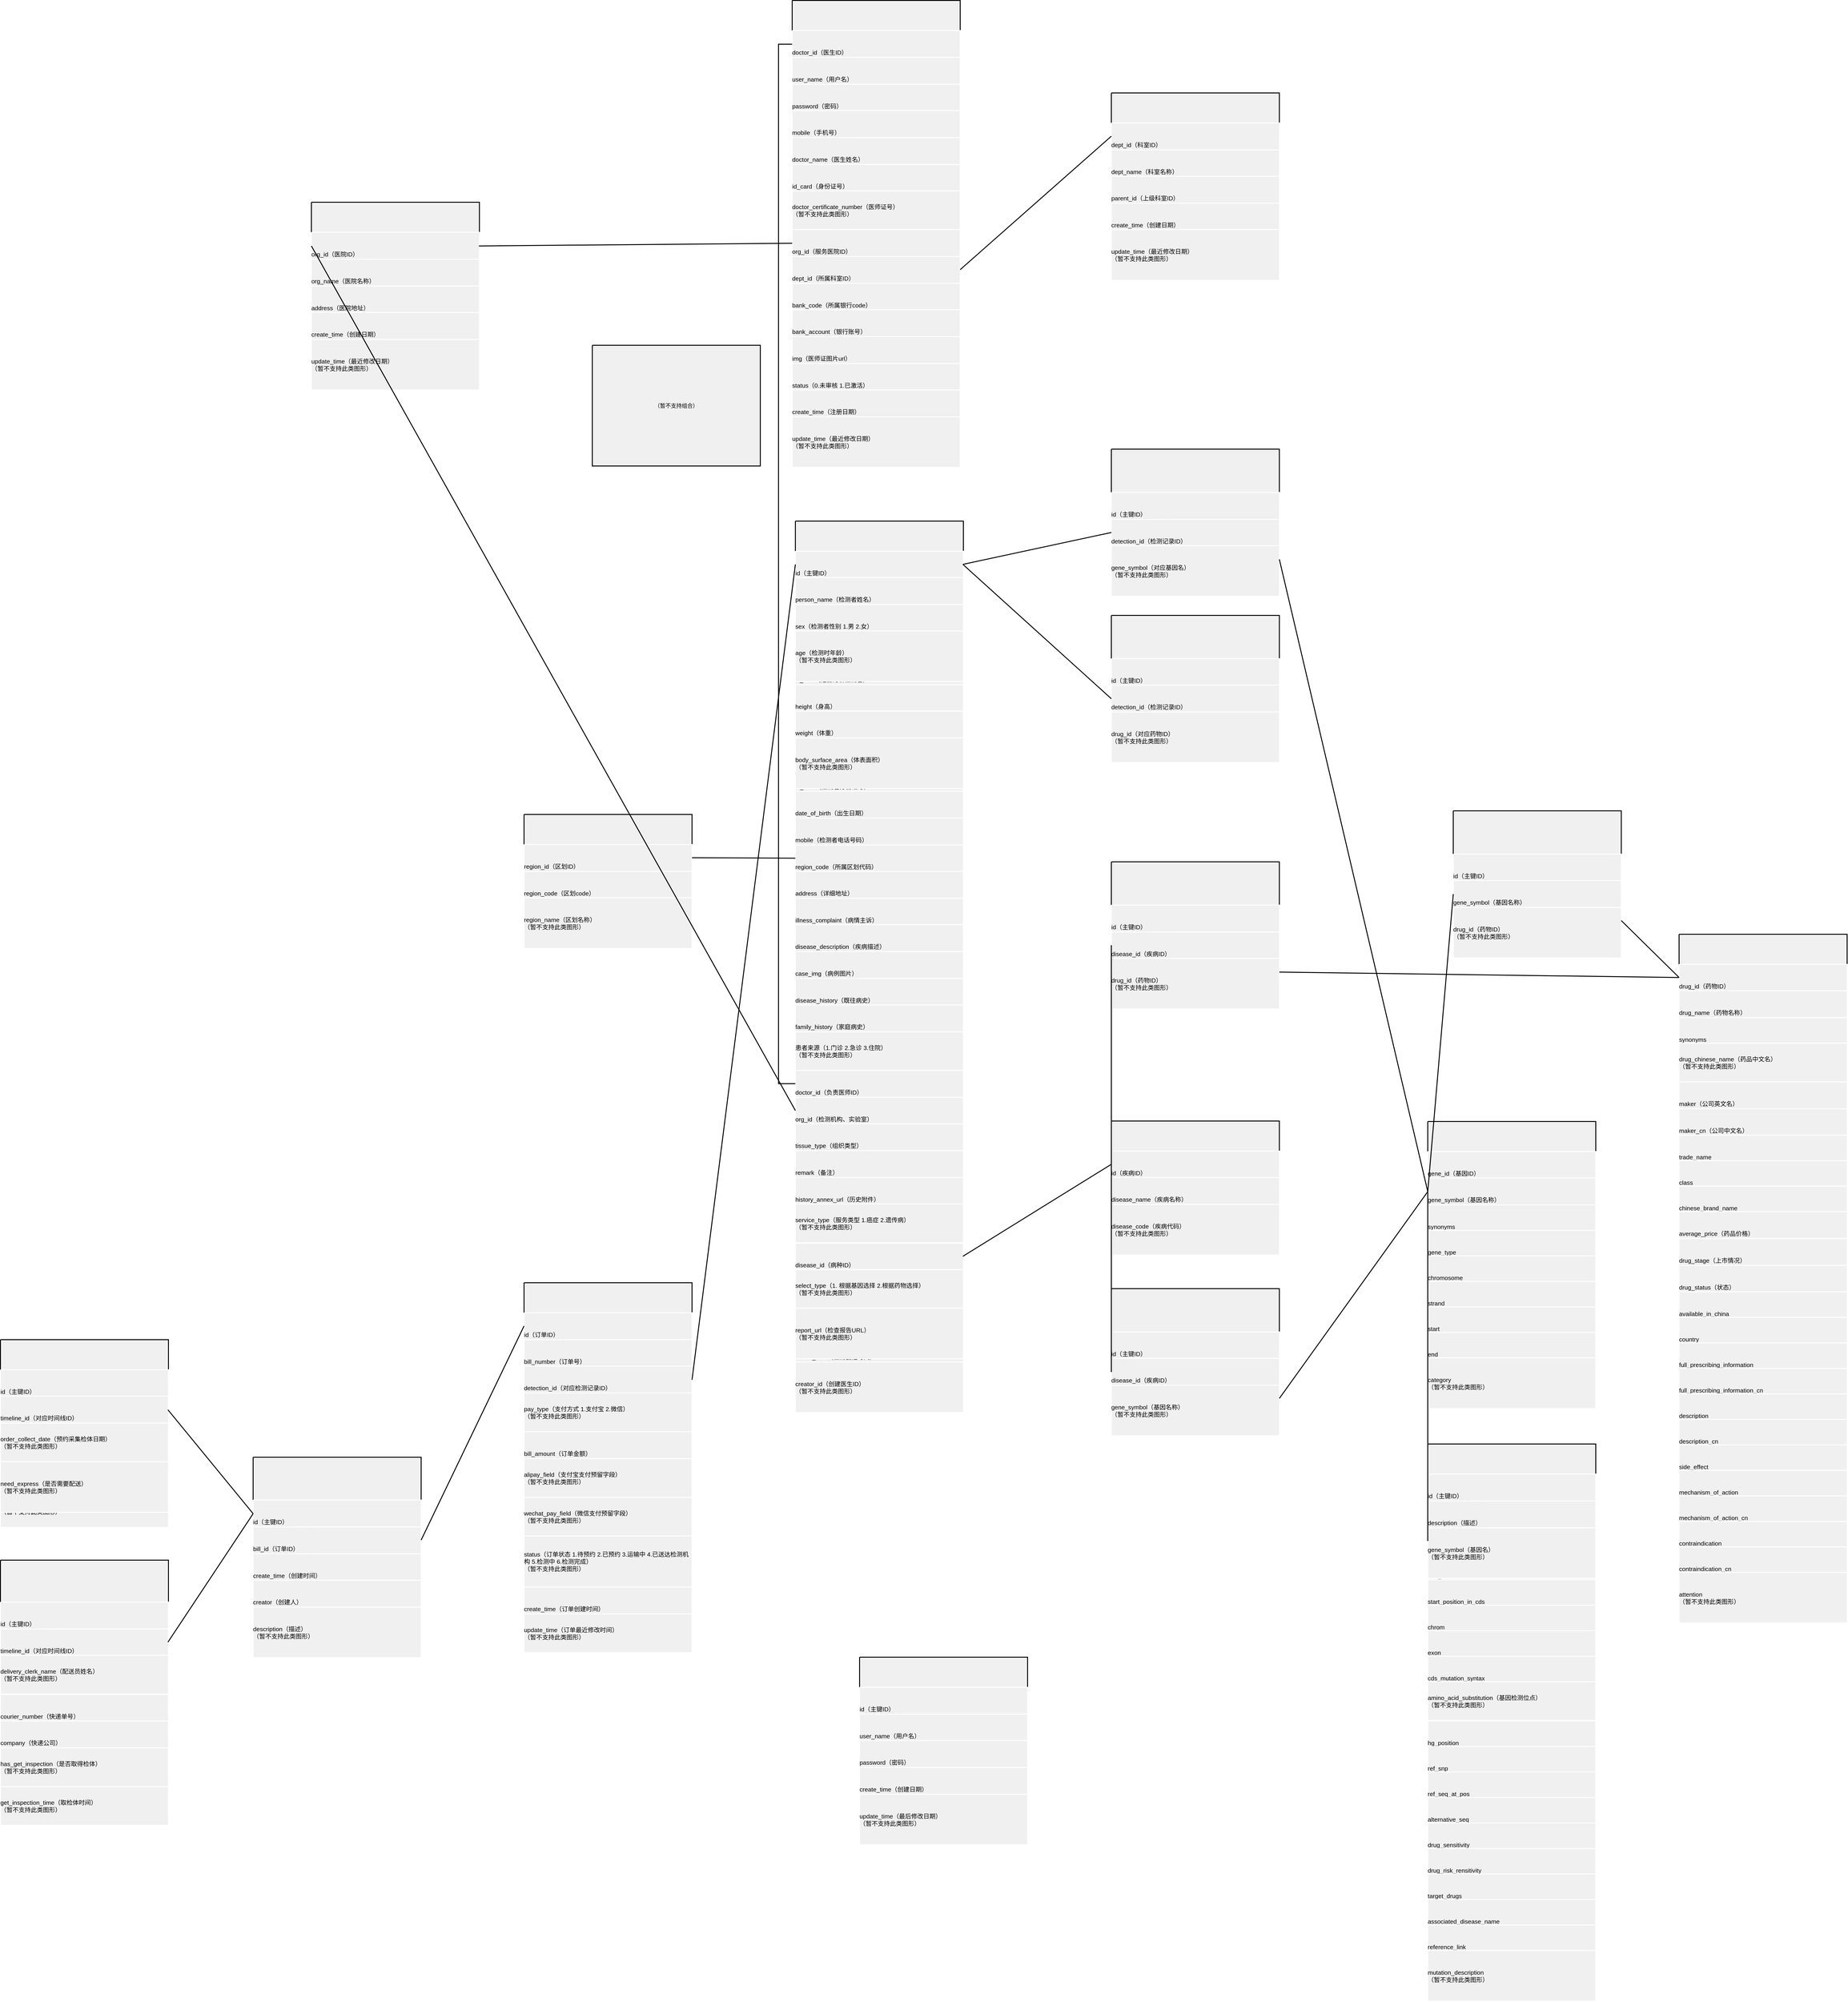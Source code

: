 <mxfile version="24.9.0">
  <diagram name="画布1" id="bQDde_P2TjZaul4PFAei">
    <mxGraphModel dx="1026" dy="612" grid="1" gridSize="10" guides="1" tooltips="1" connect="1" arrows="1" fold="1" page="1" pageScale="1" pageWidth="827" pageHeight="1169" math="0" shadow="0">
      <root>
        <mxCell id="0" />
        <mxCell id="1" parent="0" />
        <UserObject label="&lt;div style=&quot;font-size: 1px&quot;&gt;&lt;p style=&quot;text-align:center;margin-left:0;margin-right:0;margin-top:0px;margin-bottom:0px;text-indent:0;vertical-align:middle;direction:ltr;&quot;&gt;&lt;font style=&quot;font-size:12px;font-family:0;color:#000000;direction:ltr;letter-spacing:0px;line-height:120%;opacity:1&quot;&gt;（暂不支持组合）&lt;/font&gt;&lt;/p&gt;&lt;/div&gt;" tags="Background" id="rg6t4KAMXe3RhADnz8Fo-1">
          <mxCell style="verticalAlign=middle;align=center;overflow=width;vsdxID=1;fillColor=#f0f0f0;gradientColor=none;shape=stencil(nZBRDoQgDERP03+WHsHFe5iISyOCQdT19kIaIxq//Jtp3zTpAFaTaUYNUkwx+F6v1EYD+AUpyRkdKCYFqACrzgf9C352LfuxyWRWg1/yhT/nRE5IsZWuZtCSK8CPeI0e/hF+jV7AJM4PO7KWCyr390bSiNtEtQM=);strokeColor=#000000;strokeWidth=2;spacingTop=-3;spacingBottom=-3;spacingLeft=-3;spacingRight=-3;points=[];labelBackgroundColor=none;rounded=0;html=1;whiteSpace=wrap;" vertex="1" parent="1">
            <mxGeometry x="1648" y="890" width="369" height="265" as="geometry" />
          </mxCell>
        </UserObject>
        <UserObject label="&lt;div style=&quot;font-size: 1px&quot;&gt;&lt;p style=&quot;text-align:left;margin-left:0;margin-right:0;margin-top:0px;margin-bottom:0px;text-indent:0;vertical-align:middle;direction:ltr;&quot;&gt;&lt;font style=&quot;font-size:16px;font-family:0;color:#000000;direction:ltr;letter-spacing:0px;line-height:120%;opacity:1&quot;&gt;区划信息表  t_sys_region&lt;br/&gt;（暂不支持此类图形）&lt;/font&gt;&lt;/p&gt;&lt;/div&gt;" tags="Background" id="rg6t4KAMXe3RhADnz8Fo-2">
          <mxCell style="verticalAlign=middle;align=left;overflow=width;vsdxID=2;fillColor=#f0f0f0;gradientColor=none;shape=stencil(nZBRDoQgDERP03+WHsHFe5iISyOCQdT19kIaIxq//Jtp3zTpAFaTaUYNUkwx+F6v1EYD+AUpyRkdKCYFqACrzgf9C352LfuxyWRWg1/yhT/nRE5IsZWuZtCSK8CPeI0e/hF+jV7AJM4PO7KWCyr390bSiNtEtQM=);strokeColor=#000000;strokeWidth=2;spacingTop=-3;spacingBottom=-3;spacingLeft=-3;spacingRight=-3;points=[];labelBackgroundColor=none;rounded=0;html=1;whiteSpace=wrap;" vertex="1" parent="1">
            <mxGeometry x="1498" y="1920" width="369" height="242" as="geometry" />
          </mxCell>
        </UserObject>
        <UserObject label="&lt;div style=&quot;font-size: 1px&quot;&gt;&lt;p style=&quot;text-align:left;margin-left:0;margin-right:0;margin-top:0px;margin-bottom:0px;text-indent:0;vertical-align:middle;direction:ltr;&quot;&gt;&lt;font style=&quot;font-size:13.33px;font-family:0;color:#000000;direction:ltr;letter-spacing:0px;line-height:120%;opacity:1&quot;&gt;region_id（区划ID）&lt;br/&gt;（暂不支持此类图形）&lt;/font&gt;&lt;/p&gt;&lt;/div&gt;" tags="Background" id="rg6t4KAMXe3RhADnz8Fo-3">
          <mxCell style="verticalAlign=middle;align=left;overflow=width;vsdxID=3;fillColor=#f0f0f0;gradientColor=none;shape=stencil(nZBRDoQgDERP03+WHsHFe5iISyOCQdT19kIaIxq//Jtp3zTpAFaTaUYNUkwx+F6v1EYD+AUpyRkdKCYFqACrzgf9C352LfuxyWRWg1/yhT/nRE5IsZWuZtCSK8CPeI0e/hF+jV7AJM4PO7KWCyr390bSiNtEtQM=);strokeColor=#ffffff;strokeWidth=2;spacingTop=-3;spacingBottom=-3;spacingLeft=-3;spacingRight=-3;points=[];labelBackgroundColor=none;rounded=0;html=1;whiteSpace=wrap;" vertex="1" parent="1">
            <mxGeometry x="1498" y="1986" width="369" height="111" as="geometry" />
          </mxCell>
        </UserObject>
        <UserObject label="&lt;div style=&quot;font-size: 1px&quot;&gt;&lt;p style=&quot;text-align:center;margin-left:0;margin-right:0;margin-top:0px;margin-bottom:0px;text-indent:0;vertical-align:middle;direction:ltr;&quot;&gt;&lt;font style=&quot;font-size:12px;font-family:0;color:#000000;direction:ltr;letter-spacing:0px;line-height:120%;opacity:1&quot;&gt;（暂不支持此类图形）&lt;/font&gt;&lt;/p&gt;&lt;/div&gt;" tags="Background" id="rg6t4KAMXe3RhADnz8Fo-4">
          <mxCell style="verticalAlign=middle;align=center;overflow=width;vsdxID=4;fillColor=#f0f0f0;gradientColor=none;shape=stencil(nZBRDoQgDERP03+WHsHFe5iISyOCQdT19kIaIxq//Jtp3zTpAFaTaUYNUkwx+F6v1EYD+AUpyRkdKCYFqACrzgf9C352LfuxyWRWg1/yhT/nRE5IsZWuZtCSK8CPeI0e/hF+jV7AJM4PO7KWCyr390bSiNtEtQM=);dashed=1;dashPattern=1.00 4.00;strokeColor=#000000;strokeWidth=2;spacingTop=-3;spacingBottom=-3;spacingLeft=-3;spacingRight=-3;points=[];labelBackgroundColor=none;rounded=0;html=1;whiteSpace=wrap;" vertex="1" parent="1">
            <mxGeometry x="1498" y="2045" width="369" height="111" as="geometry" />
          </mxCell>
        </UserObject>
        <UserObject label="&lt;div style=&quot;font-size: 1px&quot;&gt;&lt;p style=&quot;text-align:left;margin-left:0;margin-right:0;margin-top:0px;margin-bottom:0px;text-indent:0;vertical-align:middle;direction:ltr;&quot;&gt;&lt;font style=&quot;font-size:13.33px;font-family:0;color:#000000;direction:ltr;letter-spacing:0px;line-height:120%;opacity:1&quot;&gt;region_code（区划code）&lt;br/&gt;（暂不支持此类图形）&lt;/font&gt;&lt;/p&gt;&lt;/div&gt;" tags="Background" id="rg6t4KAMXe3RhADnz8Fo-5">
          <mxCell style="verticalAlign=middle;align=left;overflow=width;vsdxID=5;fillColor=#f0f0f0;gradientColor=none;shape=stencil(nZBRDoQgDERP03+WHsHFe5iISyOCQdT19kIaIxq//Jtp3zTpAFaTaUYNUkwx+F6v1EYD+AUpyRkdKCYFqACrzgf9C352LfuxyWRWg1/yhT/nRE5IsZWuZtCSK8CPeI0e/hF+jV7AJM4PO7KWCyr390bSiNtEtQM=);strokeColor=#ffffff;strokeWidth=2;spacingTop=-3;spacingBottom=-3;spacingLeft=-3;spacingRight=-3;points=[];labelBackgroundColor=none;rounded=0;html=1;whiteSpace=wrap;" vertex="1" parent="1">
            <mxGeometry x="1498" y="2045" width="369" height="111" as="geometry" />
          </mxCell>
        </UserObject>
        <UserObject label="&lt;div style=&quot;font-size: 1px&quot;&gt;&lt;p style=&quot;text-align:left;margin-left:0;margin-right:0;margin-top:0px;margin-bottom:0px;text-indent:0;vertical-align:middle;direction:ltr;&quot;&gt;&lt;font style=&quot;font-size:13.33px;font-family:0;color:#000000;direction:ltr;letter-spacing:0px;line-height:120%;opacity:1&quot;&gt;region_name（区划名称）&lt;br/&gt;（暂不支持此类图形）&lt;/font&gt;&lt;/p&gt;&lt;/div&gt;" tags="Background" id="rg6t4KAMXe3RhADnz8Fo-6">
          <mxCell style="verticalAlign=middle;align=left;overflow=width;vsdxID=6;fillColor=#f0f0f0;gradientColor=none;shape=stencil(nZBRDoQgDERP03+WHsHFe5iISyOCQdT19kIaIxq//Jtp3zTpAFaTaUYNUkwx+F6v1EYD+AUpyRkdKCYFqACrzgf9C352LfuxyWRWg1/yhT/nRE5IsZWuZtCSK8CPeI0e/hF+jV7AJM4PO7KWCyr390bSiNtEtQM=);strokeColor=#ffffff;strokeWidth=2;spacingTop=-3;spacingBottom=-3;spacingLeft=-3;spacingRight=-3;points=[];labelBackgroundColor=none;rounded=0;html=1;whiteSpace=wrap;" vertex="1" parent="1">
            <mxGeometry x="1498" y="2103" width="369" height="111" as="geometry" />
          </mxCell>
        </UserObject>
        <UserObject label="&lt;div style=&quot;font-size: 1px&quot;&gt;&lt;p style=&quot;text-align:left;margin-left:0;margin-right:0;margin-top:0px;margin-bottom:0px;text-indent:0;vertical-align:middle;direction:ltr;&quot;&gt;&lt;font style=&quot;font-size:16px;font-family:0;color:#000000;direction:ltr;letter-spacing:0px;line-height:120%;opacity:1&quot;&gt;医生用户表  t_doctor&lt;br/&gt;（暂不支持此类图形）&lt;/font&gt;&lt;/p&gt;&lt;/div&gt;" tags="Background" id="rg6t4KAMXe3RhADnz8Fo-7">
          <mxCell style="verticalAlign=middle;align=left;overflow=width;vsdxID=7;fillColor=#f0f0f0;gradientColor=none;shape=stencil(nZBRDoQgDERP03+WHsHFe5iISyOCQdT19kIaIxq//Jtp3zTpAFaTaUYNUkwx+F6v1EYD+AUpyRkdKCYFqACrzgf9C352LfuxyWRWg1/yhT/nRE5IsZWuZtCSK8CPeI0e/hF+jV7AJM4PO7KWCyr390bSiNtEtQM=);strokeColor=#000000;strokeWidth=2;spacingTop=-3;spacingBottom=-3;spacingLeft=-3;spacingRight=-3;points=[];labelBackgroundColor=none;rounded=0;html=1;whiteSpace=wrap;" vertex="1" parent="1">
            <mxGeometry x="2087" y="133" width="369" height="972" as="geometry" />
          </mxCell>
        </UserObject>
        <UserObject label="&lt;div style=&quot;font-size: 1px&quot;&gt;&lt;p style=&quot;text-align:left;margin-left:0;margin-right:0;margin-top:0px;margin-bottom:0px;text-indent:0;vertical-align:middle;direction:ltr;&quot;&gt;&lt;font style=&quot;font-size:13.33px;font-family:0;color:#000000;direction:ltr;letter-spacing:0px;line-height:120%;opacity:1&quot;&gt;doctor_id（医生ID）&lt;br/&gt;（暂不支持此类图形）&lt;/font&gt;&lt;/p&gt;&lt;/div&gt;" tags="Background" id="rg6t4KAMXe3RhADnz8Fo-8">
          <mxCell style="verticalAlign=middle;align=left;overflow=width;vsdxID=8;fillColor=#f0f0f0;gradientColor=none;shape=stencil(nZBRDoQgDERP03+WHsHFe5iISyOCQdT19kIaIxq//Jtp3zTpAFaTaUYNUkwx+F6v1EYD+AUpyRkdKCYFqACrzgf9C352LfuxyWRWg1/yhT/nRE5IsZWuZtCSK8CPeI0e/hF+jV7AJM4PO7KWCyr390bSiNtEtQM=);strokeColor=#ffffff;strokeWidth=2;spacingTop=-3;spacingBottom=-3;spacingLeft=-3;spacingRight=-3;points=[];labelBackgroundColor=none;rounded=0;html=1;whiteSpace=wrap;" vertex="1" parent="1">
            <mxGeometry x="2087" y="199" width="369" height="111" as="geometry" />
          </mxCell>
        </UserObject>
        <UserObject label="&lt;div style=&quot;font-size: 1px&quot;&gt;&lt;p style=&quot;text-align:center;margin-left:0;margin-right:0;margin-top:0px;margin-bottom:0px;text-indent:0;vertical-align:middle;direction:ltr;&quot;&gt;&lt;font style=&quot;font-size:12px;font-family:0;color:#000000;direction:ltr;letter-spacing:0px;line-height:120%;opacity:1&quot;&gt;（暂不支持此类图形）&lt;/font&gt;&lt;/p&gt;&lt;/div&gt;" tags="Background" id="rg6t4KAMXe3RhADnz8Fo-9">
          <mxCell style="verticalAlign=middle;align=center;overflow=width;vsdxID=9;fillColor=#f0f0f0;gradientColor=none;shape=stencil(nZBRDoQgDERP03+WHsHFe5iISyOCQdT19kIaIxq//Jtp3zTpAFaTaUYNUkwx+F6v1EYD+AUpyRkdKCYFqACrzgf9C352LfuxyWRWg1/yhT/nRE5IsZWuZtCSK8CPeI0e/hF+jV7AJM4PO7KWCyr390bSiNtEtQM=);dashed=1;dashPattern=1.00 4.00;strokeColor=#000000;strokeWidth=2;spacingTop=-3;spacingBottom=-3;spacingLeft=-3;spacingRight=-3;points=[];labelBackgroundColor=none;rounded=0;html=1;whiteSpace=wrap;" vertex="1" parent="1">
            <mxGeometry x="2087" y="258" width="369" height="111" as="geometry" />
          </mxCell>
        </UserObject>
        <UserObject label="&lt;div style=&quot;font-size: 1px&quot;&gt;&lt;p style=&quot;text-align:left;margin-left:0;margin-right:0;margin-top:0px;margin-bottom:0px;text-indent:0;vertical-align:middle;direction:ltr;&quot;&gt;&lt;font style=&quot;font-size:13.33px;font-family:0;color:#000000;direction:ltr;letter-spacing:0px;line-height:120%;opacity:1&quot;&gt;user_name（用户名）&lt;br/&gt;（暂不支持此类图形）&lt;/font&gt;&lt;/p&gt;&lt;/div&gt;" tags="Background" id="rg6t4KAMXe3RhADnz8Fo-10">
          <mxCell style="verticalAlign=middle;align=left;overflow=width;vsdxID=10;fillColor=#f0f0f0;gradientColor=none;shape=stencil(nZBRDoQgDERP03+WHsHFe5iISyOCQdT19kIaIxq//Jtp3zTpAFaTaUYNUkwx+F6v1EYD+AUpyRkdKCYFqACrzgf9C352LfuxyWRWg1/yhT/nRE5IsZWuZtCSK8CPeI0e/hF+jV7AJM4PO7KWCyr390bSiNtEtQM=);strokeColor=#ffffff;strokeWidth=2;spacingTop=-3;spacingBottom=-3;spacingLeft=-3;spacingRight=-3;points=[];labelBackgroundColor=none;rounded=0;html=1;whiteSpace=wrap;" vertex="1" parent="1">
            <mxGeometry x="2087" y="258" width="369" height="111" as="geometry" />
          </mxCell>
        </UserObject>
        <UserObject label="&lt;div style=&quot;font-size: 1px&quot;&gt;&lt;p style=&quot;text-align:left;margin-left:0;margin-right:0;margin-top:0px;margin-bottom:0px;text-indent:0;vertical-align:middle;direction:ltr;&quot;&gt;&lt;font style=&quot;font-size:13.33px;font-family:0;color:#000000;direction:ltr;letter-spacing:0px;line-height:120%;opacity:1&quot;&gt;password（密码）&lt;br/&gt;（暂不支持此类图形）&lt;/font&gt;&lt;/p&gt;&lt;/div&gt;" tags="Background" id="rg6t4KAMXe3RhADnz8Fo-11">
          <mxCell style="verticalAlign=middle;align=left;overflow=width;vsdxID=11;fillColor=#f0f0f0;gradientColor=none;shape=stencil(nZBRDoQgDERP03+WHsHFe5iISyOCQdT19kIaIxq//Jtp3zTpAFaTaUYNUkwx+F6v1EYD+AUpyRkdKCYFqACrzgf9C352LfuxyWRWg1/yhT/nRE5IsZWuZtCSK8CPeI0e/hF+jV7AJM4PO7KWCyr390bSiNtEtQM=);strokeColor=#ffffff;strokeWidth=2;spacingTop=-3;spacingBottom=-3;spacingLeft=-3;spacingRight=-3;points=[];labelBackgroundColor=none;rounded=0;html=1;whiteSpace=wrap;" vertex="1" parent="1">
            <mxGeometry x="2087" y="317" width="369" height="111" as="geometry" />
          </mxCell>
        </UserObject>
        <UserObject label="&lt;div style=&quot;font-size: 1px&quot;&gt;&lt;p style=&quot;text-align:left;margin-left:0;margin-right:0;margin-top:0px;margin-bottom:0px;text-indent:0;vertical-align:middle;direction:ltr;&quot;&gt;&lt;font style=&quot;font-size:13.33px;font-family:0;color:#000000;direction:ltr;letter-spacing:0px;line-height:120%;opacity:1&quot;&gt;mobile（手机号）&lt;br/&gt;（暂不支持此类图形）&lt;/font&gt;&lt;/p&gt;&lt;/div&gt;" tags="Background" id="rg6t4KAMXe3RhADnz8Fo-12">
          <mxCell style="verticalAlign=middle;align=left;overflow=width;vsdxID=12;fillColor=#f0f0f0;gradientColor=none;shape=stencil(nZBRDoQgDERP03+WHsHFe5iISyOCQdT19kIaIxq//Jtp3zTpAFaTaUYNUkwx+F6v1EYD+AUpyRkdKCYFqACrzgf9C352LfuxyWRWg1/yhT/nRE5IsZWuZtCSK8CPeI0e/hF+jV7AJM4PO7KWCyr390bSiNtEtQM=);strokeColor=#ffffff;strokeWidth=2;spacingTop=-3;spacingBottom=-3;spacingLeft=-3;spacingRight=-3;points=[];labelBackgroundColor=none;rounded=0;html=1;whiteSpace=wrap;" vertex="1" parent="1">
            <mxGeometry x="2087" y="375" width="369" height="111" as="geometry" />
          </mxCell>
        </UserObject>
        <UserObject label="&lt;div style=&quot;font-size: 1px&quot;&gt;&lt;p style=&quot;text-align:left;margin-left:0;margin-right:0;margin-top:0px;margin-bottom:0px;text-indent:0;vertical-align:middle;direction:ltr;&quot;&gt;&lt;font style=&quot;font-size:13.33px;font-family:0;color:#000000;direction:ltr;letter-spacing:0px;line-height:120%;opacity:1&quot;&gt;doctor_name（医生姓名）&lt;br/&gt;（暂不支持此类图形）&lt;/font&gt;&lt;/p&gt;&lt;/div&gt;" tags="Background" id="rg6t4KAMXe3RhADnz8Fo-13">
          <mxCell style="verticalAlign=middle;align=left;overflow=width;vsdxID=13;fillColor=#f0f0f0;gradientColor=none;shape=stencil(nZBRDoQgDERP03+WHsHFe5iISyOCQdT19kIaIxq//Jtp3zTpAFaTaUYNUkwx+F6v1EYD+AUpyRkdKCYFqACrzgf9C352LfuxyWRWg1/yhT/nRE5IsZWuZtCSK8CPeI0e/hF+jV7AJM4PO7KWCyr390bSiNtEtQM=);strokeColor=#ffffff;strokeWidth=2;spacingTop=-3;spacingBottom=-3;spacingLeft=-3;spacingRight=-3;points=[];labelBackgroundColor=none;rounded=0;html=1;whiteSpace=wrap;" vertex="1" parent="1">
            <mxGeometry x="2087" y="434" width="369" height="111" as="geometry" />
          </mxCell>
        </UserObject>
        <UserObject label="&lt;div style=&quot;font-size: 1px&quot;&gt;&lt;p style=&quot;text-align:left;margin-left:0;margin-right:0;margin-top:0px;margin-bottom:0px;text-indent:0;vertical-align:middle;direction:ltr;&quot;&gt;&lt;font style=&quot;font-size:13.33px;font-family:0;color:#000000;direction:ltr;letter-spacing:0px;line-height:120%;opacity:1&quot;&gt;id_card（身份证号）&lt;br/&gt;（暂不支持此类图形）&lt;/font&gt;&lt;/p&gt;&lt;/div&gt;" tags="Background" id="rg6t4KAMXe3RhADnz8Fo-14">
          <mxCell style="verticalAlign=middle;align=left;overflow=width;vsdxID=14;fillColor=#f0f0f0;gradientColor=none;shape=stencil(nZBRDoQgDERP03+WHsHFe5iISyOCQdT19kIaIxq//Jtp3zTpAFaTaUYNUkwx+F6v1EYD+AUpyRkdKCYFqACrzgf9C352LfuxyWRWg1/yhT/nRE5IsZWuZtCSK8CPeI0e/hF+jV7AJM4PO7KWCyr390bSiNtEtQM=);strokeColor=#ffffff;strokeWidth=2;spacingTop=-3;spacingBottom=-3;spacingLeft=-3;spacingRight=-3;points=[];labelBackgroundColor=none;rounded=0;html=1;whiteSpace=wrap;" vertex="1" parent="1">
            <mxGeometry x="2087" y="493" width="369" height="111" as="geometry" />
          </mxCell>
        </UserObject>
        <UserObject label="&lt;div style=&quot;font-size: 1px&quot;&gt;&lt;p style=&quot;text-align:left;margin-left:0;margin-right:0;margin-top:0px;margin-bottom:0px;text-indent:0;vertical-align:middle;direction:ltr;&quot;&gt;&lt;font style=&quot;font-size:13.33px;font-family:0;color:#000000;direction:ltr;letter-spacing:0px;line-height:120%;opacity:1&quot;&gt;doctor_certificate_number（医师证号）&lt;br/&gt;（暂不支持此类图形）&lt;/font&gt;&lt;/p&gt;&lt;/div&gt;" tags="Background" id="rg6t4KAMXe3RhADnz8Fo-15">
          <mxCell style="verticalAlign=middle;align=left;overflow=width;vsdxID=15;fillColor=#f0f0f0;gradientColor=none;shape=stencil(nZBRDoQgDERP03+WHsHFe5iISyOCQdT19kIaIxq//Jtp3zTpAFaTaUYNUkwx+F6v1EYD+AUpyRkdKCYFqACrzgf9C352LfuxyWRWg1/yhT/nRE5IsZWuZtCSK8CPeI0e/hF+jV7AJM4PO7KWCyr390bSiNtEtQM=);strokeColor=#ffffff;strokeWidth=2;spacingTop=-3;spacingBottom=-3;spacingLeft=-3;spacingRight=-3;points=[];labelBackgroundColor=none;rounded=0;html=1;whiteSpace=wrap;" vertex="1" parent="1">
            <mxGeometry x="2087" y="551" width="369" height="85" as="geometry" />
          </mxCell>
        </UserObject>
        <UserObject label="&lt;div style=&quot;font-size: 1px&quot;&gt;&lt;p style=&quot;text-align:left;margin-left:0;margin-right:0;margin-top:0px;margin-bottom:0px;text-indent:0;vertical-align:middle;direction:ltr;&quot;&gt;&lt;font style=&quot;font-size:13.33px;font-family:0;color:#000000;direction:ltr;letter-spacing:0px;line-height:120%;opacity:1&quot;&gt;org_id（服务医院ID）&lt;br/&gt;（暂不支持此类图形）&lt;/font&gt;&lt;/p&gt;&lt;/div&gt;" tags="Background" id="rg6t4KAMXe3RhADnz8Fo-16">
          <mxCell style="verticalAlign=middle;align=left;overflow=width;vsdxID=16;fillColor=#f0f0f0;gradientColor=none;shape=stencil(nZBRDoQgDERP03+WHsHFe5iISyOCQdT19kIaIxq//Jtp3zTpAFaTaUYNUkwx+F6v1EYD+AUpyRkdKCYFqACrzgf9C352LfuxyWRWg1/yhT/nRE5IsZWuZtCSK8CPeI0e/hF+jV7AJM4PO7KWCyr390bSiNtEtQM=);strokeColor=#ffffff;strokeWidth=2;spacingTop=-3;spacingBottom=-3;spacingLeft=-3;spacingRight=-3;points=[];labelBackgroundColor=none;rounded=0;html=1;whiteSpace=wrap;" vertex="1" parent="1">
            <mxGeometry x="2087" y="636" width="369" height="111" as="geometry" />
          </mxCell>
        </UserObject>
        <UserObject label="&lt;div style=&quot;font-size: 1px&quot;&gt;&lt;p style=&quot;text-align:left;margin-left:0;margin-right:0;margin-top:0px;margin-bottom:0px;text-indent:0;vertical-align:middle;direction:ltr;&quot;&gt;&lt;font style=&quot;font-size:13.33px;font-family:0;color:#000000;direction:ltr;letter-spacing:0px;line-height:120%;opacity:1&quot;&gt;dept_id（所属科室ID）&lt;br/&gt;（暂不支持此类图形）&lt;/font&gt;&lt;/p&gt;&lt;/div&gt;" tags="Background" id="rg6t4KAMXe3RhADnz8Fo-17">
          <mxCell style="verticalAlign=middle;align=left;overflow=width;vsdxID=17;fillColor=#f0f0f0;gradientColor=none;shape=stencil(nZBRDoQgDERP03+WHsHFe5iISyOCQdT19kIaIxq//Jtp3zTpAFaTaUYNUkwx+F6v1EYD+AUpyRkdKCYFqACrzgf9C352LfuxyWRWg1/yhT/nRE5IsZWuZtCSK8CPeI0e/hF+jV7AJM4PO7KWCyr390bSiNtEtQM=);strokeColor=#ffffff;strokeWidth=2;spacingTop=-3;spacingBottom=-3;spacingLeft=-3;spacingRight=-3;points=[];labelBackgroundColor=none;rounded=0;html=1;whiteSpace=wrap;" vertex="1" parent="1">
            <mxGeometry x="2087" y="695" width="369" height="111" as="geometry" />
          </mxCell>
        </UserObject>
        <UserObject label="&lt;div style=&quot;font-size: 1px&quot;&gt;&lt;p style=&quot;text-align:left;margin-left:0;margin-right:0;margin-top:0px;margin-bottom:0px;text-indent:0;vertical-align:middle;direction:ltr;&quot;&gt;&lt;font style=&quot;font-size:13.33px;font-family:0;color:#000000;direction:ltr;letter-spacing:0px;line-height:120%;opacity:1&quot;&gt;bank_code（所属银行code）&lt;br/&gt;（暂不支持此类图形）&lt;/font&gt;&lt;/p&gt;&lt;/div&gt;" tags="Background" id="rg6t4KAMXe3RhADnz8Fo-18">
          <mxCell style="verticalAlign=middle;align=left;overflow=width;vsdxID=18;fillColor=#f0f0f0;gradientColor=none;shape=stencil(nZBRDoQgDERP03+WHsHFe5iISyOCQdT19kIaIxq//Jtp3zTpAFaTaUYNUkwx+F6v1EYD+AUpyRkdKCYFqACrzgf9C352LfuxyWRWg1/yhT/nRE5IsZWuZtCSK8CPeI0e/hF+jV7AJM4PO7KWCyr390bSiNtEtQM=);strokeColor=#ffffff;strokeWidth=2;spacingTop=-3;spacingBottom=-3;spacingLeft=-3;spacingRight=-3;points=[];labelBackgroundColor=none;rounded=0;html=1;whiteSpace=wrap;" vertex="1" parent="1">
            <mxGeometry x="2087" y="754" width="369" height="111" as="geometry" />
          </mxCell>
        </UserObject>
        <UserObject label="&lt;div style=&quot;font-size: 1px&quot;&gt;&lt;p style=&quot;text-align:left;margin-left:0;margin-right:0;margin-top:0px;margin-bottom:0px;text-indent:0;vertical-align:middle;direction:ltr;&quot;&gt;&lt;font style=&quot;font-size:13.33px;font-family:0;color:#000000;direction:ltr;letter-spacing:0px;line-height:120%;opacity:1&quot;&gt;bank_account（银行账号）&lt;br/&gt;（暂不支持此类图形）&lt;/font&gt;&lt;/p&gt;&lt;/div&gt;" tags="Background" id="rg6t4KAMXe3RhADnz8Fo-19">
          <mxCell style="verticalAlign=middle;align=left;overflow=width;vsdxID=19;fillColor=#f0f0f0;gradientColor=none;shape=stencil(nZBRDoQgDERP03+WHsHFe5iISyOCQdT19kIaIxq//Jtp3zTpAFaTaUYNUkwx+F6v1EYD+AUpyRkdKCYFqACrzgf9C352LfuxyWRWg1/yhT/nRE5IsZWuZtCSK8CPeI0e/hF+jV7AJM4PO7KWCyr390bSiNtEtQM=);strokeColor=#ffffff;strokeWidth=2;spacingTop=-3;spacingBottom=-3;spacingLeft=-3;spacingRight=-3;points=[];labelBackgroundColor=none;rounded=0;html=1;whiteSpace=wrap;" vertex="1" parent="1">
            <mxGeometry x="2087" y="812" width="369" height="111" as="geometry" />
          </mxCell>
        </UserObject>
        <UserObject label="&lt;div style=&quot;font-size: 1px&quot;&gt;&lt;p style=&quot;text-align:left;margin-left:0;margin-right:0;margin-top:0px;margin-bottom:0px;text-indent:0;vertical-align:middle;direction:ltr;&quot;&gt;&lt;font style=&quot;font-size:13.33px;font-family:0;color:#000000;direction:ltr;letter-spacing:0px;line-height:120%;opacity:1&quot;&gt;img（医师证图片url）&lt;br/&gt;（暂不支持此类图形）&lt;/font&gt;&lt;/p&gt;&lt;/div&gt;" tags="Background" id="rg6t4KAMXe3RhADnz8Fo-20">
          <mxCell style="verticalAlign=middle;align=left;overflow=width;vsdxID=20;fillColor=#f0f0f0;gradientColor=none;shape=stencil(nZBRDoQgDERP03+WHsHFe5iISyOCQdT19kIaIxq//Jtp3zTpAFaTaUYNUkwx+F6v1EYD+AUpyRkdKCYFqACrzgf9C352LfuxyWRWg1/yhT/nRE5IsZWuZtCSK8CPeI0e/hF+jV7AJM4PO7KWCyr390bSiNtEtQM=);strokeColor=#ffffff;strokeWidth=2;spacingTop=-3;spacingBottom=-3;spacingLeft=-3;spacingRight=-3;points=[];labelBackgroundColor=none;rounded=0;html=1;whiteSpace=wrap;" vertex="1" parent="1">
            <mxGeometry x="2087" y="871" width="369" height="111" as="geometry" />
          </mxCell>
        </UserObject>
        <UserObject label="&lt;div style=&quot;font-size: 1px&quot;&gt;&lt;p style=&quot;text-align:left;margin-left:0;margin-right:0;margin-top:0px;margin-bottom:0px;text-indent:0;vertical-align:middle;direction:ltr;&quot;&gt;&lt;font style=&quot;font-size:13.33px;font-family:0;color:#000000;direction:ltr;letter-spacing:0px;line-height:120%;opacity:1&quot;&gt;status（0.未审核  1.已激活）&lt;br/&gt;（暂不支持此类图形）&lt;/font&gt;&lt;/p&gt;&lt;/div&gt;" tags="Background" id="rg6t4KAMXe3RhADnz8Fo-21">
          <mxCell style="verticalAlign=middle;align=left;overflow=width;vsdxID=21;fillColor=#f0f0f0;gradientColor=none;shape=stencil(nZBRDoQgDERP03+WHsHFe5iISyOCQdT19kIaIxq//Jtp3zTpAFaTaUYNUkwx+F6v1EYD+AUpyRkdKCYFqACrzgf9C352LfuxyWRWg1/yhT/nRE5IsZWuZtCSK8CPeI0e/hF+jV7AJM4PO7KWCyr390bSiNtEtQM=);strokeColor=#ffffff;strokeWidth=2;spacingTop=-3;spacingBottom=-3;spacingLeft=-3;spacingRight=-3;points=[];labelBackgroundColor=none;rounded=0;html=1;whiteSpace=wrap;" vertex="1" parent="1">
            <mxGeometry x="2087" y="930" width="369" height="111" as="geometry" />
          </mxCell>
        </UserObject>
        <UserObject label="&lt;div style=&quot;font-size: 1px&quot;&gt;&lt;p style=&quot;text-align:left;margin-left:0;margin-right:0;margin-top:0px;margin-bottom:0px;text-indent:0;vertical-align:middle;direction:ltr;&quot;&gt;&lt;font style=&quot;font-size:13.33px;font-family:0;color:#000000;direction:ltr;letter-spacing:0px;line-height:120%;opacity:1&quot;&gt;create_time（注册日期）&lt;br/&gt;（暂不支持此类图形）&lt;/font&gt;&lt;/p&gt;&lt;/div&gt;" tags="Background" id="rg6t4KAMXe3RhADnz8Fo-22">
          <mxCell style="verticalAlign=middle;align=left;overflow=width;vsdxID=22;fillColor=#f0f0f0;gradientColor=none;shape=stencil(nZBRDoQgDERP03+WHsHFe5iISyOCQdT19kIaIxq//Jtp3zTpAFaTaUYNUkwx+F6v1EYD+AUpyRkdKCYFqACrzgf9C352LfuxyWRWg1/yhT/nRE5IsZWuZtCSK8CPeI0e/hF+jV7AJM4PO7KWCyr390bSiNtEtQM=);strokeColor=#ffffff;strokeWidth=2;spacingTop=-3;spacingBottom=-3;spacingLeft=-3;spacingRight=-3;points=[];labelBackgroundColor=none;rounded=0;html=1;whiteSpace=wrap;" vertex="1" parent="1">
            <mxGeometry x="2087" y="988" width="369" height="111" as="geometry" />
          </mxCell>
        </UserObject>
        <UserObject label="&lt;div style=&quot;font-size: 1px&quot;&gt;&lt;p style=&quot;text-align:left;margin-left:0;margin-right:0;margin-top:0px;margin-bottom:0px;text-indent:0;vertical-align:middle;direction:ltr;&quot;&gt;&lt;font style=&quot;font-size:13.33px;font-family:0;color:#000000;direction:ltr;letter-spacing:0px;line-height:120%;opacity:1&quot;&gt;update_time（最近修改日期）&lt;br/&gt;（暂不支持此类图形）&lt;/font&gt;&lt;/p&gt;&lt;/div&gt;" tags="Background" id="rg6t4KAMXe3RhADnz8Fo-23">
          <mxCell style="verticalAlign=middle;align=left;overflow=width;vsdxID=23;fillColor=#f0f0f0;gradientColor=none;shape=stencil(nZBRDoQgDERP03+WHsHFe5iISyOCQdT19kIaIxq//Jtp3zTpAFaTaUYNUkwx+F6v1EYD+AUpyRkdKCYFqACrzgf9C352LfuxyWRWg1/yhT/nRE5IsZWuZtCSK8CPeI0e/hF+jV7AJM4PO7KWCyr390bSiNtEtQM=);strokeColor=#ffffff;strokeWidth=2;spacingTop=-3;spacingBottom=-3;spacingLeft=-3;spacingRight=-3;points=[];labelBackgroundColor=none;rounded=0;html=1;whiteSpace=wrap;" vertex="1" parent="1">
            <mxGeometry x="2087" y="1047" width="369" height="111" as="geometry" />
          </mxCell>
        </UserObject>
        <UserObject label="&lt;div style=&quot;font-size: 1px&quot;&gt;&lt;p style=&quot;text-align:left;margin-left:0;margin-right:0;margin-top:0px;margin-bottom:0px;text-indent:0;vertical-align:middle;direction:ltr;&quot;&gt;&lt;font style=&quot;font-size:16px;font-family:0;color:#000000;direction:ltr;letter-spacing:0px;line-height:120%;opacity:1&quot;&gt;医院表 t_hospital&lt;br/&gt;（暂不支持此类图形）&lt;/font&gt;&lt;/p&gt;&lt;/div&gt;" tags="Background" id="rg6t4KAMXe3RhADnz8Fo-24">
          <mxCell style="verticalAlign=middle;align=left;overflow=width;vsdxID=24;fillColor=#f0f0f0;gradientColor=none;shape=stencil(nZBRDoQgDERP03+WHsHFe5iISyOCQdT19kIaIxq//Jtp3zTpAFaTaUYNUkwx+F6v1EYD+AUpyRkdKCYFqACrzgf9C352LfuxyWRWg1/yhT/nRE5IsZWuZtCSK8CPeI0e/hF+jV7AJM4PO7KWCyr390bSiNtEtQM=);strokeColor=#000000;strokeWidth=2;spacingTop=-3;spacingBottom=-3;spacingLeft=-3;spacingRight=-3;points=[];labelBackgroundColor=none;rounded=0;html=1;whiteSpace=wrap;" vertex="1" parent="1">
            <mxGeometry x="1031" y="576" width="369" height="359" as="geometry" />
          </mxCell>
        </UserObject>
        <UserObject label="&lt;div style=&quot;font-size: 1px&quot;&gt;&lt;p style=&quot;text-align:left;margin-left:0;margin-right:0;margin-top:0px;margin-bottom:0px;text-indent:0;vertical-align:middle;direction:ltr;&quot;&gt;&lt;font style=&quot;font-size:13.33px;font-family:0;color:#000000;direction:ltr;letter-spacing:0px;line-height:120%;opacity:1&quot;&gt;org_id（医院ID）&lt;br/&gt;（暂不支持此类图形）&lt;/font&gt;&lt;/p&gt;&lt;/div&gt;" tags="Background" id="rg6t4KAMXe3RhADnz8Fo-25">
          <mxCell style="verticalAlign=middle;align=left;overflow=width;vsdxID=25;fillColor=#f0f0f0;gradientColor=none;shape=stencil(nZBRDoQgDERP03+WHsHFe5iISyOCQdT19kIaIxq//Jtp3zTpAFaTaUYNUkwx+F6v1EYD+AUpyRkdKCYFqACrzgf9C352LfuxyWRWg1/yhT/nRE5IsZWuZtCSK8CPeI0e/hF+jV7AJM4PO7KWCyr390bSiNtEtQM=);strokeColor=#ffffff;strokeWidth=2;spacingTop=-3;spacingBottom=-3;spacingLeft=-3;spacingRight=-3;points=[];labelBackgroundColor=none;rounded=0;html=1;whiteSpace=wrap;" vertex="1" parent="1">
            <mxGeometry x="1031" y="642" width="369" height="111" as="geometry" />
          </mxCell>
        </UserObject>
        <UserObject label="&lt;div style=&quot;font-size: 1px&quot;&gt;&lt;p style=&quot;text-align:center;margin-left:0;margin-right:0;margin-top:0px;margin-bottom:0px;text-indent:0;vertical-align:middle;direction:ltr;&quot;&gt;&lt;font style=&quot;font-size:12px;font-family:0;color:#000000;direction:ltr;letter-spacing:0px;line-height:120%;opacity:1&quot;&gt;（暂不支持此类图形）&lt;/font&gt;&lt;/p&gt;&lt;/div&gt;" tags="Background" id="rg6t4KAMXe3RhADnz8Fo-26">
          <mxCell style="verticalAlign=middle;align=center;overflow=width;vsdxID=26;fillColor=#f0f0f0;gradientColor=none;shape=stencil(nZBRDoQgDERP03+WHsHFe5iISyOCQdT19kIaIxq//Jtp3zTpAFaTaUYNUkwx+F6v1EYD+AUpyRkdKCYFqACrzgf9C352LfuxyWRWg1/yhT/nRE5IsZWuZtCSK8CPeI0e/hF+jV7AJM4PO7KWCyr390bSiNtEtQM=);dashed=1;dashPattern=1.00 4.00;strokeColor=#000000;strokeWidth=2;spacingTop=-3;spacingBottom=-3;spacingLeft=-3;spacingRight=-3;points=[];labelBackgroundColor=none;rounded=0;html=1;whiteSpace=wrap;" vertex="1" parent="1">
            <mxGeometry x="1031" y="701" width="369" height="111" as="geometry" />
          </mxCell>
        </UserObject>
        <UserObject label="&lt;div style=&quot;font-size: 1px&quot;&gt;&lt;p style=&quot;text-align:left;margin-left:0;margin-right:0;margin-top:0px;margin-bottom:0px;text-indent:0;vertical-align:middle;direction:ltr;&quot;&gt;&lt;font style=&quot;font-size:13.33px;font-family:0;color:#000000;direction:ltr;letter-spacing:0px;line-height:120%;opacity:1&quot;&gt;org_name（医院名称）&lt;br/&gt;（暂不支持此类图形）&lt;/font&gt;&lt;/p&gt;&lt;/div&gt;" tags="Background" id="rg6t4KAMXe3RhADnz8Fo-27">
          <mxCell style="verticalAlign=middle;align=left;overflow=width;vsdxID=27;fillColor=#f0f0f0;gradientColor=none;shape=stencil(nZBRDoQgDERP03+WHsHFe5iISyOCQdT19kIaIxq//Jtp3zTpAFaTaUYNUkwx+F6v1EYD+AUpyRkdKCYFqACrzgf9C352LfuxyWRWg1/yhT/nRE5IsZWuZtCSK8CPeI0e/hF+jV7AJM4PO7KWCyr390bSiNtEtQM=);strokeColor=#ffffff;strokeWidth=2;spacingTop=-3;spacingBottom=-3;spacingLeft=-3;spacingRight=-3;points=[];labelBackgroundColor=none;rounded=0;html=1;whiteSpace=wrap;" vertex="1" parent="1">
            <mxGeometry x="1031" y="701" width="369" height="111" as="geometry" />
          </mxCell>
        </UserObject>
        <UserObject label="&lt;div style=&quot;font-size: 1px&quot;&gt;&lt;p style=&quot;text-align:left;margin-left:0;margin-right:0;margin-top:0px;margin-bottom:0px;text-indent:0;vertical-align:middle;direction:ltr;&quot;&gt;&lt;font style=&quot;font-size:13.33px;font-family:0;color:#000000;direction:ltr;letter-spacing:0px;line-height:120%;opacity:1&quot;&gt;address（医院地址）&lt;br/&gt;（暂不支持此类图形）&lt;/font&gt;&lt;/p&gt;&lt;/div&gt;" tags="Background" id="rg6t4KAMXe3RhADnz8Fo-28">
          <mxCell style="verticalAlign=middle;align=left;overflow=width;vsdxID=28;fillColor=#f0f0f0;gradientColor=none;shape=stencil(nZBRDoQgDERP03+WHsHFe5iISyOCQdT19kIaIxq//Jtp3zTpAFaTaUYNUkwx+F6v1EYD+AUpyRkdKCYFqACrzgf9C352LfuxyWRWg1/yhT/nRE5IsZWuZtCSK8CPeI0e/hF+jV7AJM4PO7KWCyr390bSiNtEtQM=);strokeColor=#ffffff;strokeWidth=2;spacingTop=-3;spacingBottom=-3;spacingLeft=-3;spacingRight=-3;points=[];labelBackgroundColor=none;rounded=0;html=1;whiteSpace=wrap;" vertex="1" parent="1">
            <mxGeometry x="1031" y="760" width="369" height="111" as="geometry" />
          </mxCell>
        </UserObject>
        <UserObject label="&lt;div style=&quot;font-size: 1px&quot;&gt;&lt;p style=&quot;text-align:left;margin-left:0;margin-right:0;margin-top:0px;margin-bottom:0px;text-indent:0;vertical-align:middle;direction:ltr;&quot;&gt;&lt;font style=&quot;font-size:13.33px;font-family:0;color:#000000;direction:ltr;letter-spacing:0px;line-height:120%;opacity:1&quot;&gt;create_time（创建日期）&lt;br/&gt;（暂不支持此类图形）&lt;/font&gt;&lt;/p&gt;&lt;/div&gt;" tags="Background" id="rg6t4KAMXe3RhADnz8Fo-29">
          <mxCell style="verticalAlign=middle;align=left;overflow=width;vsdxID=29;fillColor=#f0f0f0;gradientColor=none;shape=stencil(nZBRDoQgDERP03+WHsHFe5iISyOCQdT19kIaIxq//Jtp3zTpAFaTaUYNUkwx+F6v1EYD+AUpyRkdKCYFqACrzgf9C352LfuxyWRWg1/yhT/nRE5IsZWuZtCSK8CPeI0e/hF+jV7AJM4PO7KWCyr390bSiNtEtQM=);strokeColor=#ffffff;strokeWidth=2;spacingTop=-3;spacingBottom=-3;spacingLeft=-3;spacingRight=-3;points=[];labelBackgroundColor=none;rounded=0;html=1;whiteSpace=wrap;" vertex="1" parent="1">
            <mxGeometry x="1031" y="818" width="369" height="111" as="geometry" />
          </mxCell>
        </UserObject>
        <UserObject label="&lt;div style=&quot;font-size: 1px&quot;&gt;&lt;p style=&quot;text-align:left;margin-left:0;margin-right:0;margin-top:0px;margin-bottom:0px;text-indent:0;vertical-align:middle;direction:ltr;&quot;&gt;&lt;font style=&quot;font-size:13.33px;font-family:0;color:#000000;direction:ltr;letter-spacing:0px;line-height:120%;opacity:1&quot;&gt;update_time（最近修改日期）&lt;br/&gt;（暂不支持此类图形）&lt;/font&gt;&lt;/p&gt;&lt;/div&gt;" tags="Background" id="rg6t4KAMXe3RhADnz8Fo-30">
          <mxCell style="verticalAlign=middle;align=left;overflow=width;vsdxID=30;fillColor=#f0f0f0;gradientColor=none;shape=stencil(nZBRDoQgDERP03+WHsHFe5iISyOCQdT19kIaIxq//Jtp3zTpAFaTaUYNUkwx+F6v1EYD+AUpyRkdKCYFqACrzgf9C352LfuxyWRWg1/yhT/nRE5IsZWuZtCSK8CPeI0e/hF+jV7AJM4PO7KWCyr390bSiNtEtQM=);strokeColor=#ffffff;strokeWidth=2;spacingTop=-3;spacingBottom=-3;spacingLeft=-3;spacingRight=-3;points=[];labelBackgroundColor=none;rounded=0;html=1;whiteSpace=wrap;" vertex="1" parent="1">
            <mxGeometry x="1031" y="877" width="369" height="111" as="geometry" />
          </mxCell>
        </UserObject>
        <UserObject label="&lt;div style=&quot;font-size: 1px&quot;&gt;&lt;p style=&quot;text-align:left;margin-left:0;margin-right:0;margin-top:0px;margin-bottom:0px;text-indent:0;vertical-align:middle;direction:ltr;&quot;&gt;&lt;font style=&quot;font-size:16px;font-family:0;color:#000000;direction:ltr;letter-spacing:0px;line-height:120%;opacity:1&quot;&gt;科室表 t_department&lt;br/&gt;（暂不支持此类图形）&lt;/font&gt;&lt;/p&gt;&lt;/div&gt;" tags="Background" id="rg6t4KAMXe3RhADnz8Fo-31">
          <mxCell style="verticalAlign=middle;align=left;overflow=width;vsdxID=31;fillColor=#f0f0f0;gradientColor=none;shape=stencil(nZBRDoQgDERP03+WHsHFe5iISyOCQdT19kIaIxq//Jtp3zTpAFaTaUYNUkwx+F6v1EYD+AUpyRkdKCYFqACrzgf9C352LfuxyWRWg1/yhT/nRE5IsZWuZtCSK8CPeI0e/hF+jV7AJM4PO7KWCyr390bSiNtEtQM=);strokeColor=#000000;strokeWidth=2;spacingTop=-3;spacingBottom=-3;spacingLeft=-3;spacingRight=-3;points=[];labelBackgroundColor=none;rounded=0;html=1;whiteSpace=wrap;" vertex="1" parent="1">
            <mxGeometry x="2788" y="336" width="369" height="359" as="geometry" />
          </mxCell>
        </UserObject>
        <UserObject label="&lt;div style=&quot;font-size: 1px&quot;&gt;&lt;p style=&quot;text-align:left;margin-left:0;margin-right:0;margin-top:0px;margin-bottom:0px;text-indent:0;vertical-align:middle;direction:ltr;&quot;&gt;&lt;font style=&quot;font-size:13.33px;font-family:0;color:#000000;direction:ltr;letter-spacing:0px;line-height:120%;opacity:1&quot;&gt;dept_id（科室ID）&lt;br/&gt;（暂不支持此类图形）&lt;/font&gt;&lt;/p&gt;&lt;/div&gt;" tags="Background" id="rg6t4KAMXe3RhADnz8Fo-32">
          <mxCell style="verticalAlign=middle;align=left;overflow=width;vsdxID=32;fillColor=#f0f0f0;gradientColor=none;shape=stencil(nZBRDoQgDERP03+WHsHFe5iISyOCQdT19kIaIxq//Jtp3zTpAFaTaUYNUkwx+F6v1EYD+AUpyRkdKCYFqACrzgf9C352LfuxyWRWg1/yhT/nRE5IsZWuZtCSK8CPeI0e/hF+jV7AJM4PO7KWCyr390bSiNtEtQM=);strokeColor=#ffffff;strokeWidth=2;spacingTop=-3;spacingBottom=-3;spacingLeft=-3;spacingRight=-3;points=[];labelBackgroundColor=none;rounded=0;html=1;whiteSpace=wrap;" vertex="1" parent="1">
            <mxGeometry x="2788" y="402" width="369" height="111" as="geometry" />
          </mxCell>
        </UserObject>
        <UserObject label="&lt;div style=&quot;font-size: 1px&quot;&gt;&lt;p style=&quot;text-align:center;margin-left:0;margin-right:0;margin-top:0px;margin-bottom:0px;text-indent:0;vertical-align:middle;direction:ltr;&quot;&gt;&lt;font style=&quot;font-size:12px;font-family:0;color:#000000;direction:ltr;letter-spacing:0px;line-height:120%;opacity:1&quot;&gt;（暂不支持此类图形）&lt;/font&gt;&lt;/p&gt;&lt;/div&gt;" tags="Background" id="rg6t4KAMXe3RhADnz8Fo-33">
          <mxCell style="verticalAlign=middle;align=center;overflow=width;vsdxID=33;fillColor=#f0f0f0;gradientColor=none;shape=stencil(nZBRDoQgDERP03+WHsHFe5iISyOCQdT19kIaIxq//Jtp3zTpAFaTaUYNUkwx+F6v1EYD+AUpyRkdKCYFqACrzgf9C352LfuxyWRWg1/yhT/nRE5IsZWuZtCSK8CPeI0e/hF+jV7AJM4PO7KWCyr390bSiNtEtQM=);dashed=1;dashPattern=1.00 4.00;strokeColor=#000000;strokeWidth=2;spacingTop=-3;spacingBottom=-3;spacingLeft=-3;spacingRight=-3;points=[];labelBackgroundColor=none;rounded=0;html=1;whiteSpace=wrap;" vertex="1" parent="1">
            <mxGeometry x="2788" y="461" width="369" height="111" as="geometry" />
          </mxCell>
        </UserObject>
        <UserObject label="&lt;div style=&quot;font-size: 1px&quot;&gt;&lt;p style=&quot;text-align:left;margin-left:0;margin-right:0;margin-top:0px;margin-bottom:0px;text-indent:0;vertical-align:middle;direction:ltr;&quot;&gt;&lt;font style=&quot;font-size:13.33px;font-family:0;color:#000000;direction:ltr;letter-spacing:0px;line-height:120%;opacity:1&quot;&gt;dept_name（科室名称）&lt;br/&gt;（暂不支持此类图形）&lt;/font&gt;&lt;/p&gt;&lt;/div&gt;" tags="Background" id="rg6t4KAMXe3RhADnz8Fo-34">
          <mxCell style="verticalAlign=middle;align=left;overflow=width;vsdxID=34;fillColor=#f0f0f0;gradientColor=none;shape=stencil(nZBRDoQgDERP03+WHsHFe5iISyOCQdT19kIaIxq//Jtp3zTpAFaTaUYNUkwx+F6v1EYD+AUpyRkdKCYFqACrzgf9C352LfuxyWRWg1/yhT/nRE5IsZWuZtCSK8CPeI0e/hF+jV7AJM4PO7KWCyr390bSiNtEtQM=);strokeColor=#ffffff;strokeWidth=2;spacingTop=-3;spacingBottom=-3;spacingLeft=-3;spacingRight=-3;points=[];labelBackgroundColor=none;rounded=0;html=1;whiteSpace=wrap;" vertex="1" parent="1">
            <mxGeometry x="2788" y="461" width="369" height="111" as="geometry" />
          </mxCell>
        </UserObject>
        <UserObject label="&lt;div style=&quot;font-size: 1px&quot;&gt;&lt;p style=&quot;text-align:left;margin-left:0;margin-right:0;margin-top:0px;margin-bottom:0px;text-indent:0;vertical-align:middle;direction:ltr;&quot;&gt;&lt;font style=&quot;font-size:13.33px;font-family:0;color:#000000;direction:ltr;letter-spacing:0px;line-height:120%;opacity:1&quot;&gt;parent_id（上级科室ID）&lt;br/&gt;（暂不支持此类图形）&lt;/font&gt;&lt;/p&gt;&lt;/div&gt;" tags="Background" id="rg6t4KAMXe3RhADnz8Fo-35">
          <mxCell style="verticalAlign=middle;align=left;overflow=width;vsdxID=35;fillColor=#f0f0f0;gradientColor=none;shape=stencil(nZBRDoQgDERP03+WHsHFe5iISyOCQdT19kIaIxq//Jtp3zTpAFaTaUYNUkwx+F6v1EYD+AUpyRkdKCYFqACrzgf9C352LfuxyWRWg1/yhT/nRE5IsZWuZtCSK8CPeI0e/hF+jV7AJM4PO7KWCyr390bSiNtEtQM=);strokeColor=#ffffff;strokeWidth=2;spacingTop=-3;spacingBottom=-3;spacingLeft=-3;spacingRight=-3;points=[];labelBackgroundColor=none;rounded=0;html=1;whiteSpace=wrap;" vertex="1" parent="1">
            <mxGeometry x="2788" y="519" width="369" height="111" as="geometry" />
          </mxCell>
        </UserObject>
        <UserObject label="&lt;div style=&quot;font-size: 1px&quot;&gt;&lt;p style=&quot;text-align:left;margin-left:0;margin-right:0;margin-top:0px;margin-bottom:0px;text-indent:0;vertical-align:middle;direction:ltr;&quot;&gt;&lt;font style=&quot;font-size:13.33px;font-family:0;color:#000000;direction:ltr;letter-spacing:0px;line-height:120%;opacity:1&quot;&gt;create_time（创建日期）&lt;br/&gt;（暂不支持此类图形）&lt;/font&gt;&lt;/p&gt;&lt;/div&gt;" tags="Background" id="rg6t4KAMXe3RhADnz8Fo-36">
          <mxCell style="verticalAlign=middle;align=left;overflow=width;vsdxID=36;fillColor=#f0f0f0;gradientColor=none;shape=stencil(nZBRDoQgDERP03+WHsHFe5iISyOCQdT19kIaIxq//Jtp3zTpAFaTaUYNUkwx+F6v1EYD+AUpyRkdKCYFqACrzgf9C352LfuxyWRWg1/yhT/nRE5IsZWuZtCSK8CPeI0e/hF+jV7AJM4PO7KWCyr390bSiNtEtQM=);strokeColor=#ffffff;strokeWidth=2;spacingTop=-3;spacingBottom=-3;spacingLeft=-3;spacingRight=-3;points=[];labelBackgroundColor=none;rounded=0;html=1;whiteSpace=wrap;" vertex="1" parent="1">
            <mxGeometry x="2788" y="578" width="369" height="111" as="geometry" />
          </mxCell>
        </UserObject>
        <UserObject label="&lt;div style=&quot;font-size: 1px&quot;&gt;&lt;p style=&quot;text-align:left;margin-left:0;margin-right:0;margin-top:0px;margin-bottom:0px;text-indent:0;vertical-align:middle;direction:ltr;&quot;&gt;&lt;font style=&quot;font-size:13.33px;font-family:0;color:#000000;direction:ltr;letter-spacing:0px;line-height:120%;opacity:1&quot;&gt;update_time（最近修改日期）&lt;br/&gt;（暂不支持此类图形）&lt;/font&gt;&lt;/p&gt;&lt;/div&gt;" tags="Background" id="rg6t4KAMXe3RhADnz8Fo-37">
          <mxCell style="verticalAlign=middle;align=left;overflow=width;vsdxID=37;fillColor=#f0f0f0;gradientColor=none;shape=stencil(nZBRDoQgDERP03+WHsHFe5iISyOCQdT19kIaIxq//Jtp3zTpAFaTaUYNUkwx+F6v1EYD+AUpyRkdKCYFqACrzgf9C352LfuxyWRWg1/yhT/nRE5IsZWuZtCSK8CPeI0e/hF+jV7AJM4PO7KWCyr390bSiNtEtQM=);strokeColor=#ffffff;strokeWidth=2;spacingTop=-3;spacingBottom=-3;spacingLeft=-3;spacingRight=-3;points=[];labelBackgroundColor=none;rounded=0;html=1;whiteSpace=wrap;" vertex="1" parent="1">
            <mxGeometry x="2788" y="636" width="369" height="111" as="geometry" />
          </mxCell>
        </UserObject>
        <UserObject label="&lt;div style=&quot;font-size: 1px&quot;&gt;&lt;p style=&quot;text-align:left;margin-left:0;margin-right:0;margin-top:0px;margin-bottom:0px;text-indent:0;vertical-align:middle;direction:ltr;&quot;&gt;&lt;font style=&quot;font-size:16px;font-family:0;color:#000000;direction:ltr;letter-spacing:0px;line-height:120%;opacity:1&quot;&gt;检测信息t_detection_information&lt;br/&gt;（暂不支持此类图形）&lt;/font&gt;&lt;/p&gt;&lt;/div&gt;" tags="Background" id="rg6t4KAMXe3RhADnz8Fo-38">
          <mxCell style="verticalAlign=middle;align=left;overflow=width;vsdxID=38;fillColor=#f0f0f0;gradientColor=none;shape=stencil(nZBRDoQgDERP03+WHsHFe5iISyOCQdT19kIaIxq//Jtp3zTpAFaTaUYNUkwx+F6v1EYD+AUpyRkdKCYFqACrzgf9C352LfuxyWRWg1/yhT/nRE5IsZWuZtCSK8CPeI0e/hF+jV7AJM4PO7KWCyr390bSiNtEtQM=);strokeColor=#000000;strokeWidth=2;spacingTop=-3;spacingBottom=-3;spacingLeft=-3;spacingRight=-3;points=[];labelBackgroundColor=none;rounded=0;html=1;whiteSpace=wrap;" vertex="1" parent="1">
            <mxGeometry x="2094" y="1276" width="369" height="1905" as="geometry" />
          </mxCell>
        </UserObject>
        <UserObject label="&lt;div style=&quot;font-size: 1px&quot;&gt;&lt;p style=&quot;text-align:left;margin-left:0;margin-right:0;margin-top:0px;margin-bottom:0px;text-indent:0;vertical-align:middle;direction:ltr;&quot;&gt;&lt;font style=&quot;font-size:13.33px;font-family:0;color:#000000;direction:ltr;letter-spacing:0px;line-height:120%;opacity:1&quot;&gt;id（主键ID）&lt;br/&gt;（暂不支持此类图形）&lt;/font&gt;&lt;/p&gt;&lt;/div&gt;" tags="Background" id="rg6t4KAMXe3RhADnz8Fo-39">
          <mxCell style="verticalAlign=middle;align=left;overflow=width;vsdxID=39;fillColor=#f0f0f0;gradientColor=none;shape=stencil(nZBRDoQgDERP03+WHsHFe5iISyOCQdT19kIaIxq//Jtp3zTpAFaTaUYNUkwx+F6v1EYD+AUpyRkdKCYFqACrzgf9C352LfuxyWRWg1/yhT/nRE5IsZWuZtCSK8CPeI0e/hF+jV7AJM4PO7KWCyr390bSiNtEtQM=);strokeColor=#ffffff;strokeWidth=2;spacingTop=-3;spacingBottom=-3;spacingLeft=-3;spacingRight=-3;points=[];labelBackgroundColor=none;rounded=0;html=1;whiteSpace=wrap;" vertex="1" parent="1">
            <mxGeometry x="2094" y="1342" width="369" height="111" as="geometry" />
          </mxCell>
        </UserObject>
        <UserObject label="&lt;div style=&quot;font-size: 1px&quot;&gt;&lt;p style=&quot;text-align:center;margin-left:0;margin-right:0;margin-top:0px;margin-bottom:0px;text-indent:0;vertical-align:middle;direction:ltr;&quot;&gt;&lt;font style=&quot;font-size:12px;font-family:0;color:#000000;direction:ltr;letter-spacing:0px;line-height:120%;opacity:1&quot;&gt;（暂不支持此类图形）&lt;/font&gt;&lt;/p&gt;&lt;/div&gt;" tags="Background" id="rg6t4KAMXe3RhADnz8Fo-40">
          <mxCell style="verticalAlign=middle;align=center;overflow=width;vsdxID=40;fillColor=#f0f0f0;gradientColor=none;shape=stencil(nZBRDoQgDERP03+WHsHFe5iISyOCQdT19kIaIxq//Jtp3zTpAFaTaUYNUkwx+F6v1EYD+AUpyRkdKCYFqACrzgf9C352LfuxyWRWg1/yhT/nRE5IsZWuZtCSK8CPeI0e/hF+jV7AJM4PO7KWCyr390bSiNtEtQM=);dashed=1;dashPattern=1.00 4.00;strokeColor=#000000;strokeWidth=2;spacingTop=-3;spacingBottom=-3;spacingLeft=-3;spacingRight=-3;points=[];labelBackgroundColor=none;rounded=0;html=1;whiteSpace=wrap;" vertex="1" parent="1">
            <mxGeometry x="2094" y="1400" width="369" height="111" as="geometry" />
          </mxCell>
        </UserObject>
        <UserObject label="&lt;div style=&quot;font-size: 1px&quot;&gt;&lt;p style=&quot;text-align:left;margin-left:0;margin-right:0;margin-top:0px;margin-bottom:0px;text-indent:0;vertical-align:middle;direction:ltr;&quot;&gt;&lt;font style=&quot;font-size:13.33px;font-family:0;color:#000000;direction:ltr;letter-spacing:0px;line-height:120%;opacity:1&quot;&gt;person_name（检测者姓名）&lt;br/&gt;（暂不支持此类图形）&lt;/font&gt;&lt;/p&gt;&lt;/div&gt;" tags="Background" id="rg6t4KAMXe3RhADnz8Fo-41">
          <mxCell style="verticalAlign=middle;align=left;overflow=width;vsdxID=41;fillColor=#f0f0f0;gradientColor=none;shape=stencil(nZBRDoQgDERP03+WHsHFe5iISyOCQdT19kIaIxq//Jtp3zTpAFaTaUYNUkwx+F6v1EYD+AUpyRkdKCYFqACrzgf9C352LfuxyWRWg1/yhT/nRE5IsZWuZtCSK8CPeI0e/hF+jV7AJM4PO7KWCyr390bSiNtEtQM=);strokeColor=#ffffff;strokeWidth=2;spacingTop=-3;spacingBottom=-3;spacingLeft=-3;spacingRight=-3;points=[];labelBackgroundColor=none;rounded=0;html=1;whiteSpace=wrap;" vertex="1" parent="1">
            <mxGeometry x="2094" y="1400" width="369" height="111" as="geometry" />
          </mxCell>
        </UserObject>
        <UserObject label="&lt;div style=&quot;font-size: 1px&quot;&gt;&lt;p style=&quot;text-align:left;margin-left:0;margin-right:0;margin-top:0px;margin-bottom:0px;text-indent:0;vertical-align:middle;direction:ltr;&quot;&gt;&lt;font style=&quot;font-size:13.33px;font-family:0;color:#000000;direction:ltr;letter-spacing:0px;line-height:120%;opacity:1&quot;&gt;sex（检测者性别  1.男  2.女）&lt;br/&gt;（暂不支持此类图形）&lt;/font&gt;&lt;/p&gt;&lt;/div&gt;" tags="Background" id="rg6t4KAMXe3RhADnz8Fo-42">
          <mxCell style="verticalAlign=middle;align=left;overflow=width;vsdxID=42;fillColor=#f0f0f0;gradientColor=none;shape=stencil(nZBRDoQgDERP03+WHsHFe5iISyOCQdT19kIaIxq//Jtp3zTpAFaTaUYNUkwx+F6v1EYD+AUpyRkdKCYFqACrzgf9C352LfuxyWRWg1/yhT/nRE5IsZWuZtCSK8CPeI0e/hF+jV7AJM4PO7KWCyr390bSiNtEtQM=);strokeColor=#ffffff;strokeWidth=2;spacingTop=-3;spacingBottom=-3;spacingLeft=-3;spacingRight=-3;points=[];labelBackgroundColor=none;rounded=0;html=1;whiteSpace=wrap;" vertex="1" parent="1">
            <mxGeometry x="2094" y="1459" width="369" height="111" as="geometry" />
          </mxCell>
        </UserObject>
        <UserObject label="&lt;div style=&quot;font-size: 1px&quot;&gt;&lt;p style=&quot;text-align:left;margin-left:0;margin-right:0;margin-top:0px;margin-bottom:0px;text-indent:0;vertical-align:middle;direction:ltr;&quot;&gt;&lt;font style=&quot;font-size:13.33px;font-family:0;color:#000000;direction:ltr;letter-spacing:0px;line-height:120%;opacity:1&quot;&gt;is_new（是否为新检测者）&lt;br/&gt;（暂不支持此类图形）&lt;/font&gt;&lt;/p&gt;&lt;/div&gt;" tags="Background" id="rg6t4KAMXe3RhADnz8Fo-43">
          <mxCell style="verticalAlign=middle;align=left;overflow=width;vsdxID=43;fillColor=#f0f0f0;gradientColor=none;shape=stencil(nZBRDoQgDERP03+WHsHFe5iISyOCQdT19kIaIxq//Jtp3zTpAFaTaUYNUkwx+F6v1EYD+AUpyRkdKCYFqACrzgf9C352LfuxyWRWg1/yhT/nRE5IsZWuZtCSK8CPeI0e/hF+jV7AJM4PO7KWCyr390bSiNtEtQM=);strokeColor=#ffffff;strokeWidth=2;spacingTop=-3;spacingBottom=-3;spacingLeft=-3;spacingRight=-3;points=[];labelBackgroundColor=none;rounded=0;html=1;whiteSpace=wrap;" vertex="1" parent="1">
            <mxGeometry x="2094" y="1576" width="369" height="111" as="geometry" />
          </mxCell>
        </UserObject>
        <UserObject label="&lt;div style=&quot;font-size: 1px&quot;&gt;&lt;p style=&quot;text-align:left;margin-left:0;margin-right:0;margin-top:0px;margin-bottom:0px;text-indent:0;vertical-align:middle;direction:ltr;&quot;&gt;&lt;font style=&quot;font-size:13.33px;font-family:0;color:#000000;direction:ltr;letter-spacing:0px;line-height:120%;opacity:1&quot;&gt;id_card（检测者身份证号）&lt;br/&gt;（暂不支持此类图形）&lt;/font&gt;&lt;/p&gt;&lt;/div&gt;" tags="Background" id="rg6t4KAMXe3RhADnz8Fo-44">
          <mxCell style="verticalAlign=middle;align=left;overflow=width;vsdxID=44;fillColor=#f0f0f0;gradientColor=none;shape=stencil(nZBRDoQgDERP03+WHsHFe5iISyOCQdT19kIaIxq//Jtp3zTpAFaTaUYNUkwx+F6v1EYD+AUpyRkdKCYFqACrzgf9C352LfuxyWRWg1/yhT/nRE5IsZWuZtCSK8CPeI0e/hF+jV7AJM4PO7KWCyr390bSiNtEtQM=);strokeColor=#ffffff;strokeWidth=2;spacingTop=-3;spacingBottom=-3;spacingLeft=-3;spacingRight=-3;points=[];labelBackgroundColor=none;rounded=0;html=1;whiteSpace=wrap;" vertex="1" parent="1">
            <mxGeometry x="2094" y="1811" width="369" height="111" as="geometry" />
          </mxCell>
        </UserObject>
        <UserObject label="&lt;div style=&quot;font-size: 1px&quot;&gt;&lt;p style=&quot;text-align:left;margin-left:0;margin-right:0;margin-top:0px;margin-bottom:0px;text-indent:0;vertical-align:middle;direction:ltr;&quot;&gt;&lt;font style=&quot;font-size:13.33px;font-family:0;color:#000000;direction:ltr;letter-spacing:0px;line-height:120%;opacity:1&quot;&gt;date_of_birth（出生日期）&lt;br/&gt;（暂不支持此类图形）&lt;/font&gt;&lt;/p&gt;&lt;/div&gt;" tags="Background" id="rg6t4KAMXe3RhADnz8Fo-45">
          <mxCell style="verticalAlign=middle;align=left;overflow=width;vsdxID=45;fillColor=#f0f0f0;gradientColor=none;shape=stencil(nZBRDoQgDERP03+WHsHFe5iISyOCQdT19kIaIxq//Jtp3zTpAFaTaUYNUkwx+F6v1EYD+AUpyRkdKCYFqACrzgf9C352LfuxyWRWg1/yhT/nRE5IsZWuZtCSK8CPeI0e/hF+jV7AJM4PO7KWCyr390bSiNtEtQM=);strokeColor=#ffffff;strokeWidth=2;spacingTop=-3;spacingBottom=-3;spacingLeft=-3;spacingRight=-3;points=[];labelBackgroundColor=none;rounded=0;html=1;whiteSpace=wrap;" vertex="1" parent="1">
            <mxGeometry x="2094" y="1869" width="369" height="111" as="geometry" />
          </mxCell>
        </UserObject>
        <UserObject label="&lt;div style=&quot;font-size: 1px&quot;&gt;&lt;p style=&quot;text-align:left;margin-left:0;margin-right:0;margin-top:0px;margin-bottom:0px;text-indent:0;vertical-align:middle;direction:ltr;&quot;&gt;&lt;font style=&quot;font-size:13.33px;font-family:0;color:#000000;direction:ltr;letter-spacing:0px;line-height:120%;opacity:1&quot;&gt;mobile（检测者电话号码）&lt;br/&gt;（暂不支持此类图形）&lt;/font&gt;&lt;/p&gt;&lt;/div&gt;" tags="Background" id="rg6t4KAMXe3RhADnz8Fo-46">
          <mxCell style="verticalAlign=middle;align=left;overflow=width;vsdxID=46;fillColor=#f0f0f0;gradientColor=none;shape=stencil(nZBRDoQgDERP03+WHsHFe5iISyOCQdT19kIaIxq//Jtp3zTpAFaTaUYNUkwx+F6v1EYD+AUpyRkdKCYFqACrzgf9C352LfuxyWRWg1/yhT/nRE5IsZWuZtCSK8CPeI0e/hF+jV7AJM4PO7KWCyr390bSiNtEtQM=);strokeColor=#ffffff;strokeWidth=2;spacingTop=-3;spacingBottom=-3;spacingLeft=-3;spacingRight=-3;points=[];labelBackgroundColor=none;rounded=0;html=1;whiteSpace=wrap;" vertex="1" parent="1">
            <mxGeometry x="2094" y="1928" width="369" height="111" as="geometry" />
          </mxCell>
        </UserObject>
        <UserObject label="&lt;div style=&quot;font-size: 1px&quot;&gt;&lt;p style=&quot;text-align:left;margin-left:0;margin-right:0;margin-top:0px;margin-bottom:0px;text-indent:0;vertical-align:middle;direction:ltr;&quot;&gt;&lt;font style=&quot;font-size:13.33px;font-family:0;color:#000000;direction:ltr;letter-spacing:0px;line-height:120%;opacity:1&quot;&gt;region_code（所属区划代码）&lt;br/&gt;（暂不支持此类图形）&lt;/font&gt;&lt;/p&gt;&lt;/div&gt;" tags="Background" id="rg6t4KAMXe3RhADnz8Fo-47">
          <mxCell style="verticalAlign=middle;align=left;overflow=width;vsdxID=47;fillColor=#f0f0f0;gradientColor=none;shape=stencil(nZBRDoQgDERP03+WHsHFe5iISyOCQdT19kIaIxq//Jtp3zTpAFaTaUYNUkwx+F6v1EYD+AUpyRkdKCYFqACrzgf9C352LfuxyWRWg1/yhT/nRE5IsZWuZtCSK8CPeI0e/hF+jV7AJM4PO7KWCyr390bSiNtEtQM=);strokeColor=#ffffff;strokeWidth=2;spacingTop=-3;spacingBottom=-3;spacingLeft=-3;spacingRight=-3;points=[];labelBackgroundColor=none;rounded=0;html=1;whiteSpace=wrap;" vertex="1" parent="1">
            <mxGeometry x="2094" y="1987" width="369" height="111" as="geometry" />
          </mxCell>
        </UserObject>
        <UserObject label="&lt;div style=&quot;font-size: 1px&quot;&gt;&lt;p style=&quot;text-align:left;margin-left:0;margin-right:0;margin-top:0px;margin-bottom:0px;text-indent:0;vertical-align:middle;direction:ltr;&quot;&gt;&lt;font style=&quot;font-size:13.33px;font-family:0;color:#000000;direction:ltr;letter-spacing:0px;line-height:120%;opacity:1&quot;&gt;address（详细地址）&lt;br/&gt;（暂不支持此类图形）&lt;/font&gt;&lt;/p&gt;&lt;/div&gt;" tags="Background" id="rg6t4KAMXe3RhADnz8Fo-48">
          <mxCell style="verticalAlign=middle;align=left;overflow=width;vsdxID=48;fillColor=#f0f0f0;gradientColor=none;shape=stencil(nZBRDoQgDERP03+WHsHFe5iISyOCQdT19kIaIxq//Jtp3zTpAFaTaUYNUkwx+F6v1EYD+AUpyRkdKCYFqACrzgf9C352LfuxyWRWg1/yhT/nRE5IsZWuZtCSK8CPeI0e/hF+jV7AJM4PO7KWCyr390bSiNtEtQM=);strokeColor=#ffffff;strokeWidth=2;spacingTop=-3;spacingBottom=-3;spacingLeft=-3;spacingRight=-3;points=[];labelBackgroundColor=none;rounded=0;html=1;whiteSpace=wrap;" vertex="1" parent="1">
            <mxGeometry x="2094" y="2045" width="369" height="111" as="geometry" />
          </mxCell>
        </UserObject>
        <UserObject label="&lt;div style=&quot;font-size: 1px&quot;&gt;&lt;p style=&quot;text-align:left;margin-left:0;margin-right:0;margin-top:0px;margin-bottom:0px;text-indent:0;vertical-align:middle;direction:ltr;&quot;&gt;&lt;font style=&quot;font-size:13.33px;font-family:0;color:#000000;direction:ltr;letter-spacing:0px;line-height:120%;opacity:1&quot;&gt;illness_complaint（病情主诉）&lt;br/&gt;（暂不支持此类图形）&lt;/font&gt;&lt;/p&gt;&lt;/div&gt;" tags="Background" id="rg6t4KAMXe3RhADnz8Fo-49">
          <mxCell style="verticalAlign=middle;align=left;overflow=width;vsdxID=49;fillColor=#f0f0f0;gradientColor=none;shape=stencil(nZBRDoQgDERP03+WHsHFe5iISyOCQdT19kIaIxq//Jtp3zTpAFaTaUYNUkwx+F6v1EYD+AUpyRkdKCYFqACrzgf9C352LfuxyWRWg1/yhT/nRE5IsZWuZtCSK8CPeI0e/hF+jV7AJM4PO7KWCyr390bSiNtEtQM=);strokeColor=#ffffff;strokeWidth=2;spacingTop=-3;spacingBottom=-3;spacingLeft=-3;spacingRight=-3;points=[];labelBackgroundColor=none;rounded=0;html=1;whiteSpace=wrap;" vertex="1" parent="1">
            <mxGeometry x="2094" y="2104" width="369" height="111" as="geometry" />
          </mxCell>
        </UserObject>
        <UserObject label="&lt;div style=&quot;font-size: 1px&quot;&gt;&lt;p style=&quot;text-align:left;margin-left:0;margin-right:0;margin-top:0px;margin-bottom:0px;text-indent:0;vertical-align:middle;direction:ltr;&quot;&gt;&lt;font style=&quot;font-size:13.33px;font-family:0;color:#000000;direction:ltr;letter-spacing:0px;line-height:120%;opacity:1&quot;&gt;disease_description（疾病描述）&lt;br/&gt;（暂不支持此类图形）&lt;/font&gt;&lt;/p&gt;&lt;/div&gt;" tags="Background" id="rg6t4KAMXe3RhADnz8Fo-50">
          <mxCell style="verticalAlign=middle;align=left;overflow=width;vsdxID=50;fillColor=#f0f0f0;gradientColor=none;shape=stencil(nZBRDoQgDERP03+WHsHFe5iISyOCQdT19kIaIxq//Jtp3zTpAFaTaUYNUkwx+F6v1EYD+AUpyRkdKCYFqACrzgf9C352LfuxyWRWg1/yhT/nRE5IsZWuZtCSK8CPeI0e/hF+jV7AJM4PO7KWCyr390bSiNtEtQM=);strokeColor=#ffffff;strokeWidth=2;spacingTop=-3;spacingBottom=-3;spacingLeft=-3;spacingRight=-3;points=[];labelBackgroundColor=none;rounded=0;html=1;whiteSpace=wrap;" vertex="1" parent="1">
            <mxGeometry x="2094" y="2162" width="369" height="111" as="geometry" />
          </mxCell>
        </UserObject>
        <UserObject label="&lt;div style=&quot;font-size: 1px&quot;&gt;&lt;p style=&quot;text-align:left;margin-left:0;margin-right:0;margin-top:0px;margin-bottom:0px;text-indent:0;vertical-align:middle;direction:ltr;&quot;&gt;&lt;font style=&quot;font-size:13.33px;font-family:0;color:#000000;direction:ltr;letter-spacing:0px;line-height:120%;opacity:1&quot;&gt;case_img（病例图片）&lt;br/&gt;（暂不支持此类图形）&lt;/font&gt;&lt;/p&gt;&lt;/div&gt;" tags="Background" id="rg6t4KAMXe3RhADnz8Fo-51">
          <mxCell style="verticalAlign=middle;align=left;overflow=width;vsdxID=51;fillColor=#f0f0f0;gradientColor=none;shape=stencil(nZBRDoQgDERP03+WHsHFe5iISyOCQdT19kIaIxq//Jtp3zTpAFaTaUYNUkwx+F6v1EYD+AUpyRkdKCYFqACrzgf9C352LfuxyWRWg1/yhT/nRE5IsZWuZtCSK8CPeI0e/hF+jV7AJM4PO7KWCyr390bSiNtEtQM=);strokeColor=#ffffff;strokeWidth=2;spacingTop=-3;spacingBottom=-3;spacingLeft=-3;spacingRight=-3;points=[];labelBackgroundColor=none;rounded=0;html=1;whiteSpace=wrap;" vertex="1" parent="1">
            <mxGeometry x="2094" y="2221" width="369" height="111" as="geometry" />
          </mxCell>
        </UserObject>
        <UserObject label="&lt;div style=&quot;font-size: 1px&quot;&gt;&lt;p style=&quot;text-align:left;margin-left:0;margin-right:0;margin-top:0px;margin-bottom:0px;text-indent:0;vertical-align:middle;direction:ltr;&quot;&gt;&lt;font style=&quot;font-size:13.33px;font-family:0;color:#000000;direction:ltr;letter-spacing:0px;line-height:120%;opacity:1&quot;&gt;disease_history（既往病史）&lt;br/&gt;（暂不支持此类图形）&lt;/font&gt;&lt;/p&gt;&lt;/div&gt;" tags="Background" id="rg6t4KAMXe3RhADnz8Fo-52">
          <mxCell style="verticalAlign=middle;align=left;overflow=width;vsdxID=52;fillColor=#f0f0f0;gradientColor=none;shape=stencil(nZBRDoQgDERP03+WHsHFe5iISyOCQdT19kIaIxq//Jtp3zTpAFaTaUYNUkwx+F6v1EYD+AUpyRkdKCYFqACrzgf9C352LfuxyWRWg1/yhT/nRE5IsZWuZtCSK8CPeI0e/hF+jV7AJM4PO7KWCyr390bSiNtEtQM=);strokeColor=#ffffff;strokeWidth=2;spacingTop=-3;spacingBottom=-3;spacingLeft=-3;spacingRight=-3;points=[];labelBackgroundColor=none;rounded=0;html=1;whiteSpace=wrap;" vertex="1" parent="1">
            <mxGeometry x="2094" y="2280" width="369" height="111" as="geometry" />
          </mxCell>
        </UserObject>
        <UserObject label="&lt;div style=&quot;font-size: 1px&quot;&gt;&lt;p style=&quot;text-align:left;margin-left:0;margin-right:0;margin-top:0px;margin-bottom:0px;text-indent:0;vertical-align:middle;direction:ltr;&quot;&gt;&lt;font style=&quot;font-size:13.33px;font-family:0;color:#000000;direction:ltr;letter-spacing:0px;line-height:120%;opacity:1&quot;&gt;family_history（家庭病史）&lt;br/&gt;（暂不支持此类图形）&lt;/font&gt;&lt;/p&gt;&lt;/div&gt;" tags="Background" id="rg6t4KAMXe3RhADnz8Fo-53">
          <mxCell style="verticalAlign=middle;align=left;overflow=width;vsdxID=53;fillColor=#f0f0f0;gradientColor=none;shape=stencil(nZBRDoQgDERP03+WHsHFe5iISyOCQdT19kIaIxq//Jtp3zTpAFaTaUYNUkwx+F6v1EYD+AUpyRkdKCYFqACrzgf9C352LfuxyWRWg1/yhT/nRE5IsZWuZtCSK8CPeI0e/hF+jV7AJM4PO7KWCyr390bSiNtEtQM=);strokeColor=#ffffff;strokeWidth=2;spacingTop=-3;spacingBottom=-3;spacingLeft=-3;spacingRight=-3;points=[];labelBackgroundColor=none;rounded=0;html=1;whiteSpace=wrap;" vertex="1" parent="1">
            <mxGeometry x="2094" y="2338" width="369" height="111" as="geometry" />
          </mxCell>
        </UserObject>
        <UserObject label="&lt;div style=&quot;font-size: 1px&quot;&gt;&lt;p style=&quot;text-align:left;margin-left:0;margin-right:0;margin-top:0px;margin-bottom:0px;text-indent:0;vertical-align:middle;direction:ltr;&quot;&gt;&lt;font style=&quot;font-size:13.33px;font-family:0;color:#000000;direction:ltr;letter-spacing:0px;line-height:120%;opacity:1&quot;&gt;患者来源（1.门诊  2.急诊  3.住院）&lt;br/&gt;（暂不支持此类图形）&lt;/font&gt;&lt;/p&gt;&lt;/div&gt;" tags="Background" id="rg6t4KAMXe3RhADnz8Fo-54">
          <mxCell style="verticalAlign=middle;align=left;overflow=width;vsdxID=54;fillColor=#f0f0f0;gradientColor=none;shape=stencil(nZBRDoQgDERP03+WHsHFe5iISyOCQdT19kIaIxq//Jtp3zTpAFaTaUYNUkwx+F6v1EYD+AUpyRkdKCYFqACrzgf9C352LfuxyWRWg1/yhT/nRE5IsZWuZtCSK8CPeI0e/hF+jV7AJM4PO7KWCyr390bSiNtEtQM=);strokeColor=#ffffff;strokeWidth=2;spacingTop=-3;spacingBottom=-3;spacingLeft=-3;spacingRight=-3;points=[];labelBackgroundColor=none;rounded=0;html=1;whiteSpace=wrap;" vertex="1" parent="1">
            <mxGeometry x="2094" y="2397" width="369" height="85" as="geometry" />
          </mxCell>
        </UserObject>
        <UserObject label="&lt;div style=&quot;font-size: 1px&quot;&gt;&lt;p style=&quot;text-align:left;margin-left:0;margin-right:0;margin-top:0px;margin-bottom:0px;text-indent:0;vertical-align:middle;direction:ltr;&quot;&gt;&lt;font style=&quot;font-size:13.33px;font-family:0;color:#000000;direction:ltr;letter-spacing:0px;line-height:120%;opacity:1&quot;&gt;age（检测时年龄）&lt;br/&gt;（暂不支持此类图形）&lt;/font&gt;&lt;/p&gt;&lt;/div&gt;" tags="Background" id="rg6t4KAMXe3RhADnz8Fo-55">
          <mxCell style="verticalAlign=middle;align=left;overflow=width;vsdxID=55;fillColor=#f0f0f0;gradientColor=none;shape=stencil(nZBRDoQgDERP03+WHsHFe5iISyOCQdT19kIaIxq//Jtp3zTpAFaTaUYNUkwx+F6v1EYD+AUpyRkdKCYFqACrzgf9C352LfuxyWRWg1/yhT/nRE5IsZWuZtCSK8CPeI0e/hF+jV7AJM4PO7KWCyr390bSiNtEtQM=);strokeColor=#ffffff;strokeWidth=2;spacingTop=-3;spacingBottom=-3;spacingLeft=-3;spacingRight=-3;points=[];labelBackgroundColor=none;rounded=0;html=1;whiteSpace=wrap;" vertex="1" parent="1">
            <mxGeometry x="2094" y="1517" width="369" height="111" as="geometry" />
          </mxCell>
        </UserObject>
        <UserObject label="&lt;div style=&quot;font-size: 1px&quot;&gt;&lt;p style=&quot;text-align:left;margin-left:0;margin-right:0;margin-top:0px;margin-bottom:0px;text-indent:0;vertical-align:middle;direction:ltr;&quot;&gt;&lt;font style=&quot;font-size:13.33px;font-family:0;color:#000000;direction:ltr;letter-spacing:0px;line-height:120%;opacity:1&quot;&gt;height（身高）&lt;br/&gt;（暂不支持此类图形）&lt;/font&gt;&lt;/p&gt;&lt;/div&gt;" tags="Background" id="rg6t4KAMXe3RhADnz8Fo-56">
          <mxCell style="verticalAlign=middle;align=left;overflow=width;vsdxID=56;fillColor=#f0f0f0;gradientColor=none;shape=stencil(nZBRDoQgDERP03+WHsHFe5iISyOCQdT19kIaIxq//Jtp3zTpAFaTaUYNUkwx+F6v1EYD+AUpyRkdKCYFqACrzgf9C352LfuxyWRWg1/yhT/nRE5IsZWuZtCSK8CPeI0e/hF+jV7AJM4PO7KWCyr390bSiNtEtQM=);strokeColor=#ffffff;strokeWidth=2;spacingTop=-3;spacingBottom=-3;spacingLeft=-3;spacingRight=-3;points=[];labelBackgroundColor=none;rounded=0;html=1;whiteSpace=wrap;" vertex="1" parent="1">
            <mxGeometry x="2094" y="1635" width="369" height="111" as="geometry" />
          </mxCell>
        </UserObject>
        <UserObject label="&lt;div style=&quot;font-size: 1px&quot;&gt;&lt;p style=&quot;text-align:left;margin-left:0;margin-right:0;margin-top:0px;margin-bottom:0px;text-indent:0;vertical-align:middle;direction:ltr;&quot;&gt;&lt;font style=&quot;font-size:13.33px;font-family:0;color:#000000;direction:ltr;letter-spacing:0px;line-height:120%;opacity:1&quot;&gt;weight（体重）&lt;br/&gt;（暂不支持此类图形）&lt;/font&gt;&lt;/p&gt;&lt;/div&gt;" tags="Background" id="rg6t4KAMXe3RhADnz8Fo-57">
          <mxCell style="verticalAlign=middle;align=left;overflow=width;vsdxID=57;fillColor=#f0f0f0;gradientColor=none;shape=stencil(nZBRDoQgDERP03+WHsHFe5iISyOCQdT19kIaIxq//Jtp3zTpAFaTaUYNUkwx+F6v1EYD+AUpyRkdKCYFqACrzgf9C352LfuxyWRWg1/yhT/nRE5IsZWuZtCSK8CPeI0e/hF+jV7AJM4PO7KWCyr390bSiNtEtQM=);strokeColor=#ffffff;strokeWidth=2;spacingTop=-3;spacingBottom=-3;spacingLeft=-3;spacingRight=-3;points=[];labelBackgroundColor=none;rounded=0;html=1;whiteSpace=wrap;" vertex="1" parent="1">
            <mxGeometry x="2094" y="1693" width="369" height="111" as="geometry" />
          </mxCell>
        </UserObject>
        <UserObject label="&lt;div style=&quot;font-size: 1px&quot;&gt;&lt;p style=&quot;text-align:left;margin-left:0;margin-right:0;margin-top:0px;margin-bottom:0px;text-indent:0;vertical-align:middle;direction:ltr;&quot;&gt;&lt;font style=&quot;font-size:13.33px;font-family:0;color:#000000;direction:ltr;letter-spacing:0px;line-height:120%;opacity:1&quot;&gt;body_surface_area（体表面积） &lt;br/&gt;（暂不支持此类图形）&lt;/font&gt;&lt;/p&gt;&lt;/div&gt;" tags="Background" id="rg6t4KAMXe3RhADnz8Fo-58">
          <mxCell style="verticalAlign=middle;align=left;overflow=width;vsdxID=58;fillColor=#f0f0f0;gradientColor=none;shape=stencil(nZBRDoQgDERP03+WHsHFe5iISyOCQdT19kIaIxq//Jtp3zTpAFaTaUYNUkwx+F6v1EYD+AUpyRkdKCYFqACrzgf9C352LfuxyWRWg1/yhT/nRE5IsZWuZtCSK8CPeI0e/hF+jV7AJM4PO7KWCyr390bSiNtEtQM=);strokeColor=#ffffff;strokeWidth=2;spacingTop=-3;spacingBottom=-3;spacingLeft=-3;spacingRight=-3;points=[];labelBackgroundColor=none;rounded=0;html=1;whiteSpace=wrap;" vertex="1" parent="1">
            <mxGeometry x="2094" y="1752" width="369" height="111" as="geometry" />
          </mxCell>
        </UserObject>
        <UserObject label="&lt;div style=&quot;font-size: 1px&quot;&gt;&lt;p style=&quot;text-align:left;margin-left:0;margin-right:0;margin-top:0px;margin-bottom:0px;text-indent:0;vertical-align:middle;direction:ltr;&quot;&gt;&lt;font style=&quot;font-size:13.33px;font-family:0;color:#000000;direction:ltr;letter-spacing:0px;line-height:120%;opacity:1&quot;&gt;doctor_id（负责医师ID）&lt;br/&gt;（暂不支持此类图形）&lt;/font&gt;&lt;/p&gt;&lt;/div&gt;" tags="Background" id="rg6t4KAMXe3RhADnz8Fo-59">
          <mxCell style="verticalAlign=middle;align=left;overflow=width;vsdxID=59;fillColor=#f0f0f0;gradientColor=none;shape=stencil(nZBRDoQgDERP03+WHsHFe5iISyOCQdT19kIaIxq//Jtp3zTpAFaTaUYNUkwx+F6v1EYD+AUpyRkdKCYFqACrzgf9C352LfuxyWRWg1/yhT/nRE5IsZWuZtCSK8CPeI0e/hF+jV7AJM4PO7KWCyr390bSiNtEtQM=);strokeColor=#ffffff;strokeWidth=2;spacingTop=-3;spacingBottom=-3;spacingLeft=-3;spacingRight=-3;points=[];labelBackgroundColor=none;rounded=0;html=1;whiteSpace=wrap;" vertex="1" parent="1">
            <mxGeometry x="2094" y="2482" width="369" height="111" as="geometry" />
          </mxCell>
        </UserObject>
        <UserObject label="&lt;div style=&quot;font-size: 1px&quot;&gt;&lt;p style=&quot;text-align:left;margin-left:0;margin-right:0;margin-top:0px;margin-bottom:0px;text-indent:0;vertical-align:middle;direction:ltr;&quot;&gt;&lt;font style=&quot;font-size:13.33px;font-family:0;color:#000000;direction:ltr;letter-spacing:0px;line-height:120%;opacity:1&quot;&gt;org_id（检测机构、实验室）&lt;br/&gt;（暂不支持此类图形）&lt;/font&gt;&lt;/p&gt;&lt;/div&gt;" tags="Background" id="rg6t4KAMXe3RhADnz8Fo-60">
          <mxCell style="verticalAlign=middle;align=left;overflow=width;vsdxID=60;fillColor=#f0f0f0;gradientColor=none;shape=stencil(nZBRDoQgDERP03+WHsHFe5iISyOCQdT19kIaIxq//Jtp3zTpAFaTaUYNUkwx+F6v1EYD+AUpyRkdKCYFqACrzgf9C352LfuxyWRWg1/yhT/nRE5IsZWuZtCSK8CPeI0e/hF+jV7AJM4PO7KWCyr390bSiNtEtQM=);strokeColor=#ffffff;strokeWidth=2;spacingTop=-3;spacingBottom=-3;spacingLeft=-3;spacingRight=-3;points=[];labelBackgroundColor=none;rounded=0;html=1;whiteSpace=wrap;" vertex="1" parent="1">
            <mxGeometry x="2094" y="2541" width="369" height="111" as="geometry" />
          </mxCell>
        </UserObject>
        <UserObject label="&lt;div style=&quot;font-size: 1px&quot;&gt;&lt;p style=&quot;text-align:left;margin-left:0;margin-right:0;margin-top:0px;margin-bottom:0px;text-indent:0;vertical-align:middle;direction:ltr;&quot;&gt;&lt;font style=&quot;font-size:13.33px;font-family:0;color:#000000;direction:ltr;letter-spacing:0px;line-height:120%;opacity:1&quot;&gt;tissue_type（组织类型）&lt;br/&gt;（暂不支持此类图形）&lt;/font&gt;&lt;/p&gt;&lt;/div&gt;" tags="Background" id="rg6t4KAMXe3RhADnz8Fo-61">
          <mxCell style="verticalAlign=middle;align=left;overflow=width;vsdxID=61;fillColor=#f0f0f0;gradientColor=none;shape=stencil(nZBRDoQgDERP03+WHsHFe5iISyOCQdT19kIaIxq//Jtp3zTpAFaTaUYNUkwx+F6v1EYD+AUpyRkdKCYFqACrzgf9C352LfuxyWRWg1/yhT/nRE5IsZWuZtCSK8CPeI0e/hF+jV7AJM4PO7KWCyr390bSiNtEtQM=);strokeColor=#ffffff;strokeWidth=2;spacingTop=-3;spacingBottom=-3;spacingLeft=-3;spacingRight=-3;points=[];labelBackgroundColor=none;rounded=0;html=1;whiteSpace=wrap;" vertex="1" parent="1">
            <mxGeometry x="2094" y="2599" width="369" height="111" as="geometry" />
          </mxCell>
        </UserObject>
        <UserObject label="&lt;div style=&quot;font-size: 1px&quot;&gt;&lt;p style=&quot;text-align:left;margin-left:0;margin-right:0;margin-top:0px;margin-bottom:0px;text-indent:0;vertical-align:middle;direction:ltr;&quot;&gt;&lt;font style=&quot;font-size:13.33px;font-family:0;color:#000000;direction:ltr;letter-spacing:0px;line-height:120%;opacity:1&quot;&gt;remark（备注）&lt;br/&gt;（暂不支持此类图形）&lt;/font&gt;&lt;/p&gt;&lt;/div&gt;" tags="Background" id="rg6t4KAMXe3RhADnz8Fo-62">
          <mxCell style="verticalAlign=middle;align=left;overflow=width;vsdxID=62;fillColor=#f0f0f0;gradientColor=none;shape=stencil(nZBRDoQgDERP03+WHsHFe5iISyOCQdT19kIaIxq//Jtp3zTpAFaTaUYNUkwx+F6v1EYD+AUpyRkdKCYFqACrzgf9C352LfuxyWRWg1/yhT/nRE5IsZWuZtCSK8CPeI0e/hF+jV7AJM4PO7KWCyr390bSiNtEtQM=);strokeColor=#ffffff;strokeWidth=2;spacingTop=-3;spacingBottom=-3;spacingLeft=-3;spacingRight=-3;points=[];labelBackgroundColor=none;rounded=0;html=1;whiteSpace=wrap;" vertex="1" parent="1">
            <mxGeometry x="2094" y="2658" width="369" height="111" as="geometry" />
          </mxCell>
        </UserObject>
        <UserObject label="&lt;div style=&quot;font-size: 1px&quot;&gt;&lt;p style=&quot;text-align:left;margin-left:0;margin-right:0;margin-top:0px;margin-bottom:0px;text-indent:0;vertical-align:middle;direction:ltr;&quot;&gt;&lt;font style=&quot;font-size:13.33px;font-family:0;color:#000000;direction:ltr;letter-spacing:0px;line-height:120%;opacity:1&quot;&gt;history_annex_url（历史附件）&lt;br/&gt;（暂不支持此类图形）&lt;/font&gt;&lt;/p&gt;&lt;/div&gt;" tags="Background" id="rg6t4KAMXe3RhADnz8Fo-63">
          <mxCell style="verticalAlign=middle;align=left;overflow=width;vsdxID=63;fillColor=#f0f0f0;gradientColor=none;shape=stencil(nZBRDoQgDERP03+WHsHFe5iISyOCQdT19kIaIxq//Jtp3zTpAFaTaUYNUkwx+F6v1EYD+AUpyRkdKCYFqACrzgf9C352LfuxyWRWg1/yhT/nRE5IsZWuZtCSK8CPeI0e/hF+jV7AJM4PO7KWCyr390bSiNtEtQM=);strokeColor=#ffffff;strokeWidth=2;spacingTop=-3;spacingBottom=-3;spacingLeft=-3;spacingRight=-3;points=[];labelBackgroundColor=none;rounded=0;html=1;whiteSpace=wrap;" vertex="1" parent="1">
            <mxGeometry x="2094" y="2717" width="369" height="111" as="geometry" />
          </mxCell>
        </UserObject>
        <UserObject label="&lt;div style=&quot;font-size: 1px&quot;&gt;&lt;p style=&quot;text-align:left;margin-left:0;margin-right:0;margin-top:0px;margin-bottom:0px;text-indent:0;vertical-align:middle;direction:ltr;&quot;&gt;&lt;font style=&quot;font-size:13.33px;font-family:0;color:#000000;direction:ltr;letter-spacing:0px;line-height:120%;opacity:1&quot;&gt;disease_id（病种ID）&lt;br/&gt;（暂不支持此类图形）&lt;/font&gt;&lt;/p&gt;&lt;/div&gt;" tags="Background" id="rg6t4KAMXe3RhADnz8Fo-64">
          <mxCell style="verticalAlign=middle;align=left;overflow=width;vsdxID=64;fillColor=#f0f0f0;gradientColor=none;shape=stencil(nZBRDoQgDERP03+WHsHFe5iISyOCQdT19kIaIxq//Jtp3zTpAFaTaUYNUkwx+F6v1EYD+AUpyRkdKCYFqACrzgf9C352LfuxyWRWg1/yhT/nRE5IsZWuZtCSK8CPeI0e/hF+jV7AJM4PO7KWCyr390bSiNtEtQM=);strokeColor=#ffffff;strokeWidth=2;spacingTop=-3;spacingBottom=-3;spacingLeft=-3;spacingRight=-3;points=[];labelBackgroundColor=none;rounded=0;html=1;whiteSpace=wrap;" vertex="1" parent="1">
            <mxGeometry x="2094" y="2861" width="369" height="111" as="geometry" />
          </mxCell>
        </UserObject>
        <UserObject label="&lt;div style=&quot;font-size: 1px&quot;&gt;&lt;p style=&quot;text-align:left;margin-left:0;margin-right:0;margin-top:0px;margin-bottom:0px;text-indent:0;vertical-align:middle;direction:ltr;&quot;&gt;&lt;font style=&quot;font-size:13.33px;font-family:0;color:#000000;direction:ltr;letter-spacing:0px;line-height:120%;opacity:1&quot;&gt;select_type（1. 根据基因选择  2.根据药物选择）&lt;br/&gt;（暂不支持此类图形）&lt;/font&gt;&lt;/p&gt;&lt;/div&gt;" tags="Background" id="rg6t4KAMXe3RhADnz8Fo-65">
          <mxCell style="verticalAlign=middle;align=left;overflow=width;vsdxID=65;fillColor=#f0f0f0;gradientColor=none;shape=stencil(nZBRDoQgDERP03+WHsHFe5iISyOCQdT19kIaIxq//Jtp3zTpAFaTaUYNUkwx+F6v1EYD+AUpyRkdKCYFqACrzgf9C352LfuxyWRWg1/yhT/nRE5IsZWuZtCSK8CPeI0e/hF+jV7AJM4PO7KWCyr390bSiNtEtQM=);strokeColor=#ffffff;strokeWidth=2;spacingTop=-3;spacingBottom=-3;spacingLeft=-3;spacingRight=-3;points=[];labelBackgroundColor=none;rounded=0;html=1;whiteSpace=wrap;" vertex="1" parent="1">
            <mxGeometry x="2094" y="2919" width="369" height="85" as="geometry" />
          </mxCell>
        </UserObject>
        <UserObject label="&lt;div style=&quot;font-size: 1px&quot;&gt;&lt;p style=&quot;text-align:left;margin-left:0;margin-right:0;margin-top:0px;margin-bottom:0px;text-indent:0;vertical-align:middle;direction:ltr;&quot;&gt;&lt;font style=&quot;font-size:13.33px;font-family:0;color:#000000;direction:ltr;letter-spacing:0px;line-height:120%;opacity:1&quot;&gt;service_type（服务类型 1.癌症  2.遗传病）&lt;br/&gt;（暂不支持此类图形）&lt;/font&gt;&lt;/p&gt;&lt;/div&gt;" tags="Background" id="rg6t4KAMXe3RhADnz8Fo-66">
          <mxCell style="verticalAlign=middle;align=left;overflow=width;vsdxID=66;fillColor=#f0f0f0;gradientColor=none;shape=stencil(nZBRDoQgDERP03+WHsHFe5iISyOCQdT19kIaIxq//Jtp3zTpAFaTaUYNUkwx+F6v1EYD+AUpyRkdKCYFqACrzgf9C352LfuxyWRWg1/yhT/nRE5IsZWuZtCSK8CPeI0e/hF+jV7AJM4PO7KWCyr390bSiNtEtQM=);strokeColor=#ffffff;strokeWidth=2;spacingTop=-3;spacingBottom=-3;spacingLeft=-3;spacingRight=-3;points=[];labelBackgroundColor=none;rounded=0;html=1;whiteSpace=wrap;" vertex="1" parent="1">
            <mxGeometry x="2094" y="2775" width="369" height="85" as="geometry" />
          </mxCell>
        </UserObject>
        <UserObject label="&lt;div style=&quot;font-size: 1px&quot;&gt;&lt;p style=&quot;text-align:left;margin-left:0;margin-right:0;margin-top:0px;margin-bottom:0px;text-indent:0;vertical-align:middle;direction:ltr;&quot;&gt;&lt;font style=&quot;font-size:13.33px;font-family:0;color:#000000;direction:ltr;letter-spacing:0px;line-height:120%;opacity:1&quot;&gt;create_time（检测创建时间）&lt;br/&gt;（暂不支持此类图形）&lt;/font&gt;&lt;/p&gt;&lt;/div&gt;" tags="Background" id="rg6t4KAMXe3RhADnz8Fo-67">
          <mxCell style="verticalAlign=middle;align=left;overflow=width;vsdxID=67;fillColor=#f0f0f0;gradientColor=none;shape=stencil(nZBRDoQgDERP03+WHsHFe5iISyOCQdT19kIaIxq//Jtp3zTpAFaTaUYNUkwx+F6v1EYD+AUpyRkdKCYFqACrzgf9C352LfuxyWRWg1/yhT/nRE5IsZWuZtCSK8CPeI0e/hF+jV7AJM4PO7KWCyr390bSiNtEtQM=);strokeColor=#ffffff;strokeWidth=2;spacingTop=-3;spacingBottom=-3;spacingLeft=-3;spacingRight=-3;points=[];labelBackgroundColor=none;rounded=0;html=1;whiteSpace=wrap;" vertex="1" parent="1">
            <mxGeometry x="2094" y="3063" width="369" height="111" as="geometry" />
          </mxCell>
        </UserObject>
        <UserObject label="&lt;div style=&quot;font-size: 1px&quot;&gt;&lt;p style=&quot;text-align:left;margin-left:0;margin-right:0;margin-top:0px;margin-bottom:0px;text-indent:0;vertical-align:middle;direction:ltr;&quot;&gt;&lt;font style=&quot;font-size:13.33px;font-family:0;color:#000000;direction:ltr;letter-spacing:0px;line-height:120%;opacity:1&quot;&gt;creator_id（创建医生ID）&lt;br/&gt;（暂不支持此类图形）&lt;/font&gt;&lt;/p&gt;&lt;/div&gt;" tags="Background" id="rg6t4KAMXe3RhADnz8Fo-68">
          <mxCell style="verticalAlign=middle;align=left;overflow=width;vsdxID=68;fillColor=#f0f0f0;gradientColor=none;shape=stencil(nZBRDoQgDERP03+WHsHFe5iISyOCQdT19kIaIxq//Jtp3zTpAFaTaUYNUkwx+F6v1EYD+AUpyRkdKCYFqACrzgf9C352LfuxyWRWg1/yhT/nRE5IsZWuZtCSK8CPeI0e/hF+jV7AJM4PO7KWCyr390bSiNtEtQM=);strokeColor=#ffffff;strokeWidth=2;spacingTop=-3;spacingBottom=-3;spacingLeft=-3;spacingRight=-3;points=[];labelBackgroundColor=none;rounded=0;html=1;whiteSpace=wrap;" vertex="1" parent="1">
            <mxGeometry x="2094" y="3122" width="369" height="111" as="geometry" />
          </mxCell>
        </UserObject>
        <UserObject label="&lt;div style=&quot;font-size: 1px&quot;&gt;&lt;p style=&quot;text-align:left;margin-left:0;margin-right:0;margin-top:0px;margin-bottom:0px;text-indent:0;vertical-align:middle;direction:ltr;&quot;&gt;&lt;font style=&quot;font-size:16px;font-family:0;color:#000000;direction:ltr;letter-spacing:0px;line-height:120%;opacity:1&quot;&gt;检测记录-基因选择记录表&lt;br/&gt;t_detection_gene_record&lt;br/&gt;（暂不支持此类图形）&lt;/font&gt;&lt;/p&gt;&lt;/div&gt;" tags="Background" id="rg6t4KAMXe3RhADnz8Fo-69">
          <mxCell style="verticalAlign=middle;align=left;overflow=width;vsdxID=69;fillColor=#f0f0f0;gradientColor=none;shape=stencil(nZBRDoQgDERP03+WHsHFe5iISyOCQdT19kIaIxq//Jtp3zTpAFaTaUYNUkwx+F6v1EYD+AUpyRkdKCYFqACrzgf9C352LfuxyWRWg1/yhT/nRE5IsZWuZtCSK8CPeI0e/hF+jV7AJM4PO7KWCyr390bSiNtEtQM=);strokeColor=#000000;strokeWidth=2;spacingTop=-3;spacingBottom=-3;spacingLeft=-3;spacingRight=-3;points=[];labelBackgroundColor=none;rounded=0;html=1;whiteSpace=wrap;" vertex="1" parent="1">
            <mxGeometry x="2788" y="1118" width="369" height="271" as="geometry" />
          </mxCell>
        </UserObject>
        <UserObject label="&lt;div style=&quot;font-size: 1px&quot;&gt;&lt;p style=&quot;text-align:left;margin-left:0;margin-right:0;margin-top:0px;margin-bottom:0px;text-indent:0;vertical-align:middle;direction:ltr;&quot;&gt;&lt;font style=&quot;font-size:13.33px;font-family:0;color:#000000;direction:ltr;letter-spacing:0px;line-height:120%;opacity:1&quot;&gt;id（主键ID）&lt;br/&gt;（暂不支持此类图形）&lt;/font&gt;&lt;/p&gt;&lt;/div&gt;" tags="Background" id="rg6t4KAMXe3RhADnz8Fo-70">
          <mxCell style="verticalAlign=middle;align=left;overflow=width;vsdxID=70;fillColor=#f0f0f0;gradientColor=none;shape=stencil(nZBRDoQgDERP03+WHsHFe5iISyOCQdT19kIaIxq//Jtp3zTpAFaTaUYNUkwx+F6v1EYD+AUpyRkdKCYFqACrzgf9C352LfuxyWRWg1/yhT/nRE5IsZWuZtCSK8CPeI0e/hF+jV7AJM4PO7KWCyr390bSiNtEtQM=);strokeColor=#ffffff;strokeWidth=2;spacingTop=-3;spacingBottom=-3;spacingLeft=-3;spacingRight=-3;points=[];labelBackgroundColor=none;rounded=0;html=1;whiteSpace=wrap;" vertex="1" parent="1">
            <mxGeometry x="2788" y="1213" width="369" height="111" as="geometry" />
          </mxCell>
        </UserObject>
        <UserObject label="&lt;div style=&quot;font-size: 1px&quot;&gt;&lt;p style=&quot;text-align:center;margin-left:0;margin-right:0;margin-top:0px;margin-bottom:0px;text-indent:0;vertical-align:middle;direction:ltr;&quot;&gt;&lt;font style=&quot;font-size:12px;font-family:0;color:#000000;direction:ltr;letter-spacing:0px;line-height:120%;opacity:1&quot;&gt;（暂不支持此类图形）&lt;/font&gt;&lt;/p&gt;&lt;/div&gt;" tags="Background" id="rg6t4KAMXe3RhADnz8Fo-71">
          <mxCell style="verticalAlign=middle;align=center;overflow=width;vsdxID=71;fillColor=#f0f0f0;gradientColor=none;shape=stencil(nZBRDoQgDERP03+WHsHFe5iISyOCQdT19kIaIxq//Jtp3zTpAFaTaUYNUkwx+F6v1EYD+AUpyRkdKCYFqACrzgf9C352LfuxyWRWg1/yhT/nRE5IsZWuZtCSK8CPeI0e/hF+jV7AJM4PO7KWCyr390bSiNtEtQM=);dashed=1;dashPattern=1.00 4.00;strokeColor=#000000;strokeWidth=2;spacingTop=-3;spacingBottom=-3;spacingLeft=-3;spacingRight=-3;points=[];labelBackgroundColor=none;rounded=0;html=1;whiteSpace=wrap;" vertex="1" parent="1">
            <mxGeometry x="2788" y="1272" width="369" height="111" as="geometry" />
          </mxCell>
        </UserObject>
        <UserObject label="&lt;div style=&quot;font-size: 1px&quot;&gt;&lt;p style=&quot;text-align:left;margin-left:0;margin-right:0;margin-top:0px;margin-bottom:0px;text-indent:0;vertical-align:middle;direction:ltr;&quot;&gt;&lt;font style=&quot;font-size:13.33px;font-family:0;color:#000000;direction:ltr;letter-spacing:0px;line-height:120%;opacity:1&quot;&gt;detection_id（检测记录ID）&lt;br/&gt;（暂不支持此类图形）&lt;/font&gt;&lt;/p&gt;&lt;/div&gt;" tags="Background" id="rg6t4KAMXe3RhADnz8Fo-72">
          <mxCell style="verticalAlign=middle;align=left;overflow=width;vsdxID=72;fillColor=#f0f0f0;gradientColor=none;shape=stencil(nZBRDoQgDERP03+WHsHFe5iISyOCQdT19kIaIxq//Jtp3zTpAFaTaUYNUkwx+F6v1EYD+AUpyRkdKCYFqACrzgf9C352LfuxyWRWg1/yhT/nRE5IsZWuZtCSK8CPeI0e/hF+jV7AJM4PO7KWCyr390bSiNtEtQM=);strokeColor=#ffffff;strokeWidth=2;spacingTop=-3;spacingBottom=-3;spacingLeft=-3;spacingRight=-3;points=[];labelBackgroundColor=none;rounded=0;html=1;whiteSpace=wrap;" vertex="1" parent="1">
            <mxGeometry x="2788" y="1272" width="369" height="111" as="geometry" />
          </mxCell>
        </UserObject>
        <UserObject label="&lt;div style=&quot;font-size: 1px&quot;&gt;&lt;p style=&quot;text-align:left;margin-left:0;margin-right:0;margin-top:0px;margin-bottom:0px;text-indent:0;vertical-align:middle;direction:ltr;&quot;&gt;&lt;font style=&quot;font-size:13.33px;font-family:0;color:#000000;direction:ltr;letter-spacing:0px;line-height:120%;opacity:1&quot;&gt;gene_symbol（对应基因名）&lt;br/&gt;（暂不支持此类图形）&lt;/font&gt;&lt;/p&gt;&lt;/div&gt;" tags="Background" id="rg6t4KAMXe3RhADnz8Fo-73">
          <mxCell style="verticalAlign=middle;align=left;overflow=width;vsdxID=73;fillColor=#f0f0f0;gradientColor=none;shape=stencil(nZBRDoQgDERP03+WHsHFe5iISyOCQdT19kIaIxq//Jtp3zTpAFaTaUYNUkwx+F6v1EYD+AUpyRkdKCYFqACrzgf9C352LfuxyWRWg1/yhT/nRE5IsZWuZtCSK8CPeI0e/hF+jV7AJM4PO7KWCyr390bSiNtEtQM=);strokeColor=#ffffff;strokeWidth=2;spacingTop=-3;spacingBottom=-3;spacingLeft=-3;spacingRight=-3;points=[];labelBackgroundColor=none;rounded=0;html=1;whiteSpace=wrap;" vertex="1" parent="1">
            <mxGeometry x="2788" y="1330" width="369" height="111" as="geometry" />
          </mxCell>
        </UserObject>
        <UserObject label="&lt;div style=&quot;font-size: 1px&quot;&gt;&lt;p style=&quot;text-align:left;margin-left:0;margin-right:0;margin-top:0px;margin-bottom:0px;text-indent:0;vertical-align:middle;direction:ltr;&quot;&gt;&lt;font style=&quot;font-size:16px;font-family:0;color:#000000;direction:ltr;letter-spacing:0px;line-height:120%;opacity:1&quot;&gt;检测记录-药物选择记录表&lt;br/&gt;t_detection_drug_record&lt;br/&gt;（暂不支持此类图形）&lt;/font&gt;&lt;/p&gt;&lt;/div&gt;" tags="Background" id="rg6t4KAMXe3RhADnz8Fo-74">
          <mxCell style="verticalAlign=middle;align=left;overflow=width;vsdxID=74;fillColor=#f0f0f0;gradientColor=none;shape=stencil(nZBRDoQgDERP03+WHsHFe5iISyOCQdT19kIaIxq//Jtp3zTpAFaTaUYNUkwx+F6v1EYD+AUpyRkdKCYFqACrzgf9C352LfuxyWRWg1/yhT/nRE5IsZWuZtCSK8CPeI0e/hF+jV7AJM4PO7KWCyr390bSiNtEtQM=);strokeColor=#000000;strokeWidth=2;spacingTop=-3;spacingBottom=-3;spacingLeft=-3;spacingRight=-3;points=[];labelBackgroundColor=none;rounded=0;html=1;whiteSpace=wrap;" vertex="1" parent="1">
            <mxGeometry x="2788" y="1483" width="369" height="271" as="geometry" />
          </mxCell>
        </UserObject>
        <UserObject label="&lt;div style=&quot;font-size: 1px&quot;&gt;&lt;p style=&quot;text-align:left;margin-left:0;margin-right:0;margin-top:0px;margin-bottom:0px;text-indent:0;vertical-align:middle;direction:ltr;&quot;&gt;&lt;font style=&quot;font-size:13.33px;font-family:0;color:#000000;direction:ltr;letter-spacing:0px;line-height:120%;opacity:1&quot;&gt;id（主键ID）&lt;br/&gt;（暂不支持此类图形）&lt;/font&gt;&lt;/p&gt;&lt;/div&gt;" tags="Background" id="rg6t4KAMXe3RhADnz8Fo-75">
          <mxCell style="verticalAlign=middle;align=left;overflow=width;vsdxID=75;fillColor=#f0f0f0;gradientColor=none;shape=stencil(nZBRDoQgDERP03+WHsHFe5iISyOCQdT19kIaIxq//Jtp3zTpAFaTaUYNUkwx+F6v1EYD+AUpyRkdKCYFqACrzgf9C352LfuxyWRWg1/yhT/nRE5IsZWuZtCSK8CPeI0e/hF+jV7AJM4PO7KWCyr390bSiNtEtQM=);strokeColor=#ffffff;strokeWidth=2;spacingTop=-3;spacingBottom=-3;spacingLeft=-3;spacingRight=-3;points=[];labelBackgroundColor=none;rounded=0;html=1;whiteSpace=wrap;" vertex="1" parent="1">
            <mxGeometry x="2788" y="1578" width="369" height="111" as="geometry" />
          </mxCell>
        </UserObject>
        <UserObject label="&lt;div style=&quot;font-size: 1px&quot;&gt;&lt;p style=&quot;text-align:center;margin-left:0;margin-right:0;margin-top:0px;margin-bottom:0px;text-indent:0;vertical-align:middle;direction:ltr;&quot;&gt;&lt;font style=&quot;font-size:12px;font-family:0;color:#000000;direction:ltr;letter-spacing:0px;line-height:120%;opacity:1&quot;&gt;（暂不支持此类图形）&lt;/font&gt;&lt;/p&gt;&lt;/div&gt;" tags="Background" id="rg6t4KAMXe3RhADnz8Fo-76">
          <mxCell style="verticalAlign=middle;align=center;overflow=width;vsdxID=76;fillColor=#f0f0f0;gradientColor=none;shape=stencil(nZBRDoQgDERP03+WHsHFe5iISyOCQdT19kIaIxq//Jtp3zTpAFaTaUYNUkwx+F6v1EYD+AUpyRkdKCYFqACrzgf9C352LfuxyWRWg1/yhT/nRE5IsZWuZtCSK8CPeI0e/hF+jV7AJM4PO7KWCyr390bSiNtEtQM=);dashed=1;dashPattern=1.00 4.00;strokeColor=#000000;strokeWidth=2;spacingTop=-3;spacingBottom=-3;spacingLeft=-3;spacingRight=-3;points=[];labelBackgroundColor=none;rounded=0;html=1;whiteSpace=wrap;" vertex="1" parent="1">
            <mxGeometry x="2788" y="1636" width="369" height="111" as="geometry" />
          </mxCell>
        </UserObject>
        <UserObject label="&lt;div style=&quot;font-size: 1px&quot;&gt;&lt;p style=&quot;text-align:left;margin-left:0;margin-right:0;margin-top:0px;margin-bottom:0px;text-indent:0;vertical-align:middle;direction:ltr;&quot;&gt;&lt;font style=&quot;font-size:13.33px;font-family:0;color:#000000;direction:ltr;letter-spacing:0px;line-height:120%;opacity:1&quot;&gt;detection_id（检测记录ID）&lt;br/&gt;（暂不支持此类图形）&lt;/font&gt;&lt;/p&gt;&lt;/div&gt;" tags="Background" id="rg6t4KAMXe3RhADnz8Fo-77">
          <mxCell style="verticalAlign=middle;align=left;overflow=width;vsdxID=77;fillColor=#f0f0f0;gradientColor=none;shape=stencil(nZBRDoQgDERP03+WHsHFe5iISyOCQdT19kIaIxq//Jtp3zTpAFaTaUYNUkwx+F6v1EYD+AUpyRkdKCYFqACrzgf9C352LfuxyWRWg1/yhT/nRE5IsZWuZtCSK8CPeI0e/hF+jV7AJM4PO7KWCyr390bSiNtEtQM=);strokeColor=#ffffff;strokeWidth=2;spacingTop=-3;spacingBottom=-3;spacingLeft=-3;spacingRight=-3;points=[];labelBackgroundColor=none;rounded=0;html=1;whiteSpace=wrap;" vertex="1" parent="1">
            <mxGeometry x="2788" y="1636" width="369" height="111" as="geometry" />
          </mxCell>
        </UserObject>
        <UserObject label="&lt;div style=&quot;font-size: 1px&quot;&gt;&lt;p style=&quot;text-align:left;margin-left:0;margin-right:0;margin-top:0px;margin-bottom:0px;text-indent:0;vertical-align:middle;direction:ltr;&quot;&gt;&lt;font style=&quot;font-size:13.33px;font-family:0;color:#000000;direction:ltr;letter-spacing:0px;line-height:120%;opacity:1&quot;&gt;drug_id（对应药物ID）&lt;br/&gt;（暂不支持此类图形）&lt;/font&gt;&lt;/p&gt;&lt;/div&gt;" tags="Background" id="rg6t4KAMXe3RhADnz8Fo-78">
          <mxCell style="verticalAlign=middle;align=left;overflow=width;vsdxID=78;fillColor=#f0f0f0;gradientColor=none;shape=stencil(nZBRDoQgDERP03+WHsHFe5iISyOCQdT19kIaIxq//Jtp3zTpAFaTaUYNUkwx+F6v1EYD+AUpyRkdKCYFqACrzgf9C352LfuxyWRWg1/yhT/nRE5IsZWuZtCSK8CPeI0e/hF+jV7AJM4PO7KWCyr390bSiNtEtQM=);strokeColor=#ffffff;strokeWidth=2;spacingTop=-3;spacingBottom=-3;spacingLeft=-3;spacingRight=-3;points=[];labelBackgroundColor=none;rounded=0;html=1;whiteSpace=wrap;" vertex="1" parent="1">
            <mxGeometry x="2788" y="1695" width="369" height="111" as="geometry" />
          </mxCell>
        </UserObject>
        <UserObject label="&lt;div style=&quot;font-size: 1px&quot;&gt;&lt;p style=&quot;text-align:left;margin-left:0;margin-right:0;margin-top:0px;margin-bottom:0px;text-indent:0;vertical-align:middle;direction:ltr;&quot;&gt;&lt;font style=&quot;font-size:16px;font-family:0;color:#000000;direction:ltr;letter-spacing:0px;line-height:120%;opacity:1&quot;&gt;疾病表  t_disease&lt;br/&gt;（暂不支持此类图形）&lt;/font&gt;&lt;/p&gt;&lt;/div&gt;" tags="Background" id="rg6t4KAMXe3RhADnz8Fo-79">
          <mxCell style="verticalAlign=middle;align=left;overflow=width;vsdxID=79;fillColor=#f0f0f0;gradientColor=none;shape=stencil(nZBRDoQgDERP03+WHsHFe5iISyOCQdT19kIaIxq//Jtp3zTpAFaTaUYNUkwx+F6v1EYD+AUpyRkdKCYFqACrzgf9C352LfuxyWRWg1/yhT/nRE5IsZWuZtCSK8CPeI0e/hF+jV7AJM4PO7KWCyr390bSiNtEtQM=);strokeColor=#000000;strokeWidth=2;spacingTop=-3;spacingBottom=-3;spacingLeft=-3;spacingRight=-3;points=[];labelBackgroundColor=none;rounded=0;html=1;whiteSpace=wrap;" vertex="1" parent="1">
            <mxGeometry x="2788" y="2593" width="369" height="242" as="geometry" />
          </mxCell>
        </UserObject>
        <UserObject label="&lt;div style=&quot;font-size: 1px&quot;&gt;&lt;p style=&quot;text-align:left;margin-left:0;margin-right:0;margin-top:0px;margin-bottom:0px;text-indent:0;vertical-align:middle;direction:ltr;&quot;&gt;&lt;font style=&quot;font-size:13.33px;font-family:0;color:#000000;direction:ltr;letter-spacing:0px;line-height:120%;opacity:1&quot;&gt;id（疾病ID）&lt;br/&gt;（暂不支持此类图形）&lt;/font&gt;&lt;/p&gt;&lt;/div&gt;" tags="Background" id="rg6t4KAMXe3RhADnz8Fo-80">
          <mxCell style="verticalAlign=middle;align=left;overflow=width;vsdxID=80;fillColor=#f0f0f0;gradientColor=none;shape=stencil(nZBRDoQgDERP03+WHsHFe5iISyOCQdT19kIaIxq//Jtp3zTpAFaTaUYNUkwx+F6v1EYD+AUpyRkdKCYFqACrzgf9C352LfuxyWRWg1/yhT/nRE5IsZWuZtCSK8CPeI0e/hF+jV7AJM4PO7KWCyr390bSiNtEtQM=);strokeColor=#ffffff;strokeWidth=2;spacingTop=-3;spacingBottom=-3;spacingLeft=-3;spacingRight=-3;points=[];labelBackgroundColor=none;rounded=0;html=1;whiteSpace=wrap;" vertex="1" parent="1">
            <mxGeometry x="2788" y="2659" width="369" height="111" as="geometry" />
          </mxCell>
        </UserObject>
        <UserObject label="&lt;div style=&quot;font-size: 1px&quot;&gt;&lt;p style=&quot;text-align:center;margin-left:0;margin-right:0;margin-top:0px;margin-bottom:0px;text-indent:0;vertical-align:middle;direction:ltr;&quot;&gt;&lt;font style=&quot;font-size:12px;font-family:0;color:#000000;direction:ltr;letter-spacing:0px;line-height:120%;opacity:1&quot;&gt;（暂不支持此类图形）&lt;/font&gt;&lt;/p&gt;&lt;/div&gt;" tags="Background" id="rg6t4KAMXe3RhADnz8Fo-81">
          <mxCell style="verticalAlign=middle;align=center;overflow=width;vsdxID=81;fillColor=#f0f0f0;gradientColor=none;shape=stencil(nZBRDoQgDERP03+WHsHFe5iISyOCQdT19kIaIxq//Jtp3zTpAFaTaUYNUkwx+F6v1EYD+AUpyRkdKCYFqACrzgf9C352LfuxyWRWg1/yhT/nRE5IsZWuZtCSK8CPeI0e/hF+jV7AJM4PO7KWCyr390bSiNtEtQM=);dashed=1;dashPattern=1.00 4.00;strokeColor=#000000;strokeWidth=2;spacingTop=-3;spacingBottom=-3;spacingLeft=-3;spacingRight=-3;points=[];labelBackgroundColor=none;rounded=0;html=1;whiteSpace=wrap;" vertex="1" parent="1">
            <mxGeometry x="2788" y="2717" width="369" height="111" as="geometry" />
          </mxCell>
        </UserObject>
        <UserObject label="&lt;div style=&quot;font-size: 1px&quot;&gt;&lt;p style=&quot;text-align:left;margin-left:0;margin-right:0;margin-top:0px;margin-bottom:0px;text-indent:0;vertical-align:middle;direction:ltr;&quot;&gt;&lt;font style=&quot;font-size:13.33px;font-family:0;color:#000000;direction:ltr;letter-spacing:0px;line-height:120%;opacity:1&quot;&gt;disease_name（疾病名称）&lt;br/&gt;（暂不支持此类图形）&lt;/font&gt;&lt;/p&gt;&lt;/div&gt;" tags="Background" id="rg6t4KAMXe3RhADnz8Fo-82">
          <mxCell style="verticalAlign=middle;align=left;overflow=width;vsdxID=82;fillColor=#f0f0f0;gradientColor=none;shape=stencil(nZBRDoQgDERP03+WHsHFe5iISyOCQdT19kIaIxq//Jtp3zTpAFaTaUYNUkwx+F6v1EYD+AUpyRkdKCYFqACrzgf9C352LfuxyWRWg1/yhT/nRE5IsZWuZtCSK8CPeI0e/hF+jV7AJM4PO7KWCyr390bSiNtEtQM=);strokeColor=#ffffff;strokeWidth=2;spacingTop=-3;spacingBottom=-3;spacingLeft=-3;spacingRight=-3;points=[];labelBackgroundColor=none;rounded=0;html=1;whiteSpace=wrap;" vertex="1" parent="1">
            <mxGeometry x="2788" y="2717" width="369" height="111" as="geometry" />
          </mxCell>
        </UserObject>
        <UserObject label="&lt;div style=&quot;font-size: 1px&quot;&gt;&lt;p style=&quot;text-align:left;margin-left:0;margin-right:0;margin-top:0px;margin-bottom:0px;text-indent:0;vertical-align:middle;direction:ltr;&quot;&gt;&lt;font style=&quot;font-size:13.33px;font-family:0;color:#000000;direction:ltr;letter-spacing:0px;line-height:120%;opacity:1&quot;&gt;disease_code（疾病代码）&lt;br/&gt;（暂不支持此类图形）&lt;/font&gt;&lt;/p&gt;&lt;/div&gt;" tags="Background" id="rg6t4KAMXe3RhADnz8Fo-83">
          <mxCell style="verticalAlign=middle;align=left;overflow=width;vsdxID=83;fillColor=#f0f0f0;gradientColor=none;shape=stencil(nZBRDoQgDERP03+WHsHFe5iISyOCQdT19kIaIxq//Jtp3zTpAFaTaUYNUkwx+F6v1EYD+AUpyRkdKCYFqACrzgf9C352LfuxyWRWg1/yhT/nRE5IsZWuZtCSK8CPeI0e/hF+jV7AJM4PO7KWCyr390bSiNtEtQM=);strokeColor=#ffffff;strokeWidth=2;spacingTop=-3;spacingBottom=-3;spacingLeft=-3;spacingRight=-3;points=[];labelBackgroundColor=none;rounded=0;html=1;whiteSpace=wrap;" vertex="1" parent="1">
            <mxGeometry x="2788" y="2776" width="369" height="111" as="geometry" />
          </mxCell>
        </UserObject>
        <UserObject label="&lt;div style=&quot;font-size: 1px&quot;&gt;&lt;p style=&quot;text-align:left;margin-left:0;margin-right:0;margin-top:0px;margin-bottom:0px;text-indent:0;vertical-align:middle;direction:ltr;&quot;&gt;&lt;font style=&quot;font-size:16px;font-family:0;color:#000000;direction:ltr;letter-spacing:0px;line-height:120%;opacity:1&quot;&gt;基因表  t_gene&lt;br/&gt;（暂不支持此类图形）&lt;/font&gt;&lt;/p&gt;&lt;/div&gt;" tags="Background" id="rg6t4KAMXe3RhADnz8Fo-84">
          <mxCell style="verticalAlign=middle;align=left;overflow=width;vsdxID=84;fillColor=#f0f0f0;gradientColor=none;shape=stencil(nZBRDoQgDERP03+WHsHFe5iISyOCQdT19kIaIxq//Jtp3zTpAFaTaUYNUkwx+F6v1EYD+AUpyRkdKCYFqACrzgf9C352LfuxyWRWg1/yhT/nRE5IsZWuZtCSK8CPeI0e/hF+jV7AJM4PO7KWCyr390bSiNtEtQM=);strokeColor=#000000;strokeWidth=2;spacingTop=-3;spacingBottom=-3;spacingLeft=-3;spacingRight=-3;points=[];labelBackgroundColor=none;rounded=0;html=1;whiteSpace=wrap;" vertex="1" parent="1">
            <mxGeometry x="3483" y="2594" width="369" height="575" as="geometry" />
          </mxCell>
        </UserObject>
        <UserObject label="&lt;div style=&quot;font-size: 1px&quot;&gt;&lt;p style=&quot;text-align:left;margin-left:0;margin-right:0;margin-top:0px;margin-bottom:0px;text-indent:0;vertical-align:middle;direction:ltr;&quot;&gt;&lt;font style=&quot;font-size:13.33px;font-family:0;color:#000000;direction:ltr;letter-spacing:0px;line-height:120%;opacity:1&quot;&gt;gene_id（基因ID）&lt;br/&gt;（暂不支持此类图形）&lt;/font&gt;&lt;/p&gt;&lt;/div&gt;" tags="Background" id="rg6t4KAMXe3RhADnz8Fo-85">
          <mxCell style="verticalAlign=middle;align=left;overflow=width;vsdxID=85;fillColor=#f0f0f0;gradientColor=none;shape=stencil(nZBRDoQgDERP03+WHsHFe5iISyOCQdT19kIaIxq//Jtp3zTpAFaTaUYNUkwx+F6v1EYD+AUpyRkdKCYFqACrzgf9C352LfuxyWRWg1/yhT/nRE5IsZWuZtCSK8CPeI0e/hF+jV7AJM4PO7KWCyr390bSiNtEtQM=);strokeColor=#ffffff;strokeWidth=2;spacingTop=-3;spacingBottom=-3;spacingLeft=-3;spacingRight=-3;points=[];labelBackgroundColor=none;rounded=0;html=1;whiteSpace=wrap;" vertex="1" parent="1">
            <mxGeometry x="3483" y="2660" width="369" height="111" as="geometry" />
          </mxCell>
        </UserObject>
        <UserObject label="&lt;div style=&quot;font-size: 1px&quot;&gt;&lt;p style=&quot;text-align:center;margin-left:0;margin-right:0;margin-top:0px;margin-bottom:0px;text-indent:0;vertical-align:middle;direction:ltr;&quot;&gt;&lt;font style=&quot;font-size:12px;font-family:0;color:#000000;direction:ltr;letter-spacing:0px;line-height:120%;opacity:1&quot;&gt;（暂不支持此类图形）&lt;/font&gt;&lt;/p&gt;&lt;/div&gt;" tags="Background" id="rg6t4KAMXe3RhADnz8Fo-86">
          <mxCell style="verticalAlign=middle;align=center;overflow=width;vsdxID=86;fillColor=#f0f0f0;gradientColor=none;shape=stencil(nZBRDoQgDERP03+WHsHFe5iISyOCQdT19kIaIxq//Jtp3zTpAFaTaUYNUkwx+F6v1EYD+AUpyRkdKCYFqACrzgf9C352LfuxyWRWg1/yhT/nRE5IsZWuZtCSK8CPeI0e/hF+jV7AJM4PO7KWCyr390bSiNtEtQM=);dashed=1;dashPattern=1.00 4.00;strokeColor=#000000;strokeWidth=2;spacingTop=-3;spacingBottom=-3;spacingLeft=-3;spacingRight=-3;points=[];labelBackgroundColor=none;rounded=0;html=1;whiteSpace=wrap;" vertex="1" parent="1">
            <mxGeometry x="3483" y="2718" width="369" height="111" as="geometry" />
          </mxCell>
        </UserObject>
        <UserObject label="&lt;div style=&quot;font-size: 1px&quot;&gt;&lt;p style=&quot;text-align:left;margin-left:0;margin-right:0;margin-top:0px;margin-bottom:0px;text-indent:0;vertical-align:middle;direction:ltr;&quot;&gt;&lt;font style=&quot;font-size:13.33px;font-family:0;color:#000000;direction:ltr;letter-spacing:0px;line-height:120%;opacity:1&quot;&gt;gene_symbol（基因名称）&lt;br/&gt;（暂不支持此类图形）&lt;/font&gt;&lt;/p&gt;&lt;/div&gt;" tags="Background" id="rg6t4KAMXe3RhADnz8Fo-87">
          <mxCell style="verticalAlign=middle;align=left;overflow=width;vsdxID=87;fillColor=#f0f0f0;gradientColor=none;shape=stencil(nZBRDoQgDERP03+WHsHFe5iISyOCQdT19kIaIxq//Jtp3zTpAFaTaUYNUkwx+F6v1EYD+AUpyRkdKCYFqACrzgf9C352LfuxyWRWg1/yhT/nRE5IsZWuZtCSK8CPeI0e/hF+jV7AJM4PO7KWCyr390bSiNtEtQM=);strokeColor=#ffffff;strokeWidth=2;spacingTop=-3;spacingBottom=-3;spacingLeft=-3;spacingRight=-3;points=[];labelBackgroundColor=none;rounded=0;html=1;whiteSpace=wrap;" vertex="1" parent="1">
            <mxGeometry x="3483" y="2718" width="369" height="111" as="geometry" />
          </mxCell>
        </UserObject>
        <UserObject label="&lt;div style=&quot;font-size: 1px&quot;&gt;&lt;p style=&quot;text-align:left;margin-left:0;margin-right:0;margin-top:0px;margin-bottom:0px;text-indent:0;vertical-align:middle;direction:ltr;&quot;&gt;&lt;font style=&quot;font-size:13.33px;font-family:0;color:#000000;direction:ltr;letter-spacing:0px;line-height:120%;opacity:1&quot;&gt;synonyms&lt;br/&gt;（暂不支持此类图形）&lt;/font&gt;&lt;/p&gt;&lt;/div&gt;" tags="Background" id="rg6t4KAMXe3RhADnz8Fo-88">
          <mxCell style="verticalAlign=middle;align=left;overflow=width;vsdxID=88;fillColor=#f0f0f0;gradientColor=none;shape=stencil(nZBRDoQgDERP03+WHsHFe5iISyOCQdT19kIaIxq//Jtp3zTpAFaTaUYNUkwx+F6v1EYD+AUpyRkdKCYFqACrzgf9C352LfuxyWRWg1/yhT/nRE5IsZWuZtCSK8CPeI0e/hF+jV7AJM4PO7KWCyr390bSiNtEtQM=);strokeColor=#ffffff;strokeWidth=2;spacingTop=-3;spacingBottom=-3;spacingLeft=-3;spacingRight=-3;points=[];labelBackgroundColor=none;rounded=0;html=1;whiteSpace=wrap;" vertex="1" parent="1">
            <mxGeometry x="3483" y="2777" width="369" height="111" as="geometry" />
          </mxCell>
        </UserObject>
        <UserObject label="&lt;div style=&quot;font-size: 1px&quot;&gt;&lt;p style=&quot;text-align:left;margin-left:0;margin-right:0;margin-top:0px;margin-bottom:0px;text-indent:0;vertical-align:middle;direction:ltr;&quot;&gt;&lt;font style=&quot;font-size:13.33px;font-family:0;color:#000000;direction:ltr;letter-spacing:0px;line-height:120%;opacity:1&quot;&gt;gene_type&lt;br/&gt;（暂不支持此类图形）&lt;/font&gt;&lt;/p&gt;&lt;/div&gt;" tags="Background" id="rg6t4KAMXe3RhADnz8Fo-89">
          <mxCell style="verticalAlign=middle;align=left;overflow=width;vsdxID=89;fillColor=#f0f0f0;gradientColor=none;shape=stencil(nZBRDoQgDERP03+WHsHFe5iISyOCQdT19kIaIxq//Jtp3zTpAFaTaUYNUkwx+F6v1EYD+AUpyRkdKCYFqACrzgf9C352LfuxyWRWg1/yhT/nRE5IsZWuZtCSK8CPeI0e/hF+jV7AJM4PO7KWCyr390bSiNtEtQM=);strokeColor=#ffffff;strokeWidth=2;spacingTop=-3;spacingBottom=-3;spacingLeft=-3;spacingRight=-3;points=[];labelBackgroundColor=none;rounded=0;html=1;whiteSpace=wrap;" vertex="1" parent="1">
            <mxGeometry x="3483" y="2833" width="369" height="111" as="geometry" />
          </mxCell>
        </UserObject>
        <UserObject label="&lt;div style=&quot;font-size: 1px&quot;&gt;&lt;p style=&quot;text-align:left;margin-left:0;margin-right:0;margin-top:0px;margin-bottom:0px;text-indent:0;vertical-align:middle;direction:ltr;&quot;&gt;&lt;font style=&quot;font-size:13.33px;font-family:0;color:#000000;direction:ltr;letter-spacing:0px;line-height:120%;opacity:1&quot;&gt;chromosome&lt;br/&gt;（暂不支持此类图形）&lt;/font&gt;&lt;/p&gt;&lt;/div&gt;" tags="Background" id="rg6t4KAMXe3RhADnz8Fo-90">
          <mxCell style="verticalAlign=middle;align=left;overflow=width;vsdxID=90;fillColor=#f0f0f0;gradientColor=none;shape=stencil(nZBRDoQgDERP03+WHsHFe5iISyOCQdT19kIaIxq//Jtp3zTpAFaTaUYNUkwx+F6v1EYD+AUpyRkdKCYFqACrzgf9C352LfuxyWRWg1/yhT/nRE5IsZWuZtCSK8CPeI0e/hF+jV7AJM4PO7KWCyr390bSiNtEtQM=);strokeColor=#ffffff;strokeWidth=2;spacingTop=-3;spacingBottom=-3;spacingLeft=-3;spacingRight=-3;points=[];labelBackgroundColor=none;rounded=0;html=1;whiteSpace=wrap;" vertex="1" parent="1">
            <mxGeometry x="3483" y="2889" width="369" height="111" as="geometry" />
          </mxCell>
        </UserObject>
        <UserObject label="&lt;div style=&quot;font-size: 1px&quot;&gt;&lt;p style=&quot;text-align:left;margin-left:0;margin-right:0;margin-top:0px;margin-bottom:0px;text-indent:0;vertical-align:middle;direction:ltr;&quot;&gt;&lt;font style=&quot;font-size:13.33px;font-family:0;color:#000000;direction:ltr;letter-spacing:0px;line-height:120%;opacity:1&quot;&gt;strand&lt;br/&gt;（暂不支持此类图形）&lt;/font&gt;&lt;/p&gt;&lt;/div&gt;" tags="Background" id="rg6t4KAMXe3RhADnz8Fo-91">
          <mxCell style="verticalAlign=middle;align=left;overflow=width;vsdxID=91;fillColor=#f0f0f0;gradientColor=none;shape=stencil(nZBRDoQgDERP03+WHsHFe5iISyOCQdT19kIaIxq//Jtp3zTpAFaTaUYNUkwx+F6v1EYD+AUpyRkdKCYFqACrzgf9C352LfuxyWRWg1/yhT/nRE5IsZWuZtCSK8CPeI0e/hF+jV7AJM4PO7KWCyr390bSiNtEtQM=);strokeColor=#ffffff;strokeWidth=2;spacingTop=-3;spacingBottom=-3;spacingLeft=-3;spacingRight=-3;points=[];labelBackgroundColor=none;rounded=0;html=1;whiteSpace=wrap;" vertex="1" parent="1">
            <mxGeometry x="3483" y="2945" width="369" height="111" as="geometry" />
          </mxCell>
        </UserObject>
        <UserObject label="&lt;div style=&quot;font-size: 1px&quot;&gt;&lt;p style=&quot;text-align:left;margin-left:0;margin-right:0;margin-top:0px;margin-bottom:0px;text-indent:0;vertical-align:middle;direction:ltr;&quot;&gt;&lt;font style=&quot;font-size:13.33px;font-family:0;color:#000000;direction:ltr;letter-spacing:0px;line-height:120%;opacity:1&quot;&gt;start&lt;br/&gt;（暂不支持此类图形）&lt;/font&gt;&lt;/p&gt;&lt;/div&gt;" tags="Background" id="rg6t4KAMXe3RhADnz8Fo-92">
          <mxCell style="verticalAlign=middle;align=left;overflow=width;vsdxID=92;fillColor=#f0f0f0;gradientColor=none;shape=stencil(nZBRDoQgDERP03+WHsHFe5iISyOCQdT19kIaIxq//Jtp3zTpAFaTaUYNUkwx+F6v1EYD+AUpyRkdKCYFqACrzgf9C352LfuxyWRWg1/yhT/nRE5IsZWuZtCSK8CPeI0e/hF+jV7AJM4PO7KWCyr390bSiNtEtQM=);strokeColor=#ffffff;strokeWidth=2;spacingTop=-3;spacingBottom=-3;spacingLeft=-3;spacingRight=-3;points=[];labelBackgroundColor=none;rounded=0;html=1;whiteSpace=wrap;" vertex="1" parent="1">
            <mxGeometry x="3483" y="3001" width="369" height="111" as="geometry" />
          </mxCell>
        </UserObject>
        <UserObject label="&lt;div style=&quot;font-size: 1px&quot;&gt;&lt;p style=&quot;text-align:left;margin-left:0;margin-right:0;margin-top:0px;margin-bottom:0px;text-indent:0;vertical-align:middle;direction:ltr;&quot;&gt;&lt;font style=&quot;font-size:13.33px;font-family:0;color:#000000;direction:ltr;letter-spacing:0px;line-height:120%;opacity:1&quot;&gt;end&lt;br/&gt;（暂不支持此类图形）&lt;/font&gt;&lt;/p&gt;&lt;/div&gt;" tags="Background" id="rg6t4KAMXe3RhADnz8Fo-93">
          <mxCell style="verticalAlign=middle;align=left;overflow=width;vsdxID=93;fillColor=#f0f0f0;gradientColor=none;shape=stencil(nZBRDoQgDERP03+WHsHFe5iISyOCQdT19kIaIxq//Jtp3zTpAFaTaUYNUkwx+F6v1EYD+AUpyRkdKCYFqACrzgf9C352LfuxyWRWg1/yhT/nRE5IsZWuZtCSK8CPeI0e/hF+jV7AJM4PO7KWCyr390bSiNtEtQM=);strokeColor=#ffffff;strokeWidth=2;spacingTop=-3;spacingBottom=-3;spacingLeft=-3;spacingRight=-3;points=[];labelBackgroundColor=none;rounded=0;html=1;whiteSpace=wrap;" vertex="1" parent="1">
            <mxGeometry x="3483" y="3057" width="369" height="111" as="geometry" />
          </mxCell>
        </UserObject>
        <UserObject label="&lt;div style=&quot;font-size: 1px&quot;&gt;&lt;p style=&quot;text-align:left;margin-left:0;margin-right:0;margin-top:0px;margin-bottom:0px;text-indent:0;vertical-align:middle;direction:ltr;&quot;&gt;&lt;font style=&quot;font-size:13.33px;font-family:0;color:#000000;direction:ltr;letter-spacing:0px;line-height:120%;opacity:1&quot;&gt;category&lt;br/&gt;（暂不支持此类图形）&lt;/font&gt;&lt;/p&gt;&lt;/div&gt;" tags="Background" id="rg6t4KAMXe3RhADnz8Fo-94">
          <mxCell style="verticalAlign=middle;align=left;overflow=width;vsdxID=94;fillColor=#f0f0f0;gradientColor=none;shape=stencil(nZBRDoQgDERP03+WHsHFe5iISyOCQdT19kIaIxq//Jtp3zTpAFaTaUYNUkwx+F6v1EYD+AUpyRkdKCYFqACrzgf9C352LfuxyWRWg1/yhT/nRE5IsZWuZtCSK8CPeI0e/hF+jV7AJM4PO7KWCyr390bSiNtEtQM=);strokeColor=#ffffff;strokeWidth=2;spacingTop=-3;spacingBottom=-3;spacingLeft=-3;spacingRight=-3;points=[];labelBackgroundColor=none;rounded=0;html=1;whiteSpace=wrap;" vertex="1" parent="1">
            <mxGeometry x="3483" y="3113" width="369" height="111" as="geometry" />
          </mxCell>
        </UserObject>
        <UserObject label="&lt;div style=&quot;font-size: 1px&quot;&gt;&lt;p style=&quot;text-align:left;margin-left:0;margin-right:0;margin-top:0px;margin-bottom:0px;text-indent:0;vertical-align:middle;direction:ltr;&quot;&gt;&lt;font style=&quot;font-size:16px;font-family:0;color:#000000;direction:ltr;letter-spacing:0px;line-height:120%;opacity:1&quot;&gt;基因检测位点表  t_mutation&lt;br/&gt;（暂不支持此类图形）&lt;/font&gt;&lt;/p&gt;&lt;/div&gt;" tags="Background" id="rg6t4KAMXe3RhADnz8Fo-95">
          <mxCell style="verticalAlign=middle;align=left;overflow=width;vsdxID=95;fillColor=#f0f0f0;gradientColor=none;shape=stencil(nZBRDoQgDERP03+WHsHFe5iISyOCQdT19kIaIxq//Jtp3zTpAFaTaUYNUkwx+F6v1EYD+AUpyRkdKCYFqACrzgf9C352LfuxyWRWg1/yhT/nRE5IsZWuZtCSK8CPeI0e/hF+jV7AJM4PO7KWCyr390bSiNtEtQM=);strokeColor=#000000;strokeWidth=2;spacingTop=-3;spacingBottom=-3;spacingLeft=-3;spacingRight=-3;points=[];labelBackgroundColor=none;rounded=0;html=1;whiteSpace=wrap;" vertex="1" parent="1">
            <mxGeometry x="3483" y="3302" width="369" height="1167" as="geometry" />
          </mxCell>
        </UserObject>
        <UserObject label="&lt;div style=&quot;font-size: 1px&quot;&gt;&lt;p style=&quot;text-align:left;margin-left:0;margin-right:0;margin-top:0px;margin-bottom:0px;text-indent:0;vertical-align:middle;direction:ltr;&quot;&gt;&lt;font style=&quot;font-size:13.33px;font-family:0;color:#000000;direction:ltr;letter-spacing:0px;line-height:120%;opacity:1&quot;&gt;id（主键ID）&lt;br/&gt;（暂不支持此类图形）&lt;/font&gt;&lt;/p&gt;&lt;/div&gt;" tags="Background" id="rg6t4KAMXe3RhADnz8Fo-96">
          <mxCell style="verticalAlign=middle;align=left;overflow=width;vsdxID=96;fillColor=#f0f0f0;gradientColor=none;shape=stencil(nZBRDoQgDERP03+WHsHFe5iISyOCQdT19kIaIxq//Jtp3zTpAFaTaUYNUkwx+F6v1EYD+AUpyRkdKCYFqACrzgf9C352LfuxyWRWg1/yhT/nRE5IsZWuZtCSK8CPeI0e/hF+jV7AJM4PO7KWCyr390bSiNtEtQM=);strokeColor=#ffffff;strokeWidth=2;spacingTop=-3;spacingBottom=-3;spacingLeft=-3;spacingRight=-3;points=[];labelBackgroundColor=none;rounded=0;html=1;whiteSpace=wrap;" vertex="1" parent="1">
            <mxGeometry x="3483" y="3368" width="369" height="111" as="geometry" />
          </mxCell>
        </UserObject>
        <UserObject label="&lt;div style=&quot;font-size: 1px&quot;&gt;&lt;p style=&quot;text-align:center;margin-left:0;margin-right:0;margin-top:0px;margin-bottom:0px;text-indent:0;vertical-align:middle;direction:ltr;&quot;&gt;&lt;font style=&quot;font-size:12px;font-family:0;color:#000000;direction:ltr;letter-spacing:0px;line-height:120%;opacity:1&quot;&gt;（暂不支持此类图形）&lt;/font&gt;&lt;/p&gt;&lt;/div&gt;" tags="Background" id="rg6t4KAMXe3RhADnz8Fo-97">
          <mxCell style="verticalAlign=middle;align=center;overflow=width;vsdxID=97;fillColor=#f0f0f0;gradientColor=none;shape=stencil(nZBRDoQgDERP03+WHsHFe5iISyOCQdT19kIaIxq//Jtp3zTpAFaTaUYNUkwx+F6v1EYD+AUpyRkdKCYFqACrzgf9C352LfuxyWRWg1/yhT/nRE5IsZWuZtCSK8CPeI0e/hF+jV7AJM4PO7KWCyr390bSiNtEtQM=);dashed=1;dashPattern=1.00 4.00;strokeColor=#000000;strokeWidth=2;spacingTop=-3;spacingBottom=-3;spacingLeft=-3;spacingRight=-3;points=[];labelBackgroundColor=none;rounded=0;html=1;whiteSpace=wrap;" vertex="1" parent="1">
            <mxGeometry x="3483" y="3427" width="369" height="111" as="geometry" />
          </mxCell>
        </UserObject>
        <UserObject label="&lt;div style=&quot;font-size: 1px&quot;&gt;&lt;p style=&quot;text-align:left;margin-left:0;margin-right:0;margin-top:0px;margin-bottom:0px;text-indent:0;vertical-align:middle;direction:ltr;&quot;&gt;&lt;font style=&quot;font-size:13.33px;font-family:0;color:#000000;direction:ltr;letter-spacing:0px;line-height:120%;opacity:1&quot;&gt;description（描述）&lt;br/&gt;（暂不支持此类图形）&lt;/font&gt;&lt;/p&gt;&lt;/div&gt;" tags="Background" id="rg6t4KAMXe3RhADnz8Fo-98">
          <mxCell style="verticalAlign=middle;align=left;overflow=width;vsdxID=98;fillColor=#f0f0f0;gradientColor=none;shape=stencil(nZBRDoQgDERP03+WHsHFe5iISyOCQdT19kIaIxq//Jtp3zTpAFaTaUYNUkwx+F6v1EYD+AUpyRkdKCYFqACrzgf9C352LfuxyWRWg1/yhT/nRE5IsZWuZtCSK8CPeI0e/hF+jV7AJM4PO7KWCyr390bSiNtEtQM=);strokeColor=#ffffff;strokeWidth=2;spacingTop=-3;spacingBottom=-3;spacingLeft=-3;spacingRight=-3;points=[];labelBackgroundColor=none;rounded=0;html=1;whiteSpace=wrap;" vertex="1" parent="1">
            <mxGeometry x="3483" y="3427" width="369" height="111" as="geometry" />
          </mxCell>
        </UserObject>
        <UserObject label="&lt;div style=&quot;font-size: 1px&quot;&gt;&lt;p style=&quot;text-align:left;margin-left:0;margin-right:0;margin-top:0px;margin-bottom:0px;text-indent:0;vertical-align:middle;direction:ltr;&quot;&gt;&lt;font style=&quot;font-size:13.33px;font-family:0;color:#000000;direction:ltr;letter-spacing:0px;line-height:120%;opacity:1&quot;&gt;dna_source&lt;br/&gt;（暂不支持此类图形）&lt;/font&gt;&lt;/p&gt;&lt;/div&gt;" tags="Background" id="rg6t4KAMXe3RhADnz8Fo-99">
          <mxCell style="verticalAlign=middle;align=left;overflow=width;vsdxID=99;fillColor=#f0f0f0;gradientColor=none;shape=stencil(nZBRDoQgDERP03+WHsHFe5iISyOCQdT19kIaIxq//Jtp3zTpAFaTaUYNUkwx+F6v1EYD+AUpyRkdKCYFqACrzgf9C352LfuxyWRWg1/yhT/nRE5IsZWuZtCSK8CPeI0e/hF+jV7AJM4PO7KWCyr390bSiNtEtQM=);strokeColor=#ffffff;strokeWidth=2;spacingTop=-3;spacingBottom=-3;spacingLeft=-3;spacingRight=-3;points=[];labelBackgroundColor=none;rounded=0;html=1;whiteSpace=wrap;" vertex="1" parent="1">
            <mxGeometry x="3483" y="3544" width="369" height="111" as="geometry" />
          </mxCell>
        </UserObject>
        <UserObject label="&lt;div style=&quot;font-size: 1px&quot;&gt;&lt;p style=&quot;text-align:left;margin-left:0;margin-right:0;margin-top:0px;margin-bottom:0px;text-indent:0;vertical-align:middle;direction:ltr;&quot;&gt;&lt;font style=&quot;font-size:13.33px;font-family:0;color:#000000;direction:ltr;letter-spacing:0px;line-height:120%;opacity:1&quot;&gt;start_position_in_cds&lt;br/&gt;（暂不支持此类图形）&lt;/font&gt;&lt;/p&gt;&lt;/div&gt;" tags="Background" id="rg6t4KAMXe3RhADnz8Fo-100">
          <mxCell style="verticalAlign=middle;align=left;overflow=width;vsdxID=100;fillColor=#f0f0f0;gradientColor=none;shape=stencil(nZBRDoQgDERP03+WHsHFe5iISyOCQdT19kIaIxq//Jtp3zTpAFaTaUYNUkwx+F6v1EYD+AUpyRkdKCYFqACrzgf9C352LfuxyWRWg1/yhT/nRE5IsZWuZtCSK8CPeI0e/hF+jV7AJM4PO7KWCyr390bSiNtEtQM=);strokeColor=#ffffff;strokeWidth=2;spacingTop=-3;spacingBottom=-3;spacingLeft=-3;spacingRight=-3;points=[];labelBackgroundColor=none;rounded=0;html=1;whiteSpace=wrap;" vertex="1" parent="1">
            <mxGeometry x="3483" y="3600" width="369" height="111" as="geometry" />
          </mxCell>
        </UserObject>
        <UserObject label="&lt;div style=&quot;font-size: 1px&quot;&gt;&lt;p style=&quot;text-align:left;margin-left:0;margin-right:0;margin-top:0px;margin-bottom:0px;text-indent:0;vertical-align:middle;direction:ltr;&quot;&gt;&lt;font style=&quot;font-size:13.33px;font-family:0;color:#000000;direction:ltr;letter-spacing:0px;line-height:120%;opacity:1&quot;&gt;chrom&lt;br/&gt;（暂不支持此类图形）&lt;/font&gt;&lt;/p&gt;&lt;/div&gt;" tags="Background" id="rg6t4KAMXe3RhADnz8Fo-101">
          <mxCell style="verticalAlign=middle;align=left;overflow=width;vsdxID=101;fillColor=#f0f0f0;gradientColor=none;shape=stencil(nZBRDoQgDERP03+WHsHFe5iISyOCQdT19kIaIxq//Jtp3zTpAFaTaUYNUkwx+F6v1EYD+AUpyRkdKCYFqACrzgf9C352LfuxyWRWg1/yhT/nRE5IsZWuZtCSK8CPeI0e/hF+jV7AJM4PO7KWCyr390bSiNtEtQM=);strokeColor=#ffffff;strokeWidth=2;spacingTop=-3;spacingBottom=-3;spacingLeft=-3;spacingRight=-3;points=[];labelBackgroundColor=none;rounded=0;html=1;whiteSpace=wrap;" vertex="1" parent="1">
            <mxGeometry x="3483" y="3656" width="369" height="111" as="geometry" />
          </mxCell>
        </UserObject>
        <UserObject label="&lt;div style=&quot;font-size: 1px&quot;&gt;&lt;p style=&quot;text-align:left;margin-left:0;margin-right:0;margin-top:0px;margin-bottom:0px;text-indent:0;vertical-align:middle;direction:ltr;&quot;&gt;&lt;font style=&quot;font-size:13.33px;font-family:0;color:#000000;direction:ltr;letter-spacing:0px;line-height:120%;opacity:1&quot;&gt;exon&lt;br/&gt;（暂不支持此类图形）&lt;/font&gt;&lt;/p&gt;&lt;/div&gt;" tags="Background" id="rg6t4KAMXe3RhADnz8Fo-102">
          <mxCell style="verticalAlign=middle;align=left;overflow=width;vsdxID=102;fillColor=#f0f0f0;gradientColor=none;shape=stencil(nZBRDoQgDERP03+WHsHFe5iISyOCQdT19kIaIxq//Jtp3zTpAFaTaUYNUkwx+F6v1EYD+AUpyRkdKCYFqACrzgf9C352LfuxyWRWg1/yhT/nRE5IsZWuZtCSK8CPeI0e/hF+jV7AJM4PO7KWCyr390bSiNtEtQM=);strokeColor=#ffffff;strokeWidth=2;spacingTop=-3;spacingBottom=-3;spacingLeft=-3;spacingRight=-3;points=[];labelBackgroundColor=none;rounded=0;html=1;whiteSpace=wrap;" vertex="1" parent="1">
            <mxGeometry x="3483" y="3712" width="369" height="111" as="geometry" />
          </mxCell>
        </UserObject>
        <UserObject label="&lt;div style=&quot;font-size: 1px&quot;&gt;&lt;p style=&quot;text-align:left;margin-left:0;margin-right:0;margin-top:0px;margin-bottom:0px;text-indent:0;vertical-align:middle;direction:ltr;&quot;&gt;&lt;font style=&quot;font-size:13.33px;font-family:0;color:#000000;direction:ltr;letter-spacing:0px;line-height:120%;opacity:1&quot;&gt;cds_mutation_syntax&lt;br/&gt;（暂不支持此类图形）&lt;/font&gt;&lt;/p&gt;&lt;/div&gt;" tags="Background" id="rg6t4KAMXe3RhADnz8Fo-103">
          <mxCell style="verticalAlign=middle;align=left;overflow=width;vsdxID=103;fillColor=#f0f0f0;gradientColor=none;shape=stencil(nZBRDoQgDERP03+WHsHFe5iISyOCQdT19kIaIxq//Jtp3zTpAFaTaUYNUkwx+F6v1EYD+AUpyRkdKCYFqACrzgf9C352LfuxyWRWg1/yhT/nRE5IsZWuZtCSK8CPeI0e/hF+jV7AJM4PO7KWCyr390bSiNtEtQM=);strokeColor=#ffffff;strokeWidth=2;spacingTop=-3;spacingBottom=-3;spacingLeft=-3;spacingRight=-3;points=[];labelBackgroundColor=none;rounded=0;html=1;whiteSpace=wrap;" vertex="1" parent="1">
            <mxGeometry x="3483" y="3768" width="369" height="111" as="geometry" />
          </mxCell>
        </UserObject>
        <UserObject label="&lt;div style=&quot;font-size: 1px&quot;&gt;&lt;p style=&quot;text-align:left;margin-left:0;margin-right:0;margin-top:0px;margin-bottom:0px;text-indent:0;vertical-align:middle;direction:ltr;&quot;&gt;&lt;font style=&quot;font-size:13.33px;font-family:0;color:#000000;direction:ltr;letter-spacing:0px;line-height:120%;opacity:1&quot;&gt;gene_symbol（基因名）&lt;br/&gt;（暂不支持此类图形）&lt;/font&gt;&lt;/p&gt;&lt;/div&gt;" tags="Background" id="rg6t4KAMXe3RhADnz8Fo-104">
          <mxCell style="verticalAlign=middle;align=left;overflow=width;vsdxID=104;fillColor=#f0f0f0;gradientColor=none;shape=stencil(nZBRDoQgDERP03+WHsHFe5iISyOCQdT19kIaIxq//Jtp3zTpAFaTaUYNUkwx+F6v1EYD+AUpyRkdKCYFqACrzgf9C352LfuxyWRWg1/yhT/nRE5IsZWuZtCSK8CPeI0e/hF+jV7AJM4PO7KWCyr390bSiNtEtQM=);strokeColor=#ffffff;strokeWidth=2;spacingTop=-3;spacingBottom=-3;spacingLeft=-3;spacingRight=-3;points=[];labelBackgroundColor=none;rounded=0;html=1;whiteSpace=wrap;" vertex="1" parent="1">
            <mxGeometry x="3483" y="3486" width="369" height="111" as="geometry" />
          </mxCell>
        </UserObject>
        <UserObject label="&lt;div style=&quot;font-size: 1px&quot;&gt;&lt;p style=&quot;text-align:left;margin-left:0;margin-right:0;margin-top:0px;margin-bottom:0px;text-indent:0;vertical-align:middle;direction:ltr;&quot;&gt;&lt;font style=&quot;font-size:13.33px;font-family:0;color:#000000;direction:ltr;letter-spacing:0px;line-height:120%;opacity:1&quot;&gt;amino_acid_substitution（基因检测位点）&lt;br/&gt;（暂不支持此类图形）&lt;/font&gt;&lt;/p&gt;&lt;/div&gt;" tags="Background" id="rg6t4KAMXe3RhADnz8Fo-105">
          <mxCell style="verticalAlign=middle;align=left;overflow=width;vsdxID=105;fillColor=#f0f0f0;gradientColor=none;shape=stencil(nZBRDoQgDERP03+WHsHFe5iISyOCQdT19kIaIxq//Jtp3zTpAFaTaUYNUkwx+F6v1EYD+AUpyRkdKCYFqACrzgf9C352LfuxyWRWg1/yhT/nRE5IsZWuZtCSK8CPeI0e/hF+jV7AJM4PO7KWCyr390bSiNtEtQM=);strokeColor=#ffffff;strokeWidth=2;spacingTop=-3;spacingBottom=-3;spacingLeft=-3;spacingRight=-3;points=[];labelBackgroundColor=none;rounded=0;html=1;whiteSpace=wrap;" vertex="1" parent="1">
            <mxGeometry x="3483" y="3824" width="369" height="85" as="geometry" />
          </mxCell>
        </UserObject>
        <UserObject label="&lt;div style=&quot;font-size: 1px&quot;&gt;&lt;p style=&quot;text-align:left;margin-left:0;margin-right:0;margin-top:0px;margin-bottom:0px;text-indent:0;vertical-align:middle;direction:ltr;&quot;&gt;&lt;font style=&quot;font-size:13.33px;font-family:0;color:#000000;direction:ltr;letter-spacing:0px;line-height:120%;opacity:1&quot;&gt;hg_position&lt;br/&gt;（暂不支持此类图形）&lt;/font&gt;&lt;/p&gt;&lt;/div&gt;" tags="Background" id="rg6t4KAMXe3RhADnz8Fo-106">
          <mxCell style="verticalAlign=middle;align=left;overflow=width;vsdxID=106;fillColor=#f0f0f0;gradientColor=none;shape=stencil(nZBRDoQgDERP03+WHsHFe5iISyOCQdT19kIaIxq//Jtp3zTpAFaTaUYNUkwx+F6v1EYD+AUpyRkdKCYFqACrzgf9C352LfuxyWRWg1/yhT/nRE5IsZWuZtCSK8CPeI0e/hF+jV7AJM4PO7KWCyr390bSiNtEtQM=);strokeColor=#ffffff;strokeWidth=2;spacingTop=-3;spacingBottom=-3;spacingLeft=-3;spacingRight=-3;points=[];labelBackgroundColor=none;rounded=0;html=1;whiteSpace=wrap;" vertex="1" parent="1">
            <mxGeometry x="3483" y="3910" width="369" height="111" as="geometry" />
          </mxCell>
        </UserObject>
        <UserObject label="&lt;div style=&quot;font-size: 1px&quot;&gt;&lt;p style=&quot;text-align:left;margin-left:0;margin-right:0;margin-top:0px;margin-bottom:0px;text-indent:0;vertical-align:middle;direction:ltr;&quot;&gt;&lt;font style=&quot;font-size:13.33px;font-family:0;color:#000000;direction:ltr;letter-spacing:0px;line-height:120%;opacity:1&quot;&gt;ref_snp&lt;br/&gt;（暂不支持此类图形）&lt;/font&gt;&lt;/p&gt;&lt;/div&gt;" tags="Background" id="rg6t4KAMXe3RhADnz8Fo-107">
          <mxCell style="verticalAlign=middle;align=left;overflow=width;vsdxID=107;fillColor=#f0f0f0;gradientColor=none;shape=stencil(nZBRDoQgDERP03+WHsHFe5iISyOCQdT19kIaIxq//Jtp3zTpAFaTaUYNUkwx+F6v1EYD+AUpyRkdKCYFqACrzgf9C352LfuxyWRWg1/yhT/nRE5IsZWuZtCSK8CPeI0e/hF+jV7AJM4PO7KWCyr390bSiNtEtQM=);strokeColor=#ffffff;strokeWidth=2;spacingTop=-3;spacingBottom=-3;spacingLeft=-3;spacingRight=-3;points=[];labelBackgroundColor=none;rounded=0;html=1;whiteSpace=wrap;" vertex="1" parent="1">
            <mxGeometry x="3483" y="3966" width="369" height="111" as="geometry" />
          </mxCell>
        </UserObject>
        <UserObject label="&lt;div style=&quot;font-size: 1px&quot;&gt;&lt;p style=&quot;text-align:left;margin-left:0;margin-right:0;margin-top:0px;margin-bottom:0px;text-indent:0;vertical-align:middle;direction:ltr;&quot;&gt;&lt;font style=&quot;font-size:13.33px;font-family:0;color:#000000;direction:ltr;letter-spacing:0px;line-height:120%;opacity:1&quot;&gt;ref_seq_at_pos&lt;br/&gt;（暂不支持此类图形）&lt;/font&gt;&lt;/p&gt;&lt;/div&gt;" tags="Background" id="rg6t4KAMXe3RhADnz8Fo-108">
          <mxCell style="verticalAlign=middle;align=left;overflow=width;vsdxID=108;fillColor=#f0f0f0;gradientColor=none;shape=stencil(nZBRDoQgDERP03+WHsHFe5iISyOCQdT19kIaIxq//Jtp3zTpAFaTaUYNUkwx+F6v1EYD+AUpyRkdKCYFqACrzgf9C352LfuxyWRWg1/yhT/nRE5IsZWuZtCSK8CPeI0e/hF+jV7AJM4PO7KWCyr390bSiNtEtQM=);strokeColor=#ffffff;strokeWidth=2;spacingTop=-3;spacingBottom=-3;spacingLeft=-3;spacingRight=-3;points=[];labelBackgroundColor=none;rounded=0;html=1;whiteSpace=wrap;" vertex="1" parent="1">
            <mxGeometry x="3483" y="4022" width="369" height="111" as="geometry" />
          </mxCell>
        </UserObject>
        <UserObject label="&lt;div style=&quot;font-size: 1px&quot;&gt;&lt;p style=&quot;text-align:left;margin-left:0;margin-right:0;margin-top:0px;margin-bottom:0px;text-indent:0;vertical-align:middle;direction:ltr;&quot;&gt;&lt;font style=&quot;font-size:13.33px;font-family:0;color:#000000;direction:ltr;letter-spacing:0px;line-height:120%;opacity:1&quot;&gt;alternative_seq&lt;br/&gt;（暂不支持此类图形）&lt;/font&gt;&lt;/p&gt;&lt;/div&gt;" tags="Background" id="rg6t4KAMXe3RhADnz8Fo-109">
          <mxCell style="verticalAlign=middle;align=left;overflow=width;vsdxID=109;fillColor=#f0f0f0;gradientColor=none;shape=stencil(nZBRDoQgDERP03+WHsHFe5iISyOCQdT19kIaIxq//Jtp3zTpAFaTaUYNUkwx+F6v1EYD+AUpyRkdKCYFqACrzgf9C352LfuxyWRWg1/yhT/nRE5IsZWuZtCSK8CPeI0e/hF+jV7AJM4PO7KWCyr390bSiNtEtQM=);strokeColor=#ffffff;strokeWidth=2;spacingTop=-3;spacingBottom=-3;spacingLeft=-3;spacingRight=-3;points=[];labelBackgroundColor=none;rounded=0;html=1;whiteSpace=wrap;" vertex="1" parent="1">
            <mxGeometry x="3483" y="4078" width="369" height="111" as="geometry" />
          </mxCell>
        </UserObject>
        <UserObject label="&lt;div style=&quot;font-size: 1px&quot;&gt;&lt;p style=&quot;text-align:left;margin-left:0;margin-right:0;margin-top:0px;margin-bottom:0px;text-indent:0;vertical-align:middle;direction:ltr;&quot;&gt;&lt;font style=&quot;font-size:13.33px;font-family:0;color:#000000;direction:ltr;letter-spacing:0px;line-height:120%;opacity:1&quot;&gt;drug_sensitivity&lt;br/&gt;（暂不支持此类图形）&lt;/font&gt;&lt;/p&gt;&lt;/div&gt;" tags="Background" id="rg6t4KAMXe3RhADnz8Fo-110">
          <mxCell style="verticalAlign=middle;align=left;overflow=width;vsdxID=110;fillColor=#f0f0f0;gradientColor=none;shape=stencil(nZBRDoQgDERP03+WHsHFe5iISyOCQdT19kIaIxq//Jtp3zTpAFaTaUYNUkwx+F6v1EYD+AUpyRkdKCYFqACrzgf9C352LfuxyWRWg1/yhT/nRE5IsZWuZtCSK8CPeI0e/hF+jV7AJM4PO7KWCyr390bSiNtEtQM=);strokeColor=#ffffff;strokeWidth=2;spacingTop=-3;spacingBottom=-3;spacingLeft=-3;spacingRight=-3;points=[];labelBackgroundColor=none;rounded=0;html=1;whiteSpace=wrap;" vertex="1" parent="1">
            <mxGeometry x="3483" y="4134" width="369" height="111" as="geometry" />
          </mxCell>
        </UserObject>
        <UserObject label="&lt;div style=&quot;font-size: 1px&quot;&gt;&lt;p style=&quot;text-align:left;margin-left:0;margin-right:0;margin-top:0px;margin-bottom:0px;text-indent:0;vertical-align:middle;direction:ltr;&quot;&gt;&lt;font style=&quot;font-size:13.33px;font-family:0;color:#000000;direction:ltr;letter-spacing:0px;line-height:120%;opacity:1&quot;&gt;drug_risk_rensitivity&lt;br/&gt;（暂不支持此类图形）&lt;/font&gt;&lt;/p&gt;&lt;/div&gt;" tags="Background" id="rg6t4KAMXe3RhADnz8Fo-111">
          <mxCell style="verticalAlign=middle;align=left;overflow=width;vsdxID=111;fillColor=#f0f0f0;gradientColor=none;shape=stencil(nZBRDoQgDERP03+WHsHFe5iISyOCQdT19kIaIxq//Jtp3zTpAFaTaUYNUkwx+F6v1EYD+AUpyRkdKCYFqACrzgf9C352LfuxyWRWg1/yhT/nRE5IsZWuZtCSK8CPeI0e/hF+jV7AJM4PO7KWCyr390bSiNtEtQM=);strokeColor=#ffffff;strokeWidth=2;spacingTop=-3;spacingBottom=-3;spacingLeft=-3;spacingRight=-3;points=[];labelBackgroundColor=none;rounded=0;html=1;whiteSpace=wrap;" vertex="1" parent="1">
            <mxGeometry x="3483" y="4190" width="369" height="111" as="geometry" />
          </mxCell>
        </UserObject>
        <UserObject label="&lt;div style=&quot;font-size: 1px&quot;&gt;&lt;p style=&quot;text-align:left;margin-left:0;margin-right:0;margin-top:0px;margin-bottom:0px;text-indent:0;vertical-align:middle;direction:ltr;&quot;&gt;&lt;font style=&quot;font-size:13.33px;font-family:0;color:#000000;direction:ltr;letter-spacing:0px;line-height:120%;opacity:1&quot;&gt;target_drugs&lt;br/&gt;（暂不支持此类图形）&lt;/font&gt;&lt;/p&gt;&lt;/div&gt;" tags="Background" id="rg6t4KAMXe3RhADnz8Fo-112">
          <mxCell style="verticalAlign=middle;align=left;overflow=width;vsdxID=112;fillColor=#f0f0f0;gradientColor=none;shape=stencil(nZBRDoQgDERP03+WHsHFe5iISyOCQdT19kIaIxq//Jtp3zTpAFaTaUYNUkwx+F6v1EYD+AUpyRkdKCYFqACrzgf9C352LfuxyWRWg1/yhT/nRE5IsZWuZtCSK8CPeI0e/hF+jV7AJM4PO7KWCyr390bSiNtEtQM=);strokeColor=#ffffff;strokeWidth=2;spacingTop=-3;spacingBottom=-3;spacingLeft=-3;spacingRight=-3;points=[];labelBackgroundColor=none;rounded=0;html=1;whiteSpace=wrap;" vertex="1" parent="1">
            <mxGeometry x="3483" y="4246" width="369" height="111" as="geometry" />
          </mxCell>
        </UserObject>
        <UserObject label="&lt;div style=&quot;font-size: 1px&quot;&gt;&lt;p style=&quot;text-align:left;margin-left:0;margin-right:0;margin-top:0px;margin-bottom:0px;text-indent:0;vertical-align:middle;direction:ltr;&quot;&gt;&lt;font style=&quot;font-size:13.33px;font-family:0;color:#000000;direction:ltr;letter-spacing:0px;line-height:120%;opacity:1&quot;&gt;associated_disease_name&lt;br/&gt;（暂不支持此类图形）&lt;/font&gt;&lt;/p&gt;&lt;/div&gt;" tags="Background" id="rg6t4KAMXe3RhADnz8Fo-113">
          <mxCell style="verticalAlign=middle;align=left;overflow=width;vsdxID=113;fillColor=#f0f0f0;gradientColor=none;shape=stencil(nZBRDoQgDERP03+WHsHFe5iISyOCQdT19kIaIxq//Jtp3zTpAFaTaUYNUkwx+F6v1EYD+AUpyRkdKCYFqACrzgf9C352LfuxyWRWg1/yhT/nRE5IsZWuZtCSK8CPeI0e/hF+jV7AJM4PO7KWCyr390bSiNtEtQM=);strokeColor=#ffffff;strokeWidth=2;spacingTop=-3;spacingBottom=-3;spacingLeft=-3;spacingRight=-3;points=[];labelBackgroundColor=none;rounded=0;html=1;whiteSpace=wrap;" vertex="1" parent="1">
            <mxGeometry x="3483" y="4302" width="369" height="111" as="geometry" />
          </mxCell>
        </UserObject>
        <UserObject label="&lt;div style=&quot;font-size: 1px&quot;&gt;&lt;p style=&quot;text-align:left;margin-left:0;margin-right:0;margin-top:0px;margin-bottom:0px;text-indent:0;vertical-align:middle;direction:ltr;&quot;&gt;&lt;font style=&quot;font-size:13.33px;font-family:0;color:#000000;direction:ltr;letter-spacing:0px;line-height:120%;opacity:1&quot;&gt;reference_link&lt;br/&gt;（暂不支持此类图形）&lt;/font&gt;&lt;/p&gt;&lt;/div&gt;" tags="Background" id="rg6t4KAMXe3RhADnz8Fo-114">
          <mxCell style="verticalAlign=middle;align=left;overflow=width;vsdxID=114;fillColor=#f0f0f0;gradientColor=none;shape=stencil(nZBRDoQgDERP03+WHsHFe5iISyOCQdT19kIaIxq//Jtp3zTpAFaTaUYNUkwx+F6v1EYD+AUpyRkdKCYFqACrzgf9C352LfuxyWRWg1/yhT/nRE5IsZWuZtCSK8CPeI0e/hF+jV7AJM4PO7KWCyr390bSiNtEtQM=);strokeColor=#ffffff;strokeWidth=2;spacingTop=-3;spacingBottom=-3;spacingLeft=-3;spacingRight=-3;points=[];labelBackgroundColor=none;rounded=0;html=1;whiteSpace=wrap;" vertex="1" parent="1">
            <mxGeometry x="3483" y="4358" width="369" height="111" as="geometry" />
          </mxCell>
        </UserObject>
        <UserObject label="&lt;div style=&quot;font-size: 1px&quot;&gt;&lt;p style=&quot;text-align:left;margin-left:0;margin-right:0;margin-top:0px;margin-bottom:0px;text-indent:0;vertical-align:middle;direction:ltr;&quot;&gt;&lt;font style=&quot;font-size:13.33px;font-family:0;color:#000000;direction:ltr;letter-spacing:0px;line-height:120%;opacity:1&quot;&gt;mutation_description&lt;br/&gt;（暂不支持此类图形）&lt;/font&gt;&lt;/p&gt;&lt;/div&gt;" tags="Background" id="rg6t4KAMXe3RhADnz8Fo-115">
          <mxCell style="verticalAlign=middle;align=left;overflow=width;vsdxID=115;fillColor=#f0f0f0;gradientColor=none;shape=stencil(nZBRDoQgDERP03+WHsHFe5iISyOCQdT19kIaIxq//Jtp3zTpAFaTaUYNUkwx+F6v1EYD+AUpyRkdKCYFqACrzgf9C352LfuxyWRWg1/yhT/nRE5IsZWuZtCSK8CPeI0e/hF+jV7AJM4PO7KWCyr390bSiNtEtQM=);strokeColor=#ffffff;strokeWidth=2;spacingTop=-3;spacingBottom=-3;spacingLeft=-3;spacingRight=-3;points=[];labelBackgroundColor=none;rounded=0;html=1;whiteSpace=wrap;" vertex="1" parent="1">
            <mxGeometry x="3483" y="4414" width="369" height="111" as="geometry" />
          </mxCell>
        </UserObject>
        <UserObject label="&lt;div style=&quot;font-size: 1px&quot;&gt;&lt;p style=&quot;text-align:left;margin-left:0;margin-right:0;margin-top:0px;margin-bottom:0px;text-indent:0;vertical-align:middle;direction:ltr;&quot;&gt;&lt;font style=&quot;font-size:16px;font-family:0;color:#000000;direction:ltr;letter-spacing:0px;line-height:120%;opacity:1&quot;&gt;药物表  t_drug&lt;br/&gt;（暂不支持此类图形）&lt;/font&gt;&lt;/p&gt;&lt;/div&gt;" tags="Background" id="rg6t4KAMXe3RhADnz8Fo-116">
          <mxCell style="verticalAlign=middle;align=left;overflow=width;vsdxID=116;fillColor=#f0f0f0;gradientColor=none;shape=stencil(nZBRDoQgDERP03+WHsHFe5iISyOCQdT19kIaIxq//Jtp3zTpAFaTaUYNUkwx+F6v1EYD+AUpyRkdKCYFqACrzgf9C352LfuxyWRWg1/yhT/nRE5IsZWuZtCSK8CPeI0e/hF+jV7AJM4PO7KWCyr390bSiNtEtQM=);strokeColor=#000000;strokeWidth=2;spacingTop=-3;spacingBottom=-3;spacingLeft=-3;spacingRight=-3;points=[];labelBackgroundColor=none;rounded=0;html=1;whiteSpace=wrap;" vertex="1" parent="1">
            <mxGeometry x="4035" y="2183" width="369" height="1458" as="geometry" />
          </mxCell>
        </UserObject>
        <UserObject label="&lt;div style=&quot;font-size: 1px&quot;&gt;&lt;p style=&quot;text-align:left;margin-left:0;margin-right:0;margin-top:0px;margin-bottom:0px;text-indent:0;vertical-align:middle;direction:ltr;&quot;&gt;&lt;font style=&quot;font-size:13.33px;font-family:0;color:#000000;direction:ltr;letter-spacing:0px;line-height:120%;opacity:1&quot;&gt;drug_id（药物ID）&lt;br/&gt;（暂不支持此类图形）&lt;/font&gt;&lt;/p&gt;&lt;/div&gt;" tags="Background" id="rg6t4KAMXe3RhADnz8Fo-117">
          <mxCell style="verticalAlign=middle;align=left;overflow=width;vsdxID=117;fillColor=#f0f0f0;gradientColor=none;shape=stencil(nZBRDoQgDERP03+WHsHFe5iISyOCQdT19kIaIxq//Jtp3zTpAFaTaUYNUkwx+F6v1EYD+AUpyRkdKCYFqACrzgf9C352LfuxyWRWg1/yhT/nRE5IsZWuZtCSK8CPeI0e/hF+jV7AJM4PO7KWCyr390bSiNtEtQM=);strokeColor=#ffffff;strokeWidth=2;spacingTop=-3;spacingBottom=-3;spacingLeft=-3;spacingRight=-3;points=[];labelBackgroundColor=none;rounded=0;html=1;whiteSpace=wrap;" vertex="1" parent="1">
            <mxGeometry x="4035" y="2249" width="369" height="111" as="geometry" />
          </mxCell>
        </UserObject>
        <UserObject label="&lt;div style=&quot;font-size: 1px&quot;&gt;&lt;p style=&quot;text-align:center;margin-left:0;margin-right:0;margin-top:0px;margin-bottom:0px;text-indent:0;vertical-align:middle;direction:ltr;&quot;&gt;&lt;font style=&quot;font-size:12px;font-family:0;color:#000000;direction:ltr;letter-spacing:0px;line-height:120%;opacity:1&quot;&gt;（暂不支持此类图形）&lt;/font&gt;&lt;/p&gt;&lt;/div&gt;" tags="Background" id="rg6t4KAMXe3RhADnz8Fo-118">
          <mxCell style="verticalAlign=middle;align=center;overflow=width;vsdxID=118;fillColor=#f0f0f0;gradientColor=none;shape=stencil(nZBRDoQgDERP03+WHsHFe5iISyOCQdT19kIaIxq//Jtp3zTpAFaTaUYNUkwx+F6v1EYD+AUpyRkdKCYFqACrzgf9C352LfuxyWRWg1/yhT/nRE5IsZWuZtCSK8CPeI0e/hF+jV7AJM4PO7KWCyr390bSiNtEtQM=);dashed=1;dashPattern=1.00 4.00;strokeColor=#000000;strokeWidth=2;spacingTop=-3;spacingBottom=-3;spacingLeft=-3;spacingRight=-3;points=[];labelBackgroundColor=none;rounded=0;html=1;whiteSpace=wrap;" vertex="1" parent="1">
            <mxGeometry x="4035" y="2307" width="369" height="111" as="geometry" />
          </mxCell>
        </UserObject>
        <UserObject label="&lt;div style=&quot;font-size: 1px&quot;&gt;&lt;p style=&quot;text-align:left;margin-left:0;margin-right:0;margin-top:0px;margin-bottom:0px;text-indent:0;vertical-align:middle;direction:ltr;&quot;&gt;&lt;font style=&quot;font-size:13.33px;font-family:0;color:#000000;direction:ltr;letter-spacing:0px;line-height:120%;opacity:1&quot;&gt;drug_name（药物名称）&lt;br/&gt;（暂不支持此类图形）&lt;/font&gt;&lt;/p&gt;&lt;/div&gt;" tags="Background" id="rg6t4KAMXe3RhADnz8Fo-119">
          <mxCell style="verticalAlign=middle;align=left;overflow=width;vsdxID=119;fillColor=#f0f0f0;gradientColor=none;shape=stencil(nZBRDoQgDERP03+WHsHFe5iISyOCQdT19kIaIxq//Jtp3zTpAFaTaUYNUkwx+F6v1EYD+AUpyRkdKCYFqACrzgf9C352LfuxyWRWg1/yhT/nRE5IsZWuZtCSK8CPeI0e/hF+jV7AJM4PO7KWCyr390bSiNtEtQM=);strokeColor=#ffffff;strokeWidth=2;spacingTop=-3;spacingBottom=-3;spacingLeft=-3;spacingRight=-3;points=[];labelBackgroundColor=none;rounded=0;html=1;whiteSpace=wrap;" vertex="1" parent="1">
            <mxGeometry x="4035" y="2307" width="369" height="111" as="geometry" />
          </mxCell>
        </UserObject>
        <UserObject label="&lt;div style=&quot;font-size: 1px&quot;&gt;&lt;p style=&quot;text-align:left;margin-left:0;margin-right:0;margin-top:0px;margin-bottom:0px;text-indent:0;vertical-align:middle;direction:ltr;&quot;&gt;&lt;font style=&quot;font-size:13.33px;font-family:0;color:#000000;direction:ltr;letter-spacing:0px;line-height:120%;opacity:1&quot;&gt;synonyms&lt;br/&gt;（暂不支持此类图形）&lt;/font&gt;&lt;/p&gt;&lt;/div&gt;" tags="Background" id="rg6t4KAMXe3RhADnz8Fo-120">
          <mxCell style="verticalAlign=middle;align=left;overflow=width;vsdxID=120;fillColor=#f0f0f0;gradientColor=none;shape=stencil(nZBRDoQgDERP03+WHsHFe5iISyOCQdT19kIaIxq//Jtp3zTpAFaTaUYNUkwx+F6v1EYD+AUpyRkdKCYFqACrzgf9C352LfuxyWRWg1/yhT/nRE5IsZWuZtCSK8CPeI0e/hF+jV7AJM4PO7KWCyr390bSiNtEtQM=);strokeColor=#ffffff;strokeWidth=2;spacingTop=-3;spacingBottom=-3;spacingLeft=-3;spacingRight=-3;points=[];labelBackgroundColor=none;rounded=0;html=1;whiteSpace=wrap;" vertex="1" parent="1">
            <mxGeometry x="4035" y="2366" width="369" height="111" as="geometry" />
          </mxCell>
        </UserObject>
        <UserObject label="&lt;div style=&quot;font-size: 1px&quot;&gt;&lt;p style=&quot;text-align:left;margin-left:0;margin-right:0;margin-top:0px;margin-bottom:0px;text-indent:0;vertical-align:middle;direction:ltr;&quot;&gt;&lt;font style=&quot;font-size:13.33px;font-family:0;color:#000000;direction:ltr;letter-spacing:0px;line-height:120%;opacity:1&quot;&gt;drug_chinese_name（药品中文名）&lt;br/&gt;（暂不支持此类图形）&lt;/font&gt;&lt;/p&gt;&lt;/div&gt;" tags="Background" id="rg6t4KAMXe3RhADnz8Fo-121">
          <mxCell style="verticalAlign=middle;align=left;overflow=width;vsdxID=121;fillColor=#f0f0f0;gradientColor=none;shape=stencil(nZBRDoQgDERP03+WHsHFe5iISyOCQdT19kIaIxq//Jtp3zTpAFaTaUYNUkwx+F6v1EYD+AUpyRkdKCYFqACrzgf9C352LfuxyWRWg1/yhT/nRE5IsZWuZtCSK8CPeI0e/hF+jV7AJM4PO7KWCyr390bSiNtEtQM=);strokeColor=#ffffff;strokeWidth=2;spacingTop=-3;spacingBottom=-3;spacingLeft=-3;spacingRight=-3;points=[];labelBackgroundColor=none;rounded=0;html=1;whiteSpace=wrap;" vertex="1" parent="1">
            <mxGeometry x="4035" y="2422" width="369" height="85" as="geometry" />
          </mxCell>
        </UserObject>
        <UserObject label="&lt;div style=&quot;font-size: 1px&quot;&gt;&lt;p style=&quot;text-align:left;margin-left:0;margin-right:0;margin-top:0px;margin-bottom:0px;text-indent:0;vertical-align:middle;direction:ltr;&quot;&gt;&lt;font style=&quot;font-size:13.33px;font-family:0;color:#000000;direction:ltr;letter-spacing:0px;line-height:120%;opacity:1&quot;&gt;maker（公司英文名）&lt;br/&gt;（暂不支持此类图形）&lt;/font&gt;&lt;/p&gt;&lt;/div&gt;" tags="Background" id="rg6t4KAMXe3RhADnz8Fo-122">
          <mxCell style="verticalAlign=middle;align=left;overflow=width;vsdxID=122;fillColor=#f0f0f0;gradientColor=none;shape=stencil(nZBRDoQgDERP03+WHsHFe5iISyOCQdT19kIaIxq//Jtp3zTpAFaTaUYNUkwx+F6v1EYD+AUpyRkdKCYFqACrzgf9C352LfuxyWRWg1/yhT/nRE5IsZWuZtCSK8CPeI0e/hF+jV7AJM4PO7KWCyr390bSiNtEtQM=);strokeColor=#ffffff;strokeWidth=2;spacingTop=-3;spacingBottom=-3;spacingLeft=-3;spacingRight=-3;points=[];labelBackgroundColor=none;rounded=0;html=1;whiteSpace=wrap;" vertex="1" parent="1">
            <mxGeometry x="4035" y="2507" width="369" height="111" as="geometry" />
          </mxCell>
        </UserObject>
        <UserObject label="&lt;div style=&quot;font-size: 1px&quot;&gt;&lt;p style=&quot;text-align:left;margin-left:0;margin-right:0;margin-top:0px;margin-bottom:0px;text-indent:0;vertical-align:middle;direction:ltr;&quot;&gt;&lt;font style=&quot;font-size:13.33px;font-family:0;color:#000000;direction:ltr;letter-spacing:0px;line-height:120%;opacity:1&quot;&gt;maker_cn（公司中文名）&lt;br/&gt;（暂不支持此类图形）&lt;/font&gt;&lt;/p&gt;&lt;/div&gt;" tags="Background" id="rg6t4KAMXe3RhADnz8Fo-123">
          <mxCell style="verticalAlign=middle;align=left;overflow=width;vsdxID=123;fillColor=#f0f0f0;gradientColor=none;shape=stencil(nZBRDoQgDERP03+WHsHFe5iISyOCQdT19kIaIxq//Jtp3zTpAFaTaUYNUkwx+F6v1EYD+AUpyRkdKCYFqACrzgf9C352LfuxyWRWg1/yhT/nRE5IsZWuZtCSK8CPeI0e/hF+jV7AJM4PO7KWCyr390bSiNtEtQM=);strokeColor=#ffffff;strokeWidth=2;spacingTop=-3;spacingBottom=-3;spacingLeft=-3;spacingRight=-3;points=[];labelBackgroundColor=none;rounded=0;html=1;whiteSpace=wrap;" vertex="1" parent="1">
            <mxGeometry x="4035" y="2566" width="369" height="111" as="geometry" />
          </mxCell>
        </UserObject>
        <UserObject label="&lt;div style=&quot;font-size: 1px&quot;&gt;&lt;p style=&quot;text-align:left;margin-left:0;margin-right:0;margin-top:0px;margin-bottom:0px;text-indent:0;vertical-align:middle;direction:ltr;&quot;&gt;&lt;font style=&quot;font-size:13.33px;font-family:0;color:#000000;direction:ltr;letter-spacing:0px;line-height:120%;opacity:1&quot;&gt;trade_name&lt;br/&gt;（暂不支持此类图形）&lt;/font&gt;&lt;/p&gt;&lt;/div&gt;" tags="Background" id="rg6t4KAMXe3RhADnz8Fo-124">
          <mxCell style="verticalAlign=middle;align=left;overflow=width;vsdxID=124;fillColor=#f0f0f0;gradientColor=none;shape=stencil(nZBRDoQgDERP03+WHsHFe5iISyOCQdT19kIaIxq//Jtp3zTpAFaTaUYNUkwx+F6v1EYD+AUpyRkdKCYFqACrzgf9C352LfuxyWRWg1/yhT/nRE5IsZWuZtCSK8CPeI0e/hF+jV7AJM4PO7KWCyr390bSiNtEtQM=);strokeColor=#ffffff;strokeWidth=2;spacingTop=-3;spacingBottom=-3;spacingLeft=-3;spacingRight=-3;points=[];labelBackgroundColor=none;rounded=0;html=1;whiteSpace=wrap;" vertex="1" parent="1">
            <mxGeometry x="4035" y="2624" width="369" height="111" as="geometry" />
          </mxCell>
        </UserObject>
        <UserObject label="&lt;div style=&quot;font-size: 1px&quot;&gt;&lt;p style=&quot;text-align:left;margin-left:0;margin-right:0;margin-top:0px;margin-bottom:0px;text-indent:0;vertical-align:middle;direction:ltr;&quot;&gt;&lt;font style=&quot;font-size:13.33px;font-family:0;color:#000000;direction:ltr;letter-spacing:0px;line-height:120%;opacity:1&quot;&gt;class&lt;br/&gt;（暂不支持此类图形）&lt;/font&gt;&lt;/p&gt;&lt;/div&gt;" tags="Background" id="rg6t4KAMXe3RhADnz8Fo-125">
          <mxCell style="verticalAlign=middle;align=left;overflow=width;vsdxID=125;fillColor=#f0f0f0;gradientColor=none;shape=stencil(nZBRDoQgDERP03+WHsHFe5iISyOCQdT19kIaIxq//Jtp3zTpAFaTaUYNUkwx+F6v1EYD+AUpyRkdKCYFqACrzgf9C352LfuxyWRWg1/yhT/nRE5IsZWuZtCSK8CPeI0e/hF+jV7AJM4PO7KWCyr390bSiNtEtQM=);strokeColor=#ffffff;strokeWidth=2;spacingTop=-3;spacingBottom=-3;spacingLeft=-3;spacingRight=-3;points=[];labelBackgroundColor=none;rounded=0;html=1;whiteSpace=wrap;" vertex="1" parent="1">
            <mxGeometry x="4035" y="2680" width="369" height="111" as="geometry" />
          </mxCell>
        </UserObject>
        <UserObject label="&lt;div style=&quot;font-size: 1px&quot;&gt;&lt;p style=&quot;text-align:left;margin-left:0;margin-right:0;margin-top:0px;margin-bottom:0px;text-indent:0;vertical-align:middle;direction:ltr;&quot;&gt;&lt;font style=&quot;font-size:13.33px;font-family:0;color:#000000;direction:ltr;letter-spacing:0px;line-height:120%;opacity:1&quot;&gt;chinese_brand_name&lt;br/&gt;（暂不支持此类图形）&lt;/font&gt;&lt;/p&gt;&lt;/div&gt;" tags="Background" id="rg6t4KAMXe3RhADnz8Fo-126">
          <mxCell style="verticalAlign=middle;align=left;overflow=width;vsdxID=126;fillColor=#f0f0f0;gradientColor=none;shape=stencil(nZBRDoQgDERP03+WHsHFe5iISyOCQdT19kIaIxq//Jtp3zTpAFaTaUYNUkwx+F6v1EYD+AUpyRkdKCYFqACrzgf9C352LfuxyWRWg1/yhT/nRE5IsZWuZtCSK8CPeI0e/hF+jV7AJM4PO7KWCyr390bSiNtEtQM=);strokeColor=#ffffff;strokeWidth=2;spacingTop=-3;spacingBottom=-3;spacingLeft=-3;spacingRight=-3;points=[];labelBackgroundColor=none;rounded=0;html=1;whiteSpace=wrap;" vertex="1" parent="1">
            <mxGeometry x="4035" y="2736" width="369" height="111" as="geometry" />
          </mxCell>
        </UserObject>
        <UserObject label="&lt;div style=&quot;font-size: 1px&quot;&gt;&lt;p style=&quot;text-align:left;margin-left:0;margin-right:0;margin-top:0px;margin-bottom:0px;text-indent:0;vertical-align:middle;direction:ltr;&quot;&gt;&lt;font style=&quot;font-size:13.33px;font-family:0;color:#000000;direction:ltr;letter-spacing:0px;line-height:120%;opacity:1&quot;&gt;average_price（药品价格）&lt;br/&gt;（暂不支持此类图形）&lt;/font&gt;&lt;/p&gt;&lt;/div&gt;" tags="Background" id="rg6t4KAMXe3RhADnz8Fo-127">
          <mxCell style="verticalAlign=middle;align=left;overflow=width;vsdxID=127;fillColor=#f0f0f0;gradientColor=none;shape=stencil(nZBRDoQgDERP03+WHsHFe5iISyOCQdT19kIaIxq//Jtp3zTpAFaTaUYNUkwx+F6v1EYD+AUpyRkdKCYFqACrzgf9C352LfuxyWRWg1/yhT/nRE5IsZWuZtCSK8CPeI0e/hF+jV7AJM4PO7KWCyr390bSiNtEtQM=);strokeColor=#ffffff;strokeWidth=2;spacingTop=-3;spacingBottom=-3;spacingLeft=-3;spacingRight=-3;points=[];labelBackgroundColor=none;rounded=0;html=1;whiteSpace=wrap;" vertex="1" parent="1">
            <mxGeometry x="4035" y="2792" width="369" height="111" as="geometry" />
          </mxCell>
        </UserObject>
        <UserObject label="&lt;div style=&quot;font-size: 1px&quot;&gt;&lt;p style=&quot;text-align:left;margin-left:0;margin-right:0;margin-top:0px;margin-bottom:0px;text-indent:0;vertical-align:middle;direction:ltr;&quot;&gt;&lt;font style=&quot;font-size:13.33px;font-family:0;color:#000000;direction:ltr;letter-spacing:0px;line-height:120%;opacity:1&quot;&gt;drug_stage（上市情况）&lt;br/&gt;（暂不支持此类图形）&lt;/font&gt;&lt;/p&gt;&lt;/div&gt;" tags="Background" id="rg6t4KAMXe3RhADnz8Fo-128">
          <mxCell style="verticalAlign=middle;align=left;overflow=width;vsdxID=128;fillColor=#f0f0f0;gradientColor=none;shape=stencil(nZBRDoQgDERP03+WHsHFe5iISyOCQdT19kIaIxq//Jtp3zTpAFaTaUYNUkwx+F6v1EYD+AUpyRkdKCYFqACrzgf9C352LfuxyWRWg1/yhT/nRE5IsZWuZtCSK8CPeI0e/hF+jV7AJM4PO7KWCyr390bSiNtEtQM=);strokeColor=#ffffff;strokeWidth=2;spacingTop=-3;spacingBottom=-3;spacingLeft=-3;spacingRight=-3;points=[];labelBackgroundColor=none;rounded=0;html=1;whiteSpace=wrap;" vertex="1" parent="1">
            <mxGeometry x="4035" y="2851" width="369" height="111" as="geometry" />
          </mxCell>
        </UserObject>
        <UserObject label="&lt;div style=&quot;font-size: 1px&quot;&gt;&lt;p style=&quot;text-align:left;margin-left:0;margin-right:0;margin-top:0px;margin-bottom:0px;text-indent:0;vertical-align:middle;direction:ltr;&quot;&gt;&lt;font style=&quot;font-size:13.33px;font-family:0;color:#000000;direction:ltr;letter-spacing:0px;line-height:120%;opacity:1&quot;&gt;drug_status（状态）&lt;br/&gt;（暂不支持此类图形）&lt;/font&gt;&lt;/p&gt;&lt;/div&gt;" tags="Background" id="rg6t4KAMXe3RhADnz8Fo-129">
          <mxCell style="verticalAlign=middle;align=left;overflow=width;vsdxID=129;fillColor=#f0f0f0;gradientColor=none;shape=stencil(nZBRDoQgDERP03+WHsHFe5iISyOCQdT19kIaIxq//Jtp3zTpAFaTaUYNUkwx+F6v1EYD+AUpyRkdKCYFqACrzgf9C352LfuxyWRWg1/yhT/nRE5IsZWuZtCSK8CPeI0e/hF+jV7AJM4PO7KWCyr390bSiNtEtQM=);strokeColor=#ffffff;strokeWidth=2;spacingTop=-3;spacingBottom=-3;spacingLeft=-3;spacingRight=-3;points=[];labelBackgroundColor=none;rounded=0;html=1;whiteSpace=wrap;" vertex="1" parent="1">
            <mxGeometry x="4035" y="2910" width="369" height="111" as="geometry" />
          </mxCell>
        </UserObject>
        <UserObject label="&lt;div style=&quot;font-size: 1px&quot;&gt;&lt;p style=&quot;text-align:left;margin-left:0;margin-right:0;margin-top:0px;margin-bottom:0px;text-indent:0;vertical-align:middle;direction:ltr;&quot;&gt;&lt;font style=&quot;font-size:13.33px;font-family:0;color:#000000;direction:ltr;letter-spacing:0px;line-height:120%;opacity:1&quot;&gt;available_in_china&lt;br/&gt;（暂不支持此类图形）&lt;/font&gt;&lt;/p&gt;&lt;/div&gt;" tags="Background" id="rg6t4KAMXe3RhADnz8Fo-130">
          <mxCell style="verticalAlign=middle;align=left;overflow=width;vsdxID=130;fillColor=#f0f0f0;gradientColor=none;shape=stencil(nZBRDoQgDERP03+WHsHFe5iISyOCQdT19kIaIxq//Jtp3zTpAFaTaUYNUkwx+F6v1EYD+AUpyRkdKCYFqACrzgf9C352LfuxyWRWg1/yhT/nRE5IsZWuZtCSK8CPeI0e/hF+jV7AJM4PO7KWCyr390bSiNtEtQM=);strokeColor=#ffffff;strokeWidth=2;spacingTop=-3;spacingBottom=-3;spacingLeft=-3;spacingRight=-3;points=[];labelBackgroundColor=none;rounded=0;html=1;whiteSpace=wrap;" vertex="1" parent="1">
            <mxGeometry x="4035" y="2968" width="369" height="111" as="geometry" />
          </mxCell>
        </UserObject>
        <UserObject label="&lt;div style=&quot;font-size: 1px&quot;&gt;&lt;p style=&quot;text-align:left;margin-left:0;margin-right:0;margin-top:0px;margin-bottom:0px;text-indent:0;vertical-align:middle;direction:ltr;&quot;&gt;&lt;font style=&quot;font-size:13.33px;font-family:0;color:#000000;direction:ltr;letter-spacing:0px;line-height:120%;opacity:1&quot;&gt;country&lt;br/&gt;（暂不支持此类图形）&lt;/font&gt;&lt;/p&gt;&lt;/div&gt;" tags="Background" id="rg6t4KAMXe3RhADnz8Fo-131">
          <mxCell style="verticalAlign=middle;align=left;overflow=width;vsdxID=131;fillColor=#f0f0f0;gradientColor=none;shape=stencil(nZBRDoQgDERP03+WHsHFe5iISyOCQdT19kIaIxq//Jtp3zTpAFaTaUYNUkwx+F6v1EYD+AUpyRkdKCYFqACrzgf9C352LfuxyWRWg1/yhT/nRE5IsZWuZtCSK8CPeI0e/hF+jV7AJM4PO7KWCyr390bSiNtEtQM=);strokeColor=#ffffff;strokeWidth=2;spacingTop=-3;spacingBottom=-3;spacingLeft=-3;spacingRight=-3;points=[];labelBackgroundColor=none;rounded=0;html=1;whiteSpace=wrap;" vertex="1" parent="1">
            <mxGeometry x="4035" y="3024" width="369" height="111" as="geometry" />
          </mxCell>
        </UserObject>
        <UserObject label="&lt;div style=&quot;font-size: 1px&quot;&gt;&lt;p style=&quot;text-align:left;margin-left:0;margin-right:0;margin-top:0px;margin-bottom:0px;text-indent:0;vertical-align:middle;direction:ltr;&quot;&gt;&lt;font style=&quot;font-size:13.33px;font-family:0;color:#000000;direction:ltr;letter-spacing:0px;line-height:120%;opacity:1&quot;&gt;full_prescribing_information&lt;br/&gt;（暂不支持此类图形）&lt;/font&gt;&lt;/p&gt;&lt;/div&gt;" tags="Background" id="rg6t4KAMXe3RhADnz8Fo-132">
          <mxCell style="verticalAlign=middle;align=left;overflow=width;vsdxID=132;fillColor=#f0f0f0;gradientColor=none;shape=stencil(nZBRDoQgDERP03+WHsHFe5iISyOCQdT19kIaIxq//Jtp3zTpAFaTaUYNUkwx+F6v1EYD+AUpyRkdKCYFqACrzgf9C352LfuxyWRWg1/yhT/nRE5IsZWuZtCSK8CPeI0e/hF+jV7AJM4PO7KWCyr390bSiNtEtQM=);strokeColor=#ffffff;strokeWidth=2;spacingTop=-3;spacingBottom=-3;spacingLeft=-3;spacingRight=-3;points=[];labelBackgroundColor=none;rounded=0;html=1;whiteSpace=wrap;" vertex="1" parent="1">
            <mxGeometry x="4035" y="3080" width="369" height="111" as="geometry" />
          </mxCell>
        </UserObject>
        <UserObject label="&lt;div style=&quot;font-size: 1px&quot;&gt;&lt;p style=&quot;text-align:left;margin-left:0;margin-right:0;margin-top:0px;margin-bottom:0px;text-indent:0;vertical-align:middle;direction:ltr;&quot;&gt;&lt;font style=&quot;font-size:13.33px;font-family:0;color:#000000;direction:ltr;letter-spacing:0px;line-height:120%;opacity:1&quot;&gt;full_prescribing_information_cn&lt;br/&gt;（暂不支持此类图形）&lt;/font&gt;&lt;/p&gt;&lt;/div&gt;" tags="Background" id="rg6t4KAMXe3RhADnz8Fo-133">
          <mxCell style="verticalAlign=middle;align=left;overflow=width;vsdxID=133;fillColor=#f0f0f0;gradientColor=none;shape=stencil(nZBRDoQgDERP03+WHsHFe5iISyOCQdT19kIaIxq//Jtp3zTpAFaTaUYNUkwx+F6v1EYD+AUpyRkdKCYFqACrzgf9C352LfuxyWRWg1/yhT/nRE5IsZWuZtCSK8CPeI0e/hF+jV7AJM4PO7KWCyr390bSiNtEtQM=);strokeColor=#ffffff;strokeWidth=2;spacingTop=-3;spacingBottom=-3;spacingLeft=-3;spacingRight=-3;points=[];labelBackgroundColor=none;rounded=0;html=1;whiteSpace=wrap;" vertex="1" parent="1">
            <mxGeometry x="4035" y="3136" width="369" height="111" as="geometry" />
          </mxCell>
        </UserObject>
        <UserObject label="&lt;div style=&quot;font-size: 1px&quot;&gt;&lt;p style=&quot;text-align:left;margin-left:0;margin-right:0;margin-top:0px;margin-bottom:0px;text-indent:0;vertical-align:middle;direction:ltr;&quot;&gt;&lt;font style=&quot;font-size:13.33px;font-family:0;color:#000000;direction:ltr;letter-spacing:0px;line-height:120%;opacity:1&quot;&gt;description&lt;br/&gt;（暂不支持此类图形）&lt;/font&gt;&lt;/p&gt;&lt;/div&gt;" tags="Background" id="rg6t4KAMXe3RhADnz8Fo-134">
          <mxCell style="verticalAlign=middle;align=left;overflow=width;vsdxID=134;fillColor=#f0f0f0;gradientColor=none;shape=stencil(nZBRDoQgDERP03+WHsHFe5iISyOCQdT19kIaIxq//Jtp3zTpAFaTaUYNUkwx+F6v1EYD+AUpyRkdKCYFqACrzgf9C352LfuxyWRWg1/yhT/nRE5IsZWuZtCSK8CPeI0e/hF+jV7AJM4PO7KWCyr390bSiNtEtQM=);strokeColor=#ffffff;strokeWidth=2;spacingTop=-3;spacingBottom=-3;spacingLeft=-3;spacingRight=-3;points=[];labelBackgroundColor=none;rounded=0;html=1;whiteSpace=wrap;" vertex="1" parent="1">
            <mxGeometry x="4035" y="3192" width="369" height="111" as="geometry" />
          </mxCell>
        </UserObject>
        <UserObject label="&lt;div style=&quot;font-size: 1px&quot;&gt;&lt;p style=&quot;text-align:left;margin-left:0;margin-right:0;margin-top:0px;margin-bottom:0px;text-indent:0;vertical-align:middle;direction:ltr;&quot;&gt;&lt;font style=&quot;font-size:13.33px;font-family:0;color:#000000;direction:ltr;letter-spacing:0px;line-height:120%;opacity:1&quot;&gt;description_cn&lt;br/&gt;（暂不支持此类图形）&lt;/font&gt;&lt;/p&gt;&lt;/div&gt;" tags="Background" id="rg6t4KAMXe3RhADnz8Fo-135">
          <mxCell style="verticalAlign=middle;align=left;overflow=width;vsdxID=135;fillColor=#f0f0f0;gradientColor=none;shape=stencil(nZBRDoQgDERP03+WHsHFe5iISyOCQdT19kIaIxq//Jtp3zTpAFaTaUYNUkwx+F6v1EYD+AUpyRkdKCYFqACrzgf9C352LfuxyWRWg1/yhT/nRE5IsZWuZtCSK8CPeI0e/hF+jV7AJM4PO7KWCyr390bSiNtEtQM=);strokeColor=#ffffff;strokeWidth=2;spacingTop=-3;spacingBottom=-3;spacingLeft=-3;spacingRight=-3;points=[];labelBackgroundColor=none;rounded=0;html=1;whiteSpace=wrap;" vertex="1" parent="1">
            <mxGeometry x="4035" y="3248" width="369" height="111" as="geometry" />
          </mxCell>
        </UserObject>
        <UserObject label="&lt;div style=&quot;font-size: 1px&quot;&gt;&lt;p style=&quot;text-align:left;margin-left:0;margin-right:0;margin-top:0px;margin-bottom:0px;text-indent:0;vertical-align:middle;direction:ltr;&quot;&gt;&lt;font style=&quot;font-size:13.33px;font-family:0;color:#000000;direction:ltr;letter-spacing:0px;line-height:120%;opacity:1&quot;&gt;side_effect&lt;br/&gt;（暂不支持此类图形）&lt;/font&gt;&lt;/p&gt;&lt;/div&gt;" tags="Background" id="rg6t4KAMXe3RhADnz8Fo-136">
          <mxCell style="verticalAlign=middle;align=left;overflow=width;vsdxID=136;fillColor=#f0f0f0;gradientColor=none;shape=stencil(nZBRDoQgDERP03+WHsHFe5iISyOCQdT19kIaIxq//Jtp3zTpAFaTaUYNUkwx+F6v1EYD+AUpyRkdKCYFqACrzgf9C352LfuxyWRWg1/yhT/nRE5IsZWuZtCSK8CPeI0e/hF+jV7AJM4PO7KWCyr390bSiNtEtQM=);strokeColor=#ffffff;strokeWidth=2;spacingTop=-3;spacingBottom=-3;spacingLeft=-3;spacingRight=-3;points=[];labelBackgroundColor=none;rounded=0;html=1;whiteSpace=wrap;" vertex="1" parent="1">
            <mxGeometry x="4035" y="3304" width="369" height="111" as="geometry" />
          </mxCell>
        </UserObject>
        <UserObject label="&lt;div style=&quot;font-size: 1px&quot;&gt;&lt;p style=&quot;text-align:left;margin-left:0;margin-right:0;margin-top:0px;margin-bottom:0px;text-indent:0;vertical-align:middle;direction:ltr;&quot;&gt;&lt;font style=&quot;font-size:13.33px;font-family:0;color:#000000;direction:ltr;letter-spacing:0px;line-height:120%;opacity:1&quot;&gt;mechanism_of_action&lt;br/&gt;（暂不支持此类图形）&lt;/font&gt;&lt;/p&gt;&lt;/div&gt;" tags="Background" id="rg6t4KAMXe3RhADnz8Fo-137">
          <mxCell style="verticalAlign=middle;align=left;overflow=width;vsdxID=137;fillColor=#f0f0f0;gradientColor=none;shape=stencil(nZBRDoQgDERP03+WHsHFe5iISyOCQdT19kIaIxq//Jtp3zTpAFaTaUYNUkwx+F6v1EYD+AUpyRkdKCYFqACrzgf9C352LfuxyWRWg1/yhT/nRE5IsZWuZtCSK8CPeI0e/hF+jV7AJM4PO7KWCyr390bSiNtEtQM=);strokeColor=#ffffff;strokeWidth=2;spacingTop=-3;spacingBottom=-3;spacingLeft=-3;spacingRight=-3;points=[];labelBackgroundColor=none;rounded=0;html=1;whiteSpace=wrap;" vertex="1" parent="1">
            <mxGeometry x="4035" y="3360" width="369" height="111" as="geometry" />
          </mxCell>
        </UserObject>
        <UserObject label="&lt;div style=&quot;font-size: 1px&quot;&gt;&lt;p style=&quot;text-align:left;margin-left:0;margin-right:0;margin-top:0px;margin-bottom:0px;text-indent:0;vertical-align:middle;direction:ltr;&quot;&gt;&lt;font style=&quot;font-size:13.33px;font-family:0;color:#000000;direction:ltr;letter-spacing:0px;line-height:120%;opacity:1&quot;&gt;mechanism_of_action_cn&lt;br/&gt;（暂不支持此类图形）&lt;/font&gt;&lt;/p&gt;&lt;/div&gt;" tags="Background" id="rg6t4KAMXe3RhADnz8Fo-138">
          <mxCell style="verticalAlign=middle;align=left;overflow=width;vsdxID=138;fillColor=#f0f0f0;gradientColor=none;shape=stencil(nZBRDoQgDERP03+WHsHFe5iISyOCQdT19kIaIxq//Jtp3zTpAFaTaUYNUkwx+F6v1EYD+AUpyRkdKCYFqACrzgf9C352LfuxyWRWg1/yhT/nRE5IsZWuZtCSK8CPeI0e/hF+jV7AJM4PO7KWCyr390bSiNtEtQM=);strokeColor=#ffffff;strokeWidth=2;spacingTop=-3;spacingBottom=-3;spacingLeft=-3;spacingRight=-3;points=[];labelBackgroundColor=none;rounded=0;html=1;whiteSpace=wrap;" vertex="1" parent="1">
            <mxGeometry x="4035" y="3416" width="369" height="111" as="geometry" />
          </mxCell>
        </UserObject>
        <UserObject label="&lt;div style=&quot;font-size: 1px&quot;&gt;&lt;p style=&quot;text-align:left;margin-left:0;margin-right:0;margin-top:0px;margin-bottom:0px;text-indent:0;vertical-align:middle;direction:ltr;&quot;&gt;&lt;font style=&quot;font-size:13.33px;font-family:0;color:#000000;direction:ltr;letter-spacing:0px;line-height:120%;opacity:1&quot;&gt;contraindication&lt;br/&gt;（暂不支持此类图形）&lt;/font&gt;&lt;/p&gt;&lt;/div&gt;" tags="Background" id="rg6t4KAMXe3RhADnz8Fo-139">
          <mxCell style="verticalAlign=middle;align=left;overflow=width;vsdxID=139;fillColor=#f0f0f0;gradientColor=none;shape=stencil(nZBRDoQgDERP03+WHsHFe5iISyOCQdT19kIaIxq//Jtp3zTpAFaTaUYNUkwx+F6v1EYD+AUpyRkdKCYFqACrzgf9C352LfuxyWRWg1/yhT/nRE5IsZWuZtCSK8CPeI0e/hF+jV7AJM4PO7KWCyr390bSiNtEtQM=);strokeColor=#ffffff;strokeWidth=2;spacingTop=-3;spacingBottom=-3;spacingLeft=-3;spacingRight=-3;points=[];labelBackgroundColor=none;rounded=0;html=1;whiteSpace=wrap;" vertex="1" parent="1">
            <mxGeometry x="4035" y="3472" width="369" height="111" as="geometry" />
          </mxCell>
        </UserObject>
        <UserObject label="&lt;div style=&quot;font-size: 1px&quot;&gt;&lt;p style=&quot;text-align:left;margin-left:0;margin-right:0;margin-top:0px;margin-bottom:0px;text-indent:0;vertical-align:middle;direction:ltr;&quot;&gt;&lt;font style=&quot;font-size:13.33px;font-family:0;color:#000000;direction:ltr;letter-spacing:0px;line-height:120%;opacity:1&quot;&gt;contraindication_cn&lt;br/&gt;（暂不支持此类图形）&lt;/font&gt;&lt;/p&gt;&lt;/div&gt;" tags="Background" id="rg6t4KAMXe3RhADnz8Fo-140">
          <mxCell style="verticalAlign=middle;align=left;overflow=width;vsdxID=140;fillColor=#f0f0f0;gradientColor=none;shape=stencil(nZBRDoQgDERP03+WHsHFe5iISyOCQdT19kIaIxq//Jtp3zTpAFaTaUYNUkwx+F6v1EYD+AUpyRkdKCYFqACrzgf9C352LfuxyWRWg1/yhT/nRE5IsZWuZtCSK8CPeI0e/hF+jV7AJM4PO7KWCyr390bSiNtEtQM=);strokeColor=#ffffff;strokeWidth=2;spacingTop=-3;spacingBottom=-3;spacingLeft=-3;spacingRight=-3;points=[];labelBackgroundColor=none;rounded=0;html=1;whiteSpace=wrap;" vertex="1" parent="1">
            <mxGeometry x="4035" y="3528" width="369" height="111" as="geometry" />
          </mxCell>
        </UserObject>
        <UserObject label="&lt;div style=&quot;font-size: 1px&quot;&gt;&lt;p style=&quot;text-align:left;margin-left:0;margin-right:0;margin-top:0px;margin-bottom:0px;text-indent:0;vertical-align:middle;direction:ltr;&quot;&gt;&lt;font style=&quot;font-size:13.33px;font-family:0;color:#000000;direction:ltr;letter-spacing:0px;line-height:120%;opacity:1&quot;&gt;attention&lt;br/&gt;（暂不支持此类图形）&lt;/font&gt;&lt;/p&gt;&lt;/div&gt;" tags="Background" id="rg6t4KAMXe3RhADnz8Fo-141">
          <mxCell style="verticalAlign=middle;align=left;overflow=width;vsdxID=141;fillColor=#f0f0f0;gradientColor=none;shape=stencil(nZBRDoQgDERP03+WHsHFe5iISyOCQdT19kIaIxq//Jtp3zTpAFaTaUYNUkwx+F6v1EYD+AUpyRkdKCYFqACrzgf9C352LfuxyWRWg1/yhT/nRE5IsZWuZtCSK8CPeI0e/hF+jV7AJM4PO7KWCyr390bSiNtEtQM=);strokeColor=#ffffff;strokeWidth=2;spacingTop=-3;spacingBottom=-3;spacingLeft=-3;spacingRight=-3;points=[];labelBackgroundColor=none;rounded=0;html=1;whiteSpace=wrap;" vertex="1" parent="1">
            <mxGeometry x="4035" y="3584" width="369" height="111" as="geometry" />
          </mxCell>
        </UserObject>
        <UserObject label="&lt;div style=&quot;font-size: 1px&quot;&gt;&lt;p style=&quot;text-align:left;margin-left:0;margin-right:0;margin-top:0px;margin-bottom:0px;text-indent:0;vertical-align:middle;direction:ltr;&quot;&gt;&lt;font style=&quot;font-size:16px;font-family:0;color:#000000;direction:ltr;letter-spacing:0px;line-height:120%;opacity:1&quot;&gt;疾病-药物中间表&lt;br/&gt;t_disease_drug_relations&lt;br/&gt;（暂不支持此类图形）&lt;/font&gt;&lt;/p&gt;&lt;/div&gt;" tags="Background" id="rg6t4KAMXe3RhADnz8Fo-142">
          <mxCell style="verticalAlign=middle;align=left;overflow=width;vsdxID=142;fillColor=#f0f0f0;gradientColor=none;shape=stencil(nZBRDoQgDERP03+WHsHFe5iISyOCQdT19kIaIxq//Jtp3zTpAFaTaUYNUkwx+F6v1EYD+AUpyRkdKCYFqACrzgf9C352LfuxyWRWg1/yhT/nRE5IsZWuZtCSK8CPeI0e/hF+jV7AJM4PO7KWCyr390bSiNtEtQM=);strokeColor=#000000;strokeWidth=2;spacingTop=-3;spacingBottom=-3;spacingLeft=-3;spacingRight=-3;points=[];labelBackgroundColor=none;rounded=0;html=1;whiteSpace=wrap;" vertex="1" parent="1">
            <mxGeometry x="2788" y="2024" width="369" height="271" as="geometry" />
          </mxCell>
        </UserObject>
        <UserObject label="&lt;div style=&quot;font-size: 1px&quot;&gt;&lt;p style=&quot;text-align:left;margin-left:0;margin-right:0;margin-top:0px;margin-bottom:0px;text-indent:0;vertical-align:middle;direction:ltr;&quot;&gt;&lt;font style=&quot;font-size:13.33px;font-family:0;color:#000000;direction:ltr;letter-spacing:0px;line-height:120%;opacity:1&quot;&gt;id（主键ID）&lt;br/&gt;（暂不支持此类图形）&lt;/font&gt;&lt;/p&gt;&lt;/div&gt;" tags="Background" id="rg6t4KAMXe3RhADnz8Fo-143">
          <mxCell style="verticalAlign=middle;align=left;overflow=width;vsdxID=143;fillColor=#f0f0f0;gradientColor=none;shape=stencil(nZBRDoQgDERP03+WHsHFe5iISyOCQdT19kIaIxq//Jtp3zTpAFaTaUYNUkwx+F6v1EYD+AUpyRkdKCYFqACrzgf9C352LfuxyWRWg1/yhT/nRE5IsZWuZtCSK8CPeI0e/hF+jV7AJM4PO7KWCyr390bSiNtEtQM=);strokeColor=#ffffff;strokeWidth=2;spacingTop=-3;spacingBottom=-3;spacingLeft=-3;spacingRight=-3;points=[];labelBackgroundColor=none;rounded=0;html=1;whiteSpace=wrap;" vertex="1" parent="1">
            <mxGeometry x="2788" y="2119" width="369" height="111" as="geometry" />
          </mxCell>
        </UserObject>
        <UserObject label="&lt;div style=&quot;font-size: 1px&quot;&gt;&lt;p style=&quot;text-align:center;margin-left:0;margin-right:0;margin-top:0px;margin-bottom:0px;text-indent:0;vertical-align:middle;direction:ltr;&quot;&gt;&lt;font style=&quot;font-size:12px;font-family:0;color:#000000;direction:ltr;letter-spacing:0px;line-height:120%;opacity:1&quot;&gt;（暂不支持此类图形）&lt;/font&gt;&lt;/p&gt;&lt;/div&gt;" tags="Background" id="rg6t4KAMXe3RhADnz8Fo-144">
          <mxCell style="verticalAlign=middle;align=center;overflow=width;vsdxID=144;fillColor=#f0f0f0;gradientColor=none;shape=stencil(nZBRDoQgDERP03+WHsHFe5iISyOCQdT19kIaIxq//Jtp3zTpAFaTaUYNUkwx+F6v1EYD+AUpyRkdKCYFqACrzgf9C352LfuxyWRWg1/yhT/nRE5IsZWuZtCSK8CPeI0e/hF+jV7AJM4PO7KWCyr390bSiNtEtQM=);dashed=1;dashPattern=1.00 4.00;strokeColor=#000000;strokeWidth=2;spacingTop=-3;spacingBottom=-3;spacingLeft=-3;spacingRight=-3;points=[];labelBackgroundColor=none;rounded=0;html=1;whiteSpace=wrap;" vertex="1" parent="1">
            <mxGeometry x="2788" y="2178" width="369" height="111" as="geometry" />
          </mxCell>
        </UserObject>
        <UserObject label="&lt;div style=&quot;font-size: 1px&quot;&gt;&lt;p style=&quot;text-align:left;margin-left:0;margin-right:0;margin-top:0px;margin-bottom:0px;text-indent:0;vertical-align:middle;direction:ltr;&quot;&gt;&lt;font style=&quot;font-size:13.33px;font-family:0;color:#000000;direction:ltr;letter-spacing:0px;line-height:120%;opacity:1&quot;&gt;disease_id（疾病ID）&lt;br/&gt;（暂不支持此类图形）&lt;/font&gt;&lt;/p&gt;&lt;/div&gt;" tags="Background" id="rg6t4KAMXe3RhADnz8Fo-145">
          <mxCell style="verticalAlign=middle;align=left;overflow=width;vsdxID=145;fillColor=#f0f0f0;gradientColor=none;shape=stencil(nZBRDoQgDERP03+WHsHFe5iISyOCQdT19kIaIxq//Jtp3zTpAFaTaUYNUkwx+F6v1EYD+AUpyRkdKCYFqACrzgf9C352LfuxyWRWg1/yhT/nRE5IsZWuZtCSK8CPeI0e/hF+jV7AJM4PO7KWCyr390bSiNtEtQM=);strokeColor=#ffffff;strokeWidth=2;spacingTop=-3;spacingBottom=-3;spacingLeft=-3;spacingRight=-3;points=[];labelBackgroundColor=none;rounded=0;html=1;whiteSpace=wrap;" vertex="1" parent="1">
            <mxGeometry x="2788" y="2178" width="369" height="111" as="geometry" />
          </mxCell>
        </UserObject>
        <UserObject label="&lt;div style=&quot;font-size: 1px&quot;&gt;&lt;p style=&quot;text-align:left;margin-left:0;margin-right:0;margin-top:0px;margin-bottom:0px;text-indent:0;vertical-align:middle;direction:ltr;&quot;&gt;&lt;font style=&quot;font-size:13.33px;font-family:0;color:#000000;direction:ltr;letter-spacing:0px;line-height:120%;opacity:1&quot;&gt;drug_id（药物ID）&lt;br/&gt;（暂不支持此类图形）&lt;/font&gt;&lt;/p&gt;&lt;/div&gt;" tags="Background" id="rg6t4KAMXe3RhADnz8Fo-146">
          <mxCell style="verticalAlign=middle;align=left;overflow=width;vsdxID=146;fillColor=#f0f0f0;gradientColor=none;shape=stencil(nZBRDoQgDERP03+WHsHFe5iISyOCQdT19kIaIxq//Jtp3zTpAFaTaUYNUkwx+F6v1EYD+AUpyRkdKCYFqACrzgf9C352LfuxyWRWg1/yhT/nRE5IsZWuZtCSK8CPeI0e/hF+jV7AJM4PO7KWCyr390bSiNtEtQM=);strokeColor=#ffffff;strokeWidth=2;spacingTop=-3;spacingBottom=-3;spacingLeft=-3;spacingRight=-3;points=[];labelBackgroundColor=none;rounded=0;html=1;whiteSpace=wrap;" vertex="1" parent="1">
            <mxGeometry x="2788" y="2236" width="369" height="111" as="geometry" />
          </mxCell>
        </UserObject>
        <UserObject label="&lt;div style=&quot;font-size: 1px&quot;&gt;&lt;p style=&quot;text-align:left;margin-left:0;margin-right:0;margin-top:0px;margin-bottom:0px;text-indent:0;vertical-align:middle;direction:ltr;&quot;&gt;&lt;font style=&quot;font-size:16px;font-family:0;color:#000000;direction:ltr;letter-spacing:0px;line-height:120%;opacity:1&quot;&gt;疾病-基因中间表&lt;br/&gt;t_disease_gene_relations&lt;br/&gt;（暂不支持此类图形）&lt;/font&gt;&lt;/p&gt;&lt;/div&gt;" tags="Background" id="rg6t4KAMXe3RhADnz8Fo-147">
          <mxCell style="verticalAlign=middle;align=left;overflow=width;vsdxID=147;fillColor=#f0f0f0;gradientColor=none;shape=stencil(nZBRDoQgDERP03+WHsHFe5iISyOCQdT19kIaIxq//Jtp3zTpAFaTaUYNUkwx+F6v1EYD+AUpyRkdKCYFqACrzgf9C352LfuxyWRWg1/yhT/nRE5IsZWuZtCSK8CPeI0e/hF+jV7AJM4PO7KWCyr390bSiNtEtQM=);strokeColor=#000000;strokeWidth=2;spacingTop=-3;spacingBottom=-3;spacingLeft=-3;spacingRight=-3;points=[];labelBackgroundColor=none;rounded=0;html=1;whiteSpace=wrap;" vertex="1" parent="1">
            <mxGeometry x="2788" y="2961" width="369" height="271" as="geometry" />
          </mxCell>
        </UserObject>
        <UserObject label="&lt;div style=&quot;font-size: 1px&quot;&gt;&lt;p style=&quot;text-align:left;margin-left:0;margin-right:0;margin-top:0px;margin-bottom:0px;text-indent:0;vertical-align:middle;direction:ltr;&quot;&gt;&lt;font style=&quot;font-size:13.33px;font-family:0;color:#000000;direction:ltr;letter-spacing:0px;line-height:120%;opacity:1&quot;&gt;id（主键ID）&lt;br/&gt;（暂不支持此类图形）&lt;/font&gt;&lt;/p&gt;&lt;/div&gt;" tags="Background" id="rg6t4KAMXe3RhADnz8Fo-148">
          <mxCell style="verticalAlign=middle;align=left;overflow=width;vsdxID=148;fillColor=#f0f0f0;gradientColor=none;shape=stencil(nZBRDoQgDERP03+WHsHFe5iISyOCQdT19kIaIxq//Jtp3zTpAFaTaUYNUkwx+F6v1EYD+AUpyRkdKCYFqACrzgf9C352LfuxyWRWg1/yhT/nRE5IsZWuZtCSK8CPeI0e/hF+jV7AJM4PO7KWCyr390bSiNtEtQM=);strokeColor=#ffffff;strokeWidth=2;spacingTop=-3;spacingBottom=-3;spacingLeft=-3;spacingRight=-3;points=[];labelBackgroundColor=none;rounded=0;html=1;whiteSpace=wrap;" vertex="1" parent="1">
            <mxGeometry x="2788" y="3056" width="369" height="111" as="geometry" />
          </mxCell>
        </UserObject>
        <UserObject label="&lt;div style=&quot;font-size: 1px&quot;&gt;&lt;p style=&quot;text-align:center;margin-left:0;margin-right:0;margin-top:0px;margin-bottom:0px;text-indent:0;vertical-align:middle;direction:ltr;&quot;&gt;&lt;font style=&quot;font-size:12px;font-family:0;color:#000000;direction:ltr;letter-spacing:0px;line-height:120%;opacity:1&quot;&gt;（暂不支持此类图形）&lt;/font&gt;&lt;/p&gt;&lt;/div&gt;" tags="Background" id="rg6t4KAMXe3RhADnz8Fo-149">
          <mxCell style="verticalAlign=middle;align=center;overflow=width;vsdxID=149;fillColor=#f0f0f0;gradientColor=none;shape=stencil(nZBRDoQgDERP03+WHsHFe5iISyOCQdT19kIaIxq//Jtp3zTpAFaTaUYNUkwx+F6v1EYD+AUpyRkdKCYFqACrzgf9C352LfuxyWRWg1/yhT/nRE5IsZWuZtCSK8CPeI0e/hF+jV7AJM4PO7KWCyr390bSiNtEtQM=);dashed=1;dashPattern=1.00 4.00;strokeColor=#000000;strokeWidth=2;spacingTop=-3;spacingBottom=-3;spacingLeft=-3;spacingRight=-3;points=[];labelBackgroundColor=none;rounded=0;html=1;whiteSpace=wrap;" vertex="1" parent="1">
            <mxGeometry x="2788" y="3114" width="369" height="111" as="geometry" />
          </mxCell>
        </UserObject>
        <UserObject label="&lt;div style=&quot;font-size: 1px&quot;&gt;&lt;p style=&quot;text-align:left;margin-left:0;margin-right:0;margin-top:0px;margin-bottom:0px;text-indent:0;vertical-align:middle;direction:ltr;&quot;&gt;&lt;font style=&quot;font-size:13.33px;font-family:0;color:#000000;direction:ltr;letter-spacing:0px;line-height:120%;opacity:1&quot;&gt;disease_id（疾病ID）&lt;br/&gt;（暂不支持此类图形）&lt;/font&gt;&lt;/p&gt;&lt;/div&gt;" tags="Background" id="rg6t4KAMXe3RhADnz8Fo-150">
          <mxCell style="verticalAlign=middle;align=left;overflow=width;vsdxID=150;fillColor=#f0f0f0;gradientColor=none;shape=stencil(nZBRDoQgDERP03+WHsHFe5iISyOCQdT19kIaIxq//Jtp3zTpAFaTaUYNUkwx+F6v1EYD+AUpyRkdKCYFqACrzgf9C352LfuxyWRWg1/yhT/nRE5IsZWuZtCSK8CPeI0e/hF+jV7AJM4PO7KWCyr390bSiNtEtQM=);strokeColor=#ffffff;strokeWidth=2;spacingTop=-3;spacingBottom=-3;spacingLeft=-3;spacingRight=-3;points=[];labelBackgroundColor=none;rounded=0;html=1;whiteSpace=wrap;" vertex="1" parent="1">
            <mxGeometry x="2788" y="3114" width="369" height="111" as="geometry" />
          </mxCell>
        </UserObject>
        <UserObject label="&lt;div style=&quot;font-size: 1px&quot;&gt;&lt;p style=&quot;text-align:left;margin-left:0;margin-right:0;margin-top:0px;margin-bottom:0px;text-indent:0;vertical-align:middle;direction:ltr;&quot;&gt;&lt;font style=&quot;font-size:13.33px;font-family:0;color:#000000;direction:ltr;letter-spacing:0px;line-height:120%;opacity:1&quot;&gt;gene_symbol（基因名称）&lt;br/&gt;（暂不支持此类图形）&lt;/font&gt;&lt;/p&gt;&lt;/div&gt;" tags="Background" id="rg6t4KAMXe3RhADnz8Fo-151">
          <mxCell style="verticalAlign=middle;align=left;overflow=width;vsdxID=151;fillColor=#f0f0f0;gradientColor=none;shape=stencil(nZBRDoQgDERP03+WHsHFe5iISyOCQdT19kIaIxq//Jtp3zTpAFaTaUYNUkwx+F6v1EYD+AUpyRkdKCYFqACrzgf9C352LfuxyWRWg1/yhT/nRE5IsZWuZtCSK8CPeI0e/hF+jV7AJM4PO7KWCyr390bSiNtEtQM=);strokeColor=#ffffff;strokeWidth=2;spacingTop=-3;spacingBottom=-3;spacingLeft=-3;spacingRight=-3;points=[];labelBackgroundColor=none;rounded=0;html=1;whiteSpace=wrap;" vertex="1" parent="1">
            <mxGeometry x="2788" y="3173" width="369" height="111" as="geometry" />
          </mxCell>
        </UserObject>
        <UserObject label="&lt;div style=&quot;font-size: 1px&quot;&gt;&lt;p style=&quot;text-align:left;margin-left:0;margin-right:0;margin-top:0px;margin-bottom:0px;text-indent:0;vertical-align:middle;direction:ltr;&quot;&gt;&lt;font style=&quot;font-size:16px;font-family:0;color:#000000;direction:ltr;letter-spacing:0px;line-height:120%;opacity:1&quot;&gt;基因-药物中间表&lt;br/&gt;t_gene_drug_relations&lt;br/&gt;（暂不支持此类图形）&lt;/font&gt;&lt;/p&gt;&lt;/div&gt;" tags="Background" id="rg6t4KAMXe3RhADnz8Fo-152">
          <mxCell style="verticalAlign=middle;align=left;overflow=width;vsdxID=152;fillColor=#f0f0f0;gradientColor=none;shape=stencil(nZBRDoQgDERP03+WHsHFe5iISyOCQdT19kIaIxq//Jtp3zTpAFaTaUYNUkwx+F6v1EYD+AUpyRkdKCYFqACrzgf9C352LfuxyWRWg1/yhT/nRE5IsZWuZtCSK8CPeI0e/hF+jV7AJM4PO7KWCyr390bSiNtEtQM=);strokeColor=#000000;strokeWidth=2;spacingTop=-3;spacingBottom=-3;spacingLeft=-3;spacingRight=-3;points=[];labelBackgroundColor=none;rounded=0;html=1;whiteSpace=wrap;" vertex="1" parent="1">
            <mxGeometry x="3539" y="1912" width="369" height="271" as="geometry" />
          </mxCell>
        </UserObject>
        <UserObject label="&lt;div style=&quot;font-size: 1px&quot;&gt;&lt;p style=&quot;text-align:left;margin-left:0;margin-right:0;margin-top:0px;margin-bottom:0px;text-indent:0;vertical-align:middle;direction:ltr;&quot;&gt;&lt;font style=&quot;font-size:13.33px;font-family:0;color:#000000;direction:ltr;letter-spacing:0px;line-height:120%;opacity:1&quot;&gt;id（主键ID）&lt;br/&gt;（暂不支持此类图形）&lt;/font&gt;&lt;/p&gt;&lt;/div&gt;" tags="Background" id="rg6t4KAMXe3RhADnz8Fo-153">
          <mxCell style="verticalAlign=middle;align=left;overflow=width;vsdxID=153;fillColor=#f0f0f0;gradientColor=none;shape=stencil(nZBRDoQgDERP03+WHsHFe5iISyOCQdT19kIaIxq//Jtp3zTpAFaTaUYNUkwx+F6v1EYD+AUpyRkdKCYFqACrzgf9C352LfuxyWRWg1/yhT/nRE5IsZWuZtCSK8CPeI0e/hF+jV7AJM4PO7KWCyr390bSiNtEtQM=);strokeColor=#ffffff;strokeWidth=2;spacingTop=-3;spacingBottom=-3;spacingLeft=-3;spacingRight=-3;points=[];labelBackgroundColor=none;rounded=0;html=1;whiteSpace=wrap;" vertex="1" parent="1">
            <mxGeometry x="3539" y="2007" width="369" height="111" as="geometry" />
          </mxCell>
        </UserObject>
        <UserObject label="&lt;div style=&quot;font-size: 1px&quot;&gt;&lt;p style=&quot;text-align:center;margin-left:0;margin-right:0;margin-top:0px;margin-bottom:0px;text-indent:0;vertical-align:middle;direction:ltr;&quot;&gt;&lt;font style=&quot;font-size:12px;font-family:0;color:#000000;direction:ltr;letter-spacing:0px;line-height:120%;opacity:1&quot;&gt;（暂不支持此类图形）&lt;/font&gt;&lt;/p&gt;&lt;/div&gt;" tags="Background" id="rg6t4KAMXe3RhADnz8Fo-154">
          <mxCell style="verticalAlign=middle;align=center;overflow=width;vsdxID=154;fillColor=#f0f0f0;gradientColor=none;shape=stencil(nZBRDoQgDERP03+WHsHFe5iISyOCQdT19kIaIxq//Jtp3zTpAFaTaUYNUkwx+F6v1EYD+AUpyRkdKCYFqACrzgf9C352LfuxyWRWg1/yhT/nRE5IsZWuZtCSK8CPeI0e/hF+jV7AJM4PO7KWCyr390bSiNtEtQM=);dashed=1;dashPattern=1.00 4.00;strokeColor=#000000;strokeWidth=2;spacingTop=-3;spacingBottom=-3;spacingLeft=-3;spacingRight=-3;points=[];labelBackgroundColor=none;rounded=0;html=1;whiteSpace=wrap;" vertex="1" parent="1">
            <mxGeometry x="3539" y="2065" width="369" height="111" as="geometry" />
          </mxCell>
        </UserObject>
        <UserObject label="&lt;div style=&quot;font-size: 1px&quot;&gt;&lt;p style=&quot;text-align:left;margin-left:0;margin-right:0;margin-top:0px;margin-bottom:0px;text-indent:0;vertical-align:middle;direction:ltr;&quot;&gt;&lt;font style=&quot;font-size:13.33px;font-family:0;color:#000000;direction:ltr;letter-spacing:0px;line-height:120%;opacity:1&quot;&gt;gene_symbol（基因名称）&lt;br/&gt;（暂不支持此类图形）&lt;/font&gt;&lt;/p&gt;&lt;/div&gt;" tags="Background" id="rg6t4KAMXe3RhADnz8Fo-155">
          <mxCell style="verticalAlign=middle;align=left;overflow=width;vsdxID=155;fillColor=#f0f0f0;gradientColor=none;shape=stencil(nZBRDoQgDERP03+WHsHFe5iISyOCQdT19kIaIxq//Jtp3zTpAFaTaUYNUkwx+F6v1EYD+AUpyRkdKCYFqACrzgf9C352LfuxyWRWg1/yhT/nRE5IsZWuZtCSK8CPeI0e/hF+jV7AJM4PO7KWCyr390bSiNtEtQM=);strokeColor=#ffffff;strokeWidth=2;spacingTop=-3;spacingBottom=-3;spacingLeft=-3;spacingRight=-3;points=[];labelBackgroundColor=none;rounded=0;html=1;whiteSpace=wrap;" vertex="1" parent="1">
            <mxGeometry x="3539" y="2065" width="369" height="111" as="geometry" />
          </mxCell>
        </UserObject>
        <UserObject label="&lt;div style=&quot;font-size: 1px&quot;&gt;&lt;p style=&quot;text-align:left;margin-left:0;margin-right:0;margin-top:0px;margin-bottom:0px;text-indent:0;vertical-align:middle;direction:ltr;&quot;&gt;&lt;font style=&quot;font-size:13.33px;font-family:0;color:#000000;direction:ltr;letter-spacing:0px;line-height:120%;opacity:1&quot;&gt;drug_id（药物ID）&lt;br/&gt;（暂不支持此类图形）&lt;/font&gt;&lt;/p&gt;&lt;/div&gt;" tags="Background" id="rg6t4KAMXe3RhADnz8Fo-156">
          <mxCell style="verticalAlign=middle;align=left;overflow=width;vsdxID=156;fillColor=#f0f0f0;gradientColor=none;shape=stencil(nZBRDoQgDERP03+WHsHFe5iISyOCQdT19kIaIxq//Jtp3zTpAFaTaUYNUkwx+F6v1EYD+AUpyRkdKCYFqACrzgf9C352LfuxyWRWg1/yhT/nRE5IsZWuZtCSK8CPeI0e/hF+jV7AJM4PO7KWCyr390bSiNtEtQM=);strokeColor=#ffffff;strokeWidth=2;spacingTop=-3;spacingBottom=-3;spacingLeft=-3;spacingRight=-3;points=[];labelBackgroundColor=none;rounded=0;html=1;whiteSpace=wrap;" vertex="1" parent="1">
            <mxGeometry x="3539" y="2124" width="369" height="111" as="geometry" />
          </mxCell>
        </UserObject>
        <UserObject label="&lt;div style=&quot;font-size: 1px&quot;&gt;&lt;p style=&quot;text-align:left;margin-left:0;margin-right:0;margin-top:0px;margin-bottom:0px;text-indent:0;vertical-align:middle;direction:ltr;&quot;&gt;&lt;font style=&quot;font-size:13.33px;font-family:0;color:#000000;direction:ltr;letter-spacing:0px;line-height:120%;opacity:1&quot;&gt;report_url（检查报告URL）&lt;br/&gt;（暂不支持此类图形）&lt;/font&gt;&lt;/p&gt;&lt;/div&gt;" tags="Background" id="rg6t4KAMXe3RhADnz8Fo-157">
          <mxCell style="verticalAlign=middle;align=left;overflow=width;vsdxID=157;fillColor=#f0f0f0;gradientColor=none;shape=stencil(nZBRDoQgDERP03+WHsHFe5iISyOCQdT19kIaIxq//Jtp3zTpAFaTaUYNUkwx+F6v1EYD+AUpyRkdKCYFqACrzgf9C352LfuxyWRWg1/yhT/nRE5IsZWuZtCSK8CPeI0e/hF+jV7AJM4PO7KWCyr390bSiNtEtQM=);strokeColor=#ffffff;strokeWidth=2;spacingTop=-3;spacingBottom=-3;spacingLeft=-3;spacingRight=-3;points=[];labelBackgroundColor=none;rounded=0;html=1;whiteSpace=wrap;" vertex="1" parent="1">
            <mxGeometry x="2094" y="3004" width="369" height="111" as="geometry" />
          </mxCell>
        </UserObject>
        <UserObject label="&lt;div style=&quot;font-size: 1px&quot;&gt;&lt;p style=&quot;text-align:left;margin-left:0;margin-right:0;margin-top:0px;margin-bottom:0px;text-indent:0;vertical-align:middle;direction:ltr;&quot;&gt;&lt;font style=&quot;font-size:16px;font-family:0;color:#000000;direction:ltr;letter-spacing:0px;line-height:120%;opacity:1&quot;&gt;订单表  t_detection_bill&lt;br/&gt;（暂不支持此类图形）&lt;/font&gt;&lt;/p&gt;&lt;/div&gt;" tags="Background" id="rg6t4KAMXe3RhADnz8Fo-158">
          <mxCell style="verticalAlign=middle;align=left;overflow=width;vsdxID=158;fillColor=#f0f0f0;gradientColor=none;shape=stencil(nZBRDoQgDERP03+WHsHFe5iISyOCQdT19kIaIxq//Jtp3zTpAFaTaUYNUkwx+F6v1EYD+AUpyRkdKCYFqACrzgf9C352LfuxyWRWg1/yhT/nRE5IsZWuZtCSK8CPeI0e/hF+jV7AJM4PO7KWCyr390bSiNtEtQM=);strokeColor=#000000;strokeWidth=2;spacingTop=-3;spacingBottom=-3;spacingLeft=-3;spacingRight=-3;points=[];labelBackgroundColor=none;rounded=0;html=1;whiteSpace=wrap;" vertex="1" parent="1">
            <mxGeometry x="1498" y="2948" width="369" height="812" as="geometry" />
          </mxCell>
        </UserObject>
        <UserObject label="&lt;div style=&quot;font-size: 1px&quot;&gt;&lt;p style=&quot;text-align:left;margin-left:0;margin-right:0;margin-top:0px;margin-bottom:0px;text-indent:0;vertical-align:middle;direction:ltr;&quot;&gt;&lt;font style=&quot;font-size:13.33px;font-family:0;color:#000000;direction:ltr;letter-spacing:0px;line-height:120%;opacity:1&quot;&gt;id（订单ID）&lt;br/&gt;（暂不支持此类图形）&lt;/font&gt;&lt;/p&gt;&lt;/div&gt;" tags="Background" id="rg6t4KAMXe3RhADnz8Fo-159">
          <mxCell style="verticalAlign=middle;align=left;overflow=width;vsdxID=159;fillColor=#f0f0f0;gradientColor=none;shape=stencil(nZBRDoQgDERP03+WHsHFe5iISyOCQdT19kIaIxq//Jtp3zTpAFaTaUYNUkwx+F6v1EYD+AUpyRkdKCYFqACrzgf9C352LfuxyWRWg1/yhT/nRE5IsZWuZtCSK8CPeI0e/hF+jV7AJM4PO7KWCyr390bSiNtEtQM=);strokeColor=#ffffff;strokeWidth=2;spacingTop=-3;spacingBottom=-3;spacingLeft=-3;spacingRight=-3;points=[];labelBackgroundColor=none;rounded=0;html=1;whiteSpace=wrap;" vertex="1" parent="1">
            <mxGeometry x="1498" y="3014" width="369" height="111" as="geometry" />
          </mxCell>
        </UserObject>
        <UserObject label="&lt;div style=&quot;font-size: 1px&quot;&gt;&lt;p style=&quot;text-align:center;margin-left:0;margin-right:0;margin-top:0px;margin-bottom:0px;text-indent:0;vertical-align:middle;direction:ltr;&quot;&gt;&lt;font style=&quot;font-size:12px;font-family:0;color:#000000;direction:ltr;letter-spacing:0px;line-height:120%;opacity:1&quot;&gt;（暂不支持此类图形）&lt;/font&gt;&lt;/p&gt;&lt;/div&gt;" tags="Background" id="rg6t4KAMXe3RhADnz8Fo-160">
          <mxCell style="verticalAlign=middle;align=center;overflow=width;vsdxID=160;fillColor=#f0f0f0;gradientColor=none;shape=stencil(nZBRDoQgDERP03+WHsHFe5iISyOCQdT19kIaIxq//Jtp3zTpAFaTaUYNUkwx+F6v1EYD+AUpyRkdKCYFqACrzgf9C352LfuxyWRWg1/yhT/nRE5IsZWuZtCSK8CPeI0e/hF+jV7AJM4PO7KWCyr390bSiNtEtQM=);dashed=1;dashPattern=1.00 4.00;strokeColor=#000000;strokeWidth=2;spacingTop=-3;spacingBottom=-3;spacingLeft=-3;spacingRight=-3;points=[];labelBackgroundColor=none;rounded=0;html=1;whiteSpace=wrap;" vertex="1" parent="1">
            <mxGeometry x="1498" y="3073" width="369" height="111" as="geometry" />
          </mxCell>
        </UserObject>
        <UserObject label="&lt;div style=&quot;font-size: 1px&quot;&gt;&lt;p style=&quot;text-align:left;margin-left:0;margin-right:0;margin-top:0px;margin-bottom:0px;text-indent:0;vertical-align:middle;direction:ltr;&quot;&gt;&lt;font style=&quot;font-size:13.33px;font-family:0;color:#000000;direction:ltr;letter-spacing:0px;line-height:120%;opacity:1&quot;&gt;bill_number（订单号）&lt;br/&gt;（暂不支持此类图形）&lt;/font&gt;&lt;/p&gt;&lt;/div&gt;" tags="Background" id="rg6t4KAMXe3RhADnz8Fo-161">
          <mxCell style="verticalAlign=middle;align=left;overflow=width;vsdxID=161;fillColor=#f0f0f0;gradientColor=none;shape=stencil(nZBRDoQgDERP03+WHsHFe5iISyOCQdT19kIaIxq//Jtp3zTpAFaTaUYNUkwx+F6v1EYD+AUpyRkdKCYFqACrzgf9C352LfuxyWRWg1/yhT/nRE5IsZWuZtCSK8CPeI0e/hF+jV7AJM4PO7KWCyr390bSiNtEtQM=);strokeColor=#ffffff;strokeWidth=2;spacingTop=-3;spacingBottom=-3;spacingLeft=-3;spacingRight=-3;points=[];labelBackgroundColor=none;rounded=0;html=1;whiteSpace=wrap;" vertex="1" parent="1">
            <mxGeometry x="1498" y="3073" width="369" height="111" as="geometry" />
          </mxCell>
        </UserObject>
        <UserObject label="&lt;div style=&quot;font-size: 1px&quot;&gt;&lt;p style=&quot;text-align:left;margin-left:0;margin-right:0;margin-top:0px;margin-bottom:0px;text-indent:0;vertical-align:middle;direction:ltr;&quot;&gt;&lt;font style=&quot;font-size:13.33px;font-family:0;color:#000000;direction:ltr;letter-spacing:0px;line-height:120%;opacity:1&quot;&gt;detection_id（对应检测记录ID）&lt;br/&gt;（暂不支持此类图形）&lt;/font&gt;&lt;/p&gt;&lt;/div&gt;" tags="Background" id="rg6t4KAMXe3RhADnz8Fo-162">
          <mxCell style="verticalAlign=middle;align=left;overflow=width;vsdxID=162;fillColor=#f0f0f0;gradientColor=none;shape=stencil(nZBRDoQgDERP03+WHsHFe5iISyOCQdT19kIaIxq//Jtp3zTpAFaTaUYNUkwx+F6v1EYD+AUpyRkdKCYFqACrzgf9C352LfuxyWRWg1/yhT/nRE5IsZWuZtCSK8CPeI0e/hF+jV7AJM4PO7KWCyr390bSiNtEtQM=);strokeColor=#ffffff;strokeWidth=2;spacingTop=-3;spacingBottom=-3;spacingLeft=-3;spacingRight=-3;points=[];labelBackgroundColor=none;rounded=0;html=1;whiteSpace=wrap;" vertex="1" parent="1">
            <mxGeometry x="1498" y="3131" width="369" height="111" as="geometry" />
          </mxCell>
        </UserObject>
        <UserObject label="&lt;div style=&quot;font-size: 1px&quot;&gt;&lt;p style=&quot;text-align:left;margin-left:0;margin-right:0;margin-top:0px;margin-bottom:0px;text-indent:0;vertical-align:middle;direction:ltr;&quot;&gt;&lt;font style=&quot;font-size:13.33px;font-family:0;color:#000000;direction:ltr;letter-spacing:0px;line-height:120%;opacity:1&quot;&gt;pay_type（支付方式  1.支付宝  2.微信）&lt;br/&gt;（暂不支持此类图形）&lt;/font&gt;&lt;/p&gt;&lt;/div&gt;" tags="Background" id="rg6t4KAMXe3RhADnz8Fo-163">
          <mxCell style="verticalAlign=middle;align=left;overflow=width;vsdxID=163;fillColor=#f0f0f0;gradientColor=none;shape=stencil(nZBRDoQgDERP03+WHsHFe5iISyOCQdT19kIaIxq//Jtp3zTpAFaTaUYNUkwx+F6v1EYD+AUpyRkdKCYFqACrzgf9C352LfuxyWRWg1/yhT/nRE5IsZWuZtCSK8CPeI0e/hF+jV7AJM4PO7KWCyr390bSiNtEtQM=);strokeColor=#ffffff;strokeWidth=2;spacingTop=-3;spacingBottom=-3;spacingLeft=-3;spacingRight=-3;points=[];labelBackgroundColor=none;rounded=0;html=1;whiteSpace=wrap;" vertex="1" parent="1">
            <mxGeometry x="1498" y="3190" width="369" height="85" as="geometry" />
          </mxCell>
        </UserObject>
        <UserObject label="&lt;div style=&quot;font-size: 1px&quot;&gt;&lt;p style=&quot;text-align:left;margin-left:0;margin-right:0;margin-top:0px;margin-bottom:0px;text-indent:0;vertical-align:middle;direction:ltr;&quot;&gt;&lt;font style=&quot;font-size:13.33px;font-family:0;color:#000000;direction:ltr;letter-spacing:0px;line-height:120%;opacity:1&quot;&gt;bill_amount（订单金额）&lt;br/&gt;（暂不支持此类图形）&lt;/font&gt;&lt;/p&gt;&lt;/div&gt;" tags="Background" id="rg6t4KAMXe3RhADnz8Fo-164">
          <mxCell style="verticalAlign=middle;align=left;overflow=width;vsdxID=164;fillColor=#f0f0f0;gradientColor=none;shape=stencil(nZBRDoQgDERP03+WHsHFe5iISyOCQdT19kIaIxq//Jtp3zTpAFaTaUYNUkwx+F6v1EYD+AUpyRkdKCYFqACrzgf9C352LfuxyWRWg1/yhT/nRE5IsZWuZtCSK8CPeI0e/hF+jV7AJM4PO7KWCyr390bSiNtEtQM=);strokeColor=#ffffff;strokeWidth=2;spacingTop=-3;spacingBottom=-3;spacingLeft=-3;spacingRight=-3;points=[];labelBackgroundColor=none;rounded=0;html=1;whiteSpace=wrap;" vertex="1" parent="1">
            <mxGeometry x="1498" y="3275" width="369" height="111" as="geometry" />
          </mxCell>
        </UserObject>
        <UserObject label="&lt;div style=&quot;font-size: 1px&quot;&gt;&lt;p style=&quot;text-align:left;margin-left:0;margin-right:0;margin-top:0px;margin-bottom:0px;text-indent:0;vertical-align:middle;direction:ltr;&quot;&gt;&lt;font style=&quot;font-size:13.33px;font-family:0;color:#000000;direction:ltr;letter-spacing:0px;line-height:120%;opacity:1&quot;&gt;alipay_field（支付宝支付预留字段）&lt;br/&gt;（暂不支持此类图形）&lt;/font&gt;&lt;/p&gt;&lt;/div&gt;" tags="Background" id="rg6t4KAMXe3RhADnz8Fo-165">
          <mxCell style="verticalAlign=middle;align=left;overflow=width;vsdxID=165;fillColor=#f0f0f0;gradientColor=none;shape=stencil(nZBRDoQgDERP03+WHsHFe5iISyOCQdT19kIaIxq//Jtp3zTpAFaTaUYNUkwx+F6v1EYD+AUpyRkdKCYFqACrzgf9C352LfuxyWRWg1/yhT/nRE5IsZWuZtCSK8CPeI0e/hF+jV7AJM4PO7KWCyr390bSiNtEtQM=);strokeColor=#ffffff;strokeWidth=2;spacingTop=-3;spacingBottom=-3;spacingLeft=-3;spacingRight=-3;points=[];labelBackgroundColor=none;rounded=0;html=1;whiteSpace=wrap;" vertex="1" parent="1">
            <mxGeometry x="1498" y="3334" width="369" height="85" as="geometry" />
          </mxCell>
        </UserObject>
        <UserObject label="&lt;div style=&quot;font-size: 1px&quot;&gt;&lt;p style=&quot;text-align:left;margin-left:0;margin-right:0;margin-top:0px;margin-bottom:0px;text-indent:0;vertical-align:middle;direction:ltr;&quot;&gt;&lt;font style=&quot;font-size:13.33px;font-family:0;color:#000000;direction:ltr;letter-spacing:0px;line-height:120%;opacity:1&quot;&gt;wechat_pay_field（微信支付预留字段）&lt;br/&gt;（暂不支持此类图形）&lt;/font&gt;&lt;/p&gt;&lt;/div&gt;" tags="Background" id="rg6t4KAMXe3RhADnz8Fo-166">
          <mxCell style="verticalAlign=middle;align=left;overflow=width;vsdxID=166;fillColor=#f0f0f0;gradientColor=none;shape=stencil(nZBRDoQgDERP03+WHsHFe5iISyOCQdT19kIaIxq//Jtp3zTpAFaTaUYNUkwx+F6v1EYD+AUpyRkdKCYFqACrzgf9C352LfuxyWRWg1/yhT/nRE5IsZWuZtCSK8CPeI0e/hF+jV7AJM4PO7KWCyr390bSiNtEtQM=);strokeColor=#ffffff;strokeWidth=2;spacingTop=-3;spacingBottom=-3;spacingLeft=-3;spacingRight=-3;points=[];labelBackgroundColor=none;rounded=0;html=1;whiteSpace=wrap;" vertex="1" parent="1">
            <mxGeometry x="1498" y="3419" width="369" height="85" as="geometry" />
          </mxCell>
        </UserObject>
        <UserObject label="&lt;div style=&quot;font-size: 1px&quot;&gt;&lt;p style=&quot;text-align:left;margin-left:0;margin-right:0;margin-top:0px;margin-bottom:0px;text-indent:0;vertical-align:middle;direction:ltr;&quot;&gt;&lt;font style=&quot;font-size:13.33px;font-family:0;color:#000000;direction:ltr;letter-spacing:0px;line-height:120%;opacity:1&quot;&gt;status（订单状态  1.待预约  2.已预约  3.运输中  4.已送达检测机构  5.检测中  6.检测完成）&lt;br/&gt;（暂不支持此类图形）&lt;/font&gt;&lt;/p&gt;&lt;/div&gt;" tags="Background" id="rg6t4KAMXe3RhADnz8Fo-167">
          <mxCell style="verticalAlign=middle;align=left;overflow=width;vsdxID=167;fillColor=#f0f0f0;gradientColor=none;shape=stencil(nZBRDoQgDERP03+WHsHFe5iISyOCQdT19kIaIxq//Jtp3zTpAFaTaUYNUkwx+F6v1EYD+AUpyRkdKCYFqACrzgf9C352LfuxyWRWg1/yhT/nRE5IsZWuZtCSK8CPeI0e/hF+jV7AJM4PO7KWCyr390bSiNtEtQM=);strokeColor=#ffffff;strokeWidth=2;spacingTop=-3;spacingBottom=-3;spacingLeft=-3;spacingRight=-3;points=[];labelBackgroundColor=none;rounded=0;html=1;whiteSpace=wrap;" vertex="1" parent="1">
            <mxGeometry x="1498" y="3504" width="369" height="112" as="geometry" />
          </mxCell>
        </UserObject>
        <UserObject label="&lt;div style=&quot;font-size: 1px&quot;&gt;&lt;p style=&quot;text-align:left;margin-left:0;margin-right:0;margin-top:0px;margin-bottom:0px;text-indent:0;vertical-align:middle;direction:ltr;&quot;&gt;&lt;font style=&quot;font-size:13.33px;font-family:0;color:#000000;direction:ltr;letter-spacing:0px;line-height:120%;opacity:1&quot;&gt;create_time（订单创建时间）&lt;br/&gt;（暂不支持此类图形）&lt;/font&gt;&lt;/p&gt;&lt;/div&gt;" tags="Background" id="rg6t4KAMXe3RhADnz8Fo-168">
          <mxCell style="verticalAlign=middle;align=left;overflow=width;vsdxID=168;fillColor=#f0f0f0;gradientColor=none;shape=stencil(nZBRDoQgDERP03+WHsHFe5iISyOCQdT19kIaIxq//Jtp3zTpAFaTaUYNUkwx+F6v1EYD+AUpyRkdKCYFqACrzgf9C352LfuxyWRWg1/yhT/nRE5IsZWuZtCSK8CPeI0e/hF+jV7AJM4PO7KWCyr390bSiNtEtQM=);strokeColor=#ffffff;strokeWidth=2;spacingTop=-3;spacingBottom=-3;spacingLeft=-3;spacingRight=-3;points=[];labelBackgroundColor=none;rounded=0;html=1;whiteSpace=wrap;" vertex="1" parent="1">
            <mxGeometry x="1498" y="3616" width="369" height="111" as="geometry" />
          </mxCell>
        </UserObject>
        <UserObject label="&lt;div style=&quot;font-size: 1px&quot;&gt;&lt;p style=&quot;text-align:left;margin-left:0;margin-right:0;margin-top:0px;margin-bottom:0px;text-indent:0;vertical-align:middle;direction:ltr;&quot;&gt;&lt;font style=&quot;font-size:13.33px;font-family:0;color:#000000;direction:ltr;letter-spacing:0px;line-height:120%;opacity:1&quot;&gt;update_time（订单最近修改时间）&lt;br/&gt;（暂不支持此类图形）&lt;/font&gt;&lt;/p&gt;&lt;/div&gt;" tags="Background" id="rg6t4KAMXe3RhADnz8Fo-169">
          <mxCell style="verticalAlign=middle;align=left;overflow=width;vsdxID=169;fillColor=#f0f0f0;gradientColor=none;shape=stencil(nZBRDoQgDERP03+WHsHFe5iISyOCQdT19kIaIxq//Jtp3zTpAFaTaUYNUkwx+F6v1EYD+AUpyRkdKCYFqACrzgf9C352LfuxyWRWg1/yhT/nRE5IsZWuZtCSK8CPeI0e/hF+jV7AJM4PO7KWCyr390bSiNtEtQM=);strokeColor=#ffffff;strokeWidth=2;spacingTop=-3;spacingBottom=-3;spacingLeft=-3;spacingRight=-3;points=[];labelBackgroundColor=none;rounded=0;html=1;whiteSpace=wrap;" vertex="1" parent="1">
            <mxGeometry x="1498" y="3675" width="369" height="85" as="geometry" />
          </mxCell>
        </UserObject>
        <UserObject label="&lt;div style=&quot;font-size: 1px&quot;&gt;&lt;p style=&quot;text-align:left;margin-left:0;margin-right:0;margin-top:0px;margin-bottom:0px;text-indent:0;vertical-align:middle;direction:ltr;&quot;&gt;&lt;font style=&quot;font-size:16px;font-family:0;color:#000000;direction:ltr;letter-spacing:0px;line-height:120%;opacity:1&quot;&gt;订单时间线表  t_detection_bill_timeline&lt;br/&gt;（暂不支持此类图形）&lt;/font&gt;&lt;/p&gt;&lt;/div&gt;" tags="Background" id="rg6t4KAMXe3RhADnz8Fo-170">
          <mxCell style="verticalAlign=middle;align=left;overflow=width;vsdxID=170;fillColor=#f0f0f0;gradientColor=none;shape=stencil(nZBRDoQgDERP03+WHsHFe5iISyOCQdT19kIaIxq//Jtp3zTpAFaTaUYNUkwx+F6v1EYD+AUpyRkdKCYFqACrzgf9C352LfuxyWRWg1/yhT/nRE5IsZWuZtCSK8CPeI0e/hF+jV7AJM4PO7KWCyr390bSiNtEtQM=);strokeColor=#000000;strokeWidth=2;spacingTop=-3;spacingBottom=-3;spacingLeft=-3;spacingRight=-3;points=[];labelBackgroundColor=none;rounded=0;html=1;whiteSpace=wrap;" vertex="1" parent="1">
            <mxGeometry x="903" y="3331" width="369" height="388" as="geometry" />
          </mxCell>
        </UserObject>
        <UserObject label="&lt;div style=&quot;font-size: 1px&quot;&gt;&lt;p style=&quot;text-align:left;margin-left:0;margin-right:0;margin-top:0px;margin-bottom:0px;text-indent:0;vertical-align:middle;direction:ltr;&quot;&gt;&lt;font style=&quot;font-size:13.33px;font-family:0;color:#000000;direction:ltr;letter-spacing:0px;line-height:120%;opacity:1&quot;&gt;id（主键ID）&lt;br/&gt;（暂不支持此类图形）&lt;/font&gt;&lt;/p&gt;&lt;/div&gt;" tags="Background" id="rg6t4KAMXe3RhADnz8Fo-171">
          <mxCell style="verticalAlign=middle;align=left;overflow=width;vsdxID=171;fillColor=#f0f0f0;gradientColor=none;shape=stencil(nZBRDoQgDERP03+WHsHFe5iISyOCQdT19kIaIxq//Jtp3zTpAFaTaUYNUkwx+F6v1EYD+AUpyRkdKCYFqACrzgf9C352LfuxyWRWg1/yhT/nRE5IsZWuZtCSK8CPeI0e/hF+jV7AJM4PO7KWCyr390bSiNtEtQM=);strokeColor=#ffffff;strokeWidth=2;spacingTop=-3;spacingBottom=-3;spacingLeft=-3;spacingRight=-3;points=[];labelBackgroundColor=none;rounded=0;html=1;whiteSpace=wrap;" vertex="1" parent="1">
            <mxGeometry x="903" y="3425" width="369" height="111" as="geometry" />
          </mxCell>
        </UserObject>
        <UserObject label="&lt;div style=&quot;font-size: 1px&quot;&gt;&lt;p style=&quot;text-align:center;margin-left:0;margin-right:0;margin-top:0px;margin-bottom:0px;text-indent:0;vertical-align:middle;direction:ltr;&quot;&gt;&lt;font style=&quot;font-size:12px;font-family:0;color:#000000;direction:ltr;letter-spacing:0px;line-height:120%;opacity:1&quot;&gt;（暂不支持此类图形）&lt;/font&gt;&lt;/p&gt;&lt;/div&gt;" tags="Background" id="rg6t4KAMXe3RhADnz8Fo-172">
          <mxCell style="verticalAlign=middle;align=center;overflow=width;vsdxID=172;fillColor=#f0f0f0;gradientColor=none;shape=stencil(nZBRDoQgDERP03+WHsHFe5iISyOCQdT19kIaIxq//Jtp3zTpAFaTaUYNUkwx+F6v1EYD+AUpyRkdKCYFqACrzgf9C352LfuxyWRWg1/yhT/nRE5IsZWuZtCSK8CPeI0e/hF+jV7AJM4PO7KWCyr390bSiNtEtQM=);dashed=1;dashPattern=1.00 4.00;strokeColor=#000000;strokeWidth=2;spacingTop=-3;spacingBottom=-3;spacingLeft=-3;spacingRight=-3;points=[];labelBackgroundColor=none;rounded=0;html=1;whiteSpace=wrap;" vertex="1" parent="1">
            <mxGeometry x="903" y="3484" width="369" height="111" as="geometry" />
          </mxCell>
        </UserObject>
        <UserObject label="&lt;div style=&quot;font-size: 1px&quot;&gt;&lt;p style=&quot;text-align:left;margin-left:0;margin-right:0;margin-top:0px;margin-bottom:0px;text-indent:0;vertical-align:middle;direction:ltr;&quot;&gt;&lt;font style=&quot;font-size:13.33px;font-family:0;color:#000000;direction:ltr;letter-spacing:0px;line-height:120%;opacity:1&quot;&gt;bill_id（订单ID）&lt;br/&gt;（暂不支持此类图形）&lt;/font&gt;&lt;/p&gt;&lt;/div&gt;" tags="Background" id="rg6t4KAMXe3RhADnz8Fo-173">
          <mxCell style="verticalAlign=middle;align=left;overflow=width;vsdxID=173;fillColor=#f0f0f0;gradientColor=none;shape=stencil(nZBRDoQgDERP03+WHsHFe5iISyOCQdT19kIaIxq//Jtp3zTpAFaTaUYNUkwx+F6v1EYD+AUpyRkdKCYFqACrzgf9C352LfuxyWRWg1/yhT/nRE5IsZWuZtCSK8CPeI0e/hF+jV7AJM4PO7KWCyr390bSiNtEtQM=);strokeColor=#ffffff;strokeWidth=2;spacingTop=-3;spacingBottom=-3;spacingLeft=-3;spacingRight=-3;points=[];labelBackgroundColor=none;rounded=0;html=1;whiteSpace=wrap;" vertex="1" parent="1">
            <mxGeometry x="903" y="3484" width="369" height="111" as="geometry" />
          </mxCell>
        </UserObject>
        <UserObject label="&lt;div style=&quot;font-size: 1px&quot;&gt;&lt;p style=&quot;text-align:left;margin-left:0;margin-right:0;margin-top:0px;margin-bottom:0px;text-indent:0;vertical-align:middle;direction:ltr;&quot;&gt;&lt;font style=&quot;font-size:13.33px;font-family:0;color:#000000;direction:ltr;letter-spacing:0px;line-height:120%;opacity:1&quot;&gt;create_time（创建时间）&lt;br/&gt;（暂不支持此类图形）&lt;/font&gt;&lt;/p&gt;&lt;/div&gt;" tags="Background" id="rg6t4KAMXe3RhADnz8Fo-174">
          <mxCell style="verticalAlign=middle;align=left;overflow=width;vsdxID=174;fillColor=#f0f0f0;gradientColor=none;shape=stencil(nZBRDoQgDERP03+WHsHFe5iISyOCQdT19kIaIxq//Jtp3zTpAFaTaUYNUkwx+F6v1EYD+AUpyRkdKCYFqACrzgf9C352LfuxyWRWg1/yhT/nRE5IsZWuZtCSK8CPeI0e/hF+jV7AJM4PO7KWCyr390bSiNtEtQM=);strokeColor=#ffffff;strokeWidth=2;spacingTop=-3;spacingBottom=-3;spacingLeft=-3;spacingRight=-3;points=[];labelBackgroundColor=none;rounded=0;html=1;whiteSpace=wrap;" vertex="1" parent="1">
            <mxGeometry x="903" y="3543" width="369" height="111" as="geometry" />
          </mxCell>
        </UserObject>
        <UserObject label="&lt;div style=&quot;font-size: 1px&quot;&gt;&lt;p style=&quot;text-align:left;margin-left:0;margin-right:0;margin-top:0px;margin-bottom:0px;text-indent:0;vertical-align:middle;direction:ltr;&quot;&gt;&lt;font style=&quot;font-size:13.33px;font-family:0;color:#000000;direction:ltr;letter-spacing:0px;line-height:120%;opacity:1&quot;&gt;creator（创建人）&lt;br/&gt;（暂不支持此类图形）&lt;/font&gt;&lt;/p&gt;&lt;/div&gt;" tags="Background" id="rg6t4KAMXe3RhADnz8Fo-175">
          <mxCell style="verticalAlign=middle;align=left;overflow=width;vsdxID=175;fillColor=#f0f0f0;gradientColor=none;shape=stencil(nZBRDoQgDERP03+WHsHFe5iISyOCQdT19kIaIxq//Jtp3zTpAFaTaUYNUkwx+F6v1EYD+AUpyRkdKCYFqACrzgf9C352LfuxyWRWg1/yhT/nRE5IsZWuZtCSK8CPeI0e/hF+jV7AJM4PO7KWCyr390bSiNtEtQM=);strokeColor=#ffffff;strokeWidth=2;spacingTop=-3;spacingBottom=-3;spacingLeft=-3;spacingRight=-3;points=[];labelBackgroundColor=none;rounded=0;html=1;whiteSpace=wrap;" vertex="1" parent="1">
            <mxGeometry x="903" y="3601" width="369" height="111" as="geometry" />
          </mxCell>
        </UserObject>
        <UserObject label="&lt;div style=&quot;font-size: 1px&quot;&gt;&lt;p style=&quot;text-align:left;margin-left:0;margin-right:0;margin-top:0px;margin-bottom:0px;text-indent:0;vertical-align:middle;direction:ltr;&quot;&gt;&lt;font style=&quot;font-size:13.33px;font-family:0;color:#000000;direction:ltr;letter-spacing:0px;line-height:120%;opacity:1&quot;&gt;description（描述）&lt;br/&gt;（暂不支持此类图形）&lt;/font&gt;&lt;/p&gt;&lt;/div&gt;" tags="Background" id="rg6t4KAMXe3RhADnz8Fo-176">
          <mxCell style="verticalAlign=middle;align=left;overflow=width;vsdxID=176;fillColor=#f0f0f0;gradientColor=none;shape=stencil(nZBRDoQgDERP03+WHsHFe5iISyOCQdT19kIaIxq//Jtp3zTpAFaTaUYNUkwx+F6v1EYD+AUpyRkdKCYFqACrzgf9C352LfuxyWRWg1/yhT/nRE5IsZWuZtCSK8CPeI0e/hF+jV7AJM4PO7KWCyr390bSiNtEtQM=);strokeColor=#ffffff;strokeWidth=2;spacingTop=-3;spacingBottom=-3;spacingLeft=-3;spacingRight=-3;points=[];labelBackgroundColor=none;rounded=0;html=1;whiteSpace=wrap;" vertex="1" parent="1">
            <mxGeometry x="903" y="3660" width="369" height="111" as="geometry" />
          </mxCell>
        </UserObject>
        <UserObject label="&lt;div style=&quot;font-size: 1px&quot;&gt;&lt;p style=&quot;text-align:left;margin-left:0;margin-right:0;margin-top:0px;margin-bottom:0px;text-indent:0;vertical-align:middle;direction:ltr;&quot;&gt;&lt;font style=&quot;font-size:16px;font-family:0;color:#000000;direction:ltr;letter-spacing:0px;line-height:120%;opacity:1&quot;&gt;订单预约表  t_detection_bill_order&lt;br/&gt;（暂不支持此类图形）&lt;/font&gt;&lt;/p&gt;&lt;/div&gt;" tags="Background" id="rg6t4KAMXe3RhADnz8Fo-177">
          <mxCell style="verticalAlign=middle;align=left;overflow=width;vsdxID=177;fillColor=#f0f0f0;gradientColor=none;shape=stencil(nZBRDoQgDERP03+WHsHFe5iISyOCQdT19kIaIxq//Jtp3zTpAFaTaUYNUkwx+F6v1EYD+AUpyRkdKCYFqACrzgf9C352LfuxyWRWg1/yhT/nRE5IsZWuZtCSK8CPeI0e/hF+jV7AJM4PO7KWCyr390bSiNtEtQM=);strokeColor=#000000;strokeWidth=2;spacingTop=-3;spacingBottom=-3;spacingLeft=-3;spacingRight=-3;points=[];labelBackgroundColor=none;rounded=0;html=1;whiteSpace=wrap;" vertex="1" parent="1">
            <mxGeometry x="348" y="3073" width="369" height="412" as="geometry" />
          </mxCell>
        </UserObject>
        <UserObject label="&lt;div style=&quot;font-size: 1px&quot;&gt;&lt;p style=&quot;text-align:left;margin-left:0;margin-right:0;margin-top:0px;margin-bottom:0px;text-indent:0;vertical-align:middle;direction:ltr;&quot;&gt;&lt;font style=&quot;font-size:13.33px;font-family:0;color:#000000;direction:ltr;letter-spacing:0px;line-height:120%;opacity:1&quot;&gt;id（主键ID）&lt;br/&gt;（暂不支持此类图形）&lt;/font&gt;&lt;/p&gt;&lt;/div&gt;" tags="Background" id="rg6t4KAMXe3RhADnz8Fo-178">
          <mxCell style="verticalAlign=middle;align=left;overflow=width;vsdxID=178;fillColor=#f0f0f0;gradientColor=none;shape=stencil(nZBRDoQgDERP03+WHsHFe5iISyOCQdT19kIaIxq//Jtp3zTpAFaTaUYNUkwx+F6v1EYD+AUpyRkdKCYFqACrzgf9C352LfuxyWRWg1/yhT/nRE5IsZWuZtCSK8CPeI0e/hF+jV7AJM4PO7KWCyr390bSiNtEtQM=);strokeColor=#ffffff;strokeWidth=2;spacingTop=-3;spacingBottom=-3;spacingLeft=-3;spacingRight=-3;points=[];labelBackgroundColor=none;rounded=0;html=1;whiteSpace=wrap;" vertex="1" parent="1">
            <mxGeometry x="348" y="3139" width="369" height="111" as="geometry" />
          </mxCell>
        </UserObject>
        <UserObject label="&lt;div style=&quot;font-size: 1px&quot;&gt;&lt;p style=&quot;text-align:center;margin-left:0;margin-right:0;margin-top:0px;margin-bottom:0px;text-indent:0;vertical-align:middle;direction:ltr;&quot;&gt;&lt;font style=&quot;font-size:12px;font-family:0;color:#000000;direction:ltr;letter-spacing:0px;line-height:120%;opacity:1&quot;&gt;（暂不支持此类图形）&lt;/font&gt;&lt;/p&gt;&lt;/div&gt;" tags="Background" id="rg6t4KAMXe3RhADnz8Fo-179">
          <mxCell style="verticalAlign=middle;align=center;overflow=width;vsdxID=179;fillColor=#f0f0f0;gradientColor=none;shape=stencil(nZBRDoQgDERP03+WHsHFe5iISyOCQdT19kIaIxq//Jtp3zTpAFaTaUYNUkwx+F6v1EYD+AUpyRkdKCYFqACrzgf9C352LfuxyWRWg1/yhT/nRE5IsZWuZtCSK8CPeI0e/hF+jV7AJM4PO7KWCyr390bSiNtEtQM=);dashed=1;dashPattern=1.00 4.00;strokeColor=#000000;strokeWidth=2;spacingTop=-3;spacingBottom=-3;spacingLeft=-3;spacingRight=-3;points=[];labelBackgroundColor=none;rounded=0;html=1;whiteSpace=wrap;" vertex="1" parent="1">
            <mxGeometry x="348" y="3197" width="369" height="111" as="geometry" />
          </mxCell>
        </UserObject>
        <UserObject label="&lt;div style=&quot;font-size: 1px&quot;&gt;&lt;p style=&quot;text-align:left;margin-left:0;margin-right:0;margin-top:0px;margin-bottom:0px;text-indent:0;vertical-align:middle;direction:ltr;&quot;&gt;&lt;font style=&quot;font-size:13.33px;font-family:0;color:#000000;direction:ltr;letter-spacing:0px;line-height:120%;opacity:1&quot;&gt;timeline_id（对应时间线ID）&lt;br/&gt;（暂不支持此类图形）&lt;/font&gt;&lt;/p&gt;&lt;/div&gt;" tags="Background" id="rg6t4KAMXe3RhADnz8Fo-180">
          <mxCell style="verticalAlign=middle;align=left;overflow=width;vsdxID=180;fillColor=#f0f0f0;gradientColor=none;shape=stencil(nZBRDoQgDERP03+WHsHFe5iISyOCQdT19kIaIxq//Jtp3zTpAFaTaUYNUkwx+F6v1EYD+AUpyRkdKCYFqACrzgf9C352LfuxyWRWg1/yhT/nRE5IsZWuZtCSK8CPeI0e/hF+jV7AJM4PO7KWCyr390bSiNtEtQM=);strokeColor=#ffffff;strokeWidth=2;spacingTop=-3;spacingBottom=-3;spacingLeft=-3;spacingRight=-3;points=[];labelBackgroundColor=none;rounded=0;html=1;whiteSpace=wrap;" vertex="1" parent="1">
            <mxGeometry x="348" y="3197" width="369" height="111" as="geometry" />
          </mxCell>
        </UserObject>
        <UserObject label="&lt;div style=&quot;font-size: 1px&quot;&gt;&lt;p style=&quot;text-align:left;margin-left:0;margin-right:0;margin-top:0px;margin-bottom:0px;text-indent:0;vertical-align:middle;direction:ltr;&quot;&gt;&lt;font style=&quot;font-size:13.33px;font-family:0;color:#000000;direction:ltr;letter-spacing:0px;line-height:120%;opacity:1&quot;&gt;order_collect_date（预约采集检体日期）&lt;br/&gt;（暂不支持此类图形）&lt;/font&gt;&lt;/p&gt;&lt;/div&gt;" tags="Background" id="rg6t4KAMXe3RhADnz8Fo-181">
          <mxCell style="verticalAlign=middle;align=left;overflow=width;vsdxID=181;fillColor=#f0f0f0;gradientColor=none;shape=stencil(nZBRDoQgDERP03+WHsHFe5iISyOCQdT19kIaIxq//Jtp3zTpAFaTaUYNUkwx+F6v1EYD+AUpyRkdKCYFqACrzgf9C352LfuxyWRWg1/yhT/nRE5IsZWuZtCSK8CPeI0e/hF+jV7AJM4PO7KWCyr390bSiNtEtQM=);strokeColor=#ffffff;strokeWidth=2;spacingTop=-3;spacingBottom=-3;spacingLeft=-3;spacingRight=-3;points=[];labelBackgroundColor=none;rounded=0;html=1;whiteSpace=wrap;" vertex="1" parent="1">
            <mxGeometry x="348" y="3256" width="369" height="85" as="geometry" />
          </mxCell>
        </UserObject>
        <UserObject label="&lt;div style=&quot;font-size: 1px&quot;&gt;&lt;p style=&quot;text-align:left;margin-left:0;margin-right:0;margin-top:0px;margin-bottom:0px;text-indent:0;vertical-align:middle;direction:ltr;&quot;&gt;&lt;font style=&quot;font-size:13.33px;font-family:0;color:#000000;direction:ltr;letter-spacing:0px;line-height:120%;opacity:1&quot;&gt;order_get_date（预约配送人员取检体日期）&lt;br/&gt;（暂不支持此类图形）&lt;/font&gt;&lt;/p&gt;&lt;/div&gt;" tags="Background" id="rg6t4KAMXe3RhADnz8Fo-182">
          <mxCell style="verticalAlign=middle;align=left;overflow=width;vsdxID=182;fillColor=#f0f0f0;gradientColor=none;shape=stencil(nZBRDoQgDERP03+WHsHFe5iISyOCQdT19kIaIxq//Jtp3zTpAFaTaUYNUkwx+F6v1EYD+AUpyRkdKCYFqACrzgf9C352LfuxyWRWg1/yhT/nRE5IsZWuZtCSK8CPeI0e/hF+jV7AJM4PO7KWCyr390bSiNtEtQM=);strokeColor=#ffffff;strokeWidth=2;spacingTop=-3;spacingBottom=-3;spacingLeft=-3;spacingRight=-3;points=[];labelBackgroundColor=none;rounded=0;html=1;whiteSpace=wrap;" vertex="1" parent="1">
            <mxGeometry x="348" y="3400" width="369" height="85" as="geometry" />
          </mxCell>
        </UserObject>
        <UserObject label="&lt;div style=&quot;font-size: 1px&quot;&gt;&lt;p style=&quot;text-align:left;margin-left:0;margin-right:0;margin-top:0px;margin-bottom:0px;text-indent:0;vertical-align:middle;direction:ltr;&quot;&gt;&lt;font style=&quot;font-size:13.33px;font-family:0;color:#000000;direction:ltr;letter-spacing:0px;line-height:120%;opacity:1&quot;&gt;need_express（是否需要配送）&lt;br/&gt;（暂不支持此类图形）&lt;/font&gt;&lt;/p&gt;&lt;/div&gt;" tags="Background" id="rg6t4KAMXe3RhADnz8Fo-183">
          <mxCell style="verticalAlign=middle;align=left;overflow=width;vsdxID=183;fillColor=#f0f0f0;gradientColor=none;shape=stencil(nZBRDoQgDERP03+WHsHFe5iISyOCQdT19kIaIxq//Jtp3zTpAFaTaUYNUkwx+F6v1EYD+AUpyRkdKCYFqACrzgf9C352LfuxyWRWg1/yhT/nRE5IsZWuZtCSK8CPeI0e/hF+jV7AJM4PO7KWCyr390bSiNtEtQM=);strokeColor=#ffffff;strokeWidth=2;spacingTop=-3;spacingBottom=-3;spacingLeft=-3;spacingRight=-3;points=[];labelBackgroundColor=none;rounded=0;html=1;whiteSpace=wrap;" vertex="1" parent="1">
            <mxGeometry x="348" y="3341" width="369" height="111" as="geometry" />
          </mxCell>
        </UserObject>
        <UserObject label="&lt;div style=&quot;font-size: 1px&quot;&gt;&lt;p style=&quot;text-align:left;margin-left:0;margin-right:0;margin-top:0px;margin-bottom:0px;text-indent:0;vertical-align:middle;direction:ltr;&quot;&gt;&lt;font style=&quot;font-size:16px;font-family:0;color:#000000;direction:ltr;letter-spacing:0px;line-height:120%;opacity:1&quot;&gt;订单配送信息表t_detection_bill_delivery&lt;br/&gt;（暂不支持此类图形）&lt;/font&gt;&lt;/p&gt;&lt;/div&gt;" tags="Background" id="rg6t4KAMXe3RhADnz8Fo-184">
          <mxCell style="verticalAlign=middle;align=left;overflow=width;vsdxID=184;fillColor=#f0f0f0;gradientColor=none;shape=stencil(nZBRDoQgDERP03+WHsHFe5iISyOCQdT19kIaIxq//Jtp3zTpAFaTaUYNUkwx+F6v1EYD+AUpyRkdKCYFqACrzgf9C352LfuxyWRWg1/yhT/nRE5IsZWuZtCSK8CPeI0e/hF+jV7AJM4PO7KWCyr390bSiNtEtQM=);strokeColor=#000000;strokeWidth=2;spacingTop=-3;spacingBottom=-3;spacingLeft=-3;spacingRight=-3;points=[];labelBackgroundColor=none;rounded=0;html=1;whiteSpace=wrap;" vertex="1" parent="1">
            <mxGeometry x="348" y="3557" width="369" height="582" as="geometry" />
          </mxCell>
        </UserObject>
        <UserObject label="&lt;div style=&quot;font-size: 1px&quot;&gt;&lt;p style=&quot;text-align:left;margin-left:0;margin-right:0;margin-top:0px;margin-bottom:0px;text-indent:0;vertical-align:middle;direction:ltr;&quot;&gt;&lt;font style=&quot;font-size:13.33px;font-family:0;color:#000000;direction:ltr;letter-spacing:0px;line-height:120%;opacity:1&quot;&gt;id（主键ID）&lt;br/&gt;（暂不支持此类图形）&lt;/font&gt;&lt;/p&gt;&lt;/div&gt;" tags="Background" id="rg6t4KAMXe3RhADnz8Fo-185">
          <mxCell style="verticalAlign=middle;align=left;overflow=width;vsdxID=185;fillColor=#f0f0f0;gradientColor=none;shape=stencil(nZBRDoQgDERP03+WHsHFe5iISyOCQdT19kIaIxq//Jtp3zTpAFaTaUYNUkwx+F6v1EYD+AUpyRkdKCYFqACrzgf9C352LfuxyWRWg1/yhT/nRE5IsZWuZtCSK8CPeI0e/hF+jV7AJM4PO7KWCyr390bSiNtEtQM=);strokeColor=#ffffff;strokeWidth=2;spacingTop=-3;spacingBottom=-3;spacingLeft=-3;spacingRight=-3;points=[];labelBackgroundColor=none;rounded=0;html=1;whiteSpace=wrap;" vertex="1" parent="1">
            <mxGeometry x="348" y="3649" width="369" height="111" as="geometry" />
          </mxCell>
        </UserObject>
        <UserObject label="&lt;div style=&quot;font-size: 1px&quot;&gt;&lt;p style=&quot;text-align:center;margin-left:0;margin-right:0;margin-top:0px;margin-bottom:0px;text-indent:0;vertical-align:middle;direction:ltr;&quot;&gt;&lt;font style=&quot;font-size:12px;font-family:0;color:#000000;direction:ltr;letter-spacing:0px;line-height:120%;opacity:1&quot;&gt;（暂不支持此类图形）&lt;/font&gt;&lt;/p&gt;&lt;/div&gt;" tags="Background" id="rg6t4KAMXe3RhADnz8Fo-186">
          <mxCell style="verticalAlign=middle;align=center;overflow=width;vsdxID=186;fillColor=#f0f0f0;gradientColor=none;shape=stencil(nZBRDoQgDERP03+WHsHFe5iISyOCQdT19kIaIxq//Jtp3zTpAFaTaUYNUkwx+F6v1EYD+AUpyRkdKCYFqACrzgf9C352LfuxyWRWg1/yhT/nRE5IsZWuZtCSK8CPeI0e/hF+jV7AJM4PO7KWCyr390bSiNtEtQM=);dashed=1;dashPattern=1.00 4.00;strokeColor=#000000;strokeWidth=2;spacingTop=-3;spacingBottom=-3;spacingLeft=-3;spacingRight=-3;points=[];labelBackgroundColor=none;rounded=0;html=1;whiteSpace=wrap;" vertex="1" parent="1">
            <mxGeometry x="348" y="3708" width="369" height="111" as="geometry" />
          </mxCell>
        </UserObject>
        <UserObject label="&lt;div style=&quot;font-size: 1px&quot;&gt;&lt;p style=&quot;text-align:left;margin-left:0;margin-right:0;margin-top:0px;margin-bottom:0px;text-indent:0;vertical-align:middle;direction:ltr;&quot;&gt;&lt;font style=&quot;font-size:13.33px;font-family:0;color:#000000;direction:ltr;letter-spacing:0px;line-height:120%;opacity:1&quot;&gt;timeline_id（对应时间线ID）&lt;br/&gt;（暂不支持此类图形）&lt;/font&gt;&lt;/p&gt;&lt;/div&gt;" tags="Background" id="rg6t4KAMXe3RhADnz8Fo-187">
          <mxCell style="verticalAlign=middle;align=left;overflow=width;vsdxID=187;fillColor=#f0f0f0;gradientColor=none;shape=stencil(nZBRDoQgDERP03+WHsHFe5iISyOCQdT19kIaIxq//Jtp3zTpAFaTaUYNUkwx+F6v1EYD+AUpyRkdKCYFqACrzgf9C352LfuxyWRWg1/yhT/nRE5IsZWuZtCSK8CPeI0e/hF+jV7AJM4PO7KWCyr390bSiNtEtQM=);strokeColor=#ffffff;strokeWidth=2;spacingTop=-3;spacingBottom=-3;spacingLeft=-3;spacingRight=-3;points=[];labelBackgroundColor=none;rounded=0;html=1;whiteSpace=wrap;" vertex="1" parent="1">
            <mxGeometry x="348" y="3708" width="369" height="111" as="geometry" />
          </mxCell>
        </UserObject>
        <UserObject label="&lt;div style=&quot;font-size: 1px&quot;&gt;&lt;p style=&quot;text-align:left;margin-left:0;margin-right:0;margin-top:0px;margin-bottom:0px;text-indent:0;vertical-align:middle;direction:ltr;&quot;&gt;&lt;font style=&quot;font-size:13.33px;font-family:0;color:#000000;direction:ltr;letter-spacing:0px;line-height:120%;opacity:1&quot;&gt;delivery_clerk_name（配送员姓名）&lt;br/&gt;（暂不支持此类图形）&lt;/font&gt;&lt;/p&gt;&lt;/div&gt;" tags="Background" id="rg6t4KAMXe3RhADnz8Fo-188">
          <mxCell style="verticalAlign=middle;align=left;overflow=width;vsdxID=188;fillColor=#f0f0f0;gradientColor=none;shape=stencil(nZBRDoQgDERP03+WHsHFe5iISyOCQdT19kIaIxq//Jtp3zTpAFaTaUYNUkwx+F6v1EYD+AUpyRkdKCYFqACrzgf9C352LfuxyWRWg1/yhT/nRE5IsZWuZtCSK8CPeI0e/hF+jV7AJM4PO7KWCyr390bSiNtEtQM=);strokeColor=#ffffff;strokeWidth=2;spacingTop=-3;spacingBottom=-3;spacingLeft=-3;spacingRight=-3;points=[];labelBackgroundColor=none;rounded=0;html=1;whiteSpace=wrap;" vertex="1" parent="1">
            <mxGeometry x="348" y="3766" width="369" height="85" as="geometry" />
          </mxCell>
        </UserObject>
        <UserObject label="&lt;div style=&quot;font-size: 1px&quot;&gt;&lt;p style=&quot;text-align:left;margin-left:0;margin-right:0;margin-top:0px;margin-bottom:0px;text-indent:0;vertical-align:middle;direction:ltr;&quot;&gt;&lt;font style=&quot;font-size:13.33px;font-family:0;color:#000000;direction:ltr;letter-spacing:0px;line-height:120%;opacity:1&quot;&gt;courier_number（快递单号）&lt;br/&gt;（暂不支持此类图形）&lt;/font&gt;&lt;/p&gt;&lt;/div&gt;" tags="Background" id="rg6t4KAMXe3RhADnz8Fo-189">
          <mxCell style="verticalAlign=middle;align=left;overflow=width;vsdxID=189;fillColor=#f0f0f0;gradientColor=none;shape=stencil(nZBRDoQgDERP03+WHsHFe5iISyOCQdT19kIaIxq//Jtp3zTpAFaTaUYNUkwx+F6v1EYD+AUpyRkdKCYFqACrzgf9C352LfuxyWRWg1/yhT/nRE5IsZWuZtCSK8CPeI0e/hF+jV7AJM4PO7KWCyr390bSiNtEtQM=);strokeColor=#ffffff;strokeWidth=2;spacingTop=-3;spacingBottom=-3;spacingLeft=-3;spacingRight=-3;points=[];labelBackgroundColor=none;rounded=0;html=1;whiteSpace=wrap;" vertex="1" parent="1">
            <mxGeometry x="348" y="3852" width="369" height="111" as="geometry" />
          </mxCell>
        </UserObject>
        <UserObject label="&lt;div style=&quot;font-size: 1px&quot;&gt;&lt;p style=&quot;text-align:left;margin-left:0;margin-right:0;margin-top:0px;margin-bottom:0px;text-indent:0;vertical-align:middle;direction:ltr;&quot;&gt;&lt;font style=&quot;font-size:13.33px;font-family:0;color:#000000;direction:ltr;letter-spacing:0px;line-height:120%;opacity:1&quot;&gt;company（快递公司）&lt;br/&gt;（暂不支持此类图形）&lt;/font&gt;&lt;/p&gt;&lt;/div&gt;" tags="Background" id="rg6t4KAMXe3RhADnz8Fo-190">
          <mxCell style="verticalAlign=middle;align=left;overflow=width;vsdxID=190;fillColor=#f0f0f0;gradientColor=none;shape=stencil(nZBRDoQgDERP03+WHsHFe5iISyOCQdT19kIaIxq//Jtp3zTpAFaTaUYNUkwx+F6v1EYD+AUpyRkdKCYFqACrzgf9C352LfuxyWRWg1/yhT/nRE5IsZWuZtCSK8CPeI0e/hF+jV7AJM4PO7KWCyr390bSiNtEtQM=);strokeColor=#ffffff;strokeWidth=2;spacingTop=-3;spacingBottom=-3;spacingLeft=-3;spacingRight=-3;points=[];labelBackgroundColor=none;rounded=0;html=1;whiteSpace=wrap;" vertex="1" parent="1">
            <mxGeometry x="348" y="3910" width="369" height="111" as="geometry" />
          </mxCell>
        </UserObject>
        <UserObject label="&lt;div style=&quot;font-size: 1px&quot;&gt;&lt;p style=&quot;text-align:left;margin-left:0;margin-right:0;margin-top:0px;margin-bottom:0px;text-indent:0;vertical-align:middle;direction:ltr;&quot;&gt;&lt;font style=&quot;font-size:13.33px;font-family:0;color:#000000;direction:ltr;letter-spacing:0px;line-height:120%;opacity:1&quot;&gt;has_get_inspection（是否取得检体）&lt;br/&gt;（暂不支持此类图形）&lt;/font&gt;&lt;/p&gt;&lt;/div&gt;" tags="Background" id="rg6t4KAMXe3RhADnz8Fo-191">
          <mxCell style="verticalAlign=middle;align=left;overflow=width;vsdxID=191;fillColor=#f0f0f0;gradientColor=none;shape=stencil(nZBRDoQgDERP03+WHsHFe5iISyOCQdT19kIaIxq//Jtp3zTpAFaTaUYNUkwx+F6v1EYD+AUpyRkdKCYFqACrzgf9C352LfuxyWRWg1/yhT/nRE5IsZWuZtCSK8CPeI0e/hF+jV7AJM4PO7KWCyr390bSiNtEtQM=);strokeColor=#ffffff;strokeWidth=2;spacingTop=-3;spacingBottom=-3;spacingLeft=-3;spacingRight=-3;points=[];labelBackgroundColor=none;rounded=0;html=1;whiteSpace=wrap;" vertex="1" parent="1">
            <mxGeometry x="348" y="3969" width="369" height="85" as="geometry" />
          </mxCell>
        </UserObject>
        <UserObject label="&lt;div style=&quot;font-size: 1px&quot;&gt;&lt;p style=&quot;text-align:left;margin-left:0;margin-right:0;margin-top:0px;margin-bottom:0px;text-indent:0;vertical-align:middle;direction:ltr;&quot;&gt;&lt;font style=&quot;font-size:13.33px;font-family:0;color:#000000;direction:ltr;letter-spacing:0px;line-height:120%;opacity:1&quot;&gt;get_inspection_time（取检体时间）&lt;br/&gt;（暂不支持此类图形）&lt;/font&gt;&lt;/p&gt;&lt;/div&gt;" tags="Background" id="rg6t4KAMXe3RhADnz8Fo-192">
          <mxCell style="verticalAlign=middle;align=left;overflow=width;vsdxID=192;fillColor=#f0f0f0;gradientColor=none;shape=stencil(nZBRDoQgDERP03+WHsHFe5iISyOCQdT19kIaIxq//Jtp3zTpAFaTaUYNUkwx+F6v1EYD+AUpyRkdKCYFqACrzgf9C352LfuxyWRWg1/yhT/nRE5IsZWuZtCSK8CPeI0e/hF+jV7AJM4PO7KWCyr390bSiNtEtQM=);strokeColor=#ffffff;strokeWidth=2;spacingTop=-3;spacingBottom=-3;spacingLeft=-3;spacingRight=-3;points=[];labelBackgroundColor=none;rounded=0;html=1;whiteSpace=wrap;" vertex="1" parent="1">
            <mxGeometry x="348" y="4054" width="369" height="85" as="geometry" />
          </mxCell>
        </UserObject>
        <UserObject label="&lt;div style=&quot;font-size: 1px&quot;&gt;&lt;p style=&quot;text-align:left;margin-left:0;margin-right:0;margin-top:0px;margin-bottom:0px;text-indent:0;vertical-align:middle;direction:ltr;&quot;&gt;&lt;font style=&quot;font-size:16px;font-family:0;color:#000000;direction:ltr;letter-spacing:0px;line-height:120%;opacity:1&quot;&gt;运营用户表 t_operation_user&lt;br/&gt;（暂不支持此类图形）&lt;/font&gt;&lt;/p&gt;&lt;/div&gt;" tags="Background" id="rg6t4KAMXe3RhADnz8Fo-193">
          <mxCell style="verticalAlign=middle;align=left;overflow=width;vsdxID=193;fillColor=#f0f0f0;gradientColor=none;shape=stencil(nZBRDoQgDERP03+WHsHFe5iISyOCQdT19kIaIxq//Jtp3zTpAFaTaUYNUkwx+F6v1EYD+AUpyRkdKCYFqACrzgf9C352LfuxyWRWg1/yhT/nRE5IsZWuZtCSK8CPeI0e/hF+jV7AJM4PO7KWCyr390bSiNtEtQM=);strokeColor=#000000;strokeWidth=2;spacingTop=-3;spacingBottom=-3;spacingLeft=-3;spacingRight=-3;points=[];labelBackgroundColor=none;rounded=0;html=1;whiteSpace=wrap;" vertex="1" parent="1">
            <mxGeometry x="2235" y="3770" width="369" height="359" as="geometry" />
          </mxCell>
        </UserObject>
        <UserObject label="&lt;div style=&quot;font-size: 1px&quot;&gt;&lt;p style=&quot;text-align:left;margin-left:0;margin-right:0;margin-top:0px;margin-bottom:0px;text-indent:0;vertical-align:middle;direction:ltr;&quot;&gt;&lt;font style=&quot;font-size:13.33px;font-family:0;color:#000000;direction:ltr;letter-spacing:0px;line-height:120%;opacity:1&quot;&gt;id（主键ID）&lt;br/&gt;（暂不支持此类图形）&lt;/font&gt;&lt;/p&gt;&lt;/div&gt;" tags="Background" id="rg6t4KAMXe3RhADnz8Fo-194">
          <mxCell style="verticalAlign=middle;align=left;overflow=width;vsdxID=194;fillColor=#f0f0f0;gradientColor=none;shape=stencil(nZBRDoQgDERP03+WHsHFe5iISyOCQdT19kIaIxq//Jtp3zTpAFaTaUYNUkwx+F6v1EYD+AUpyRkdKCYFqACrzgf9C352LfuxyWRWg1/yhT/nRE5IsZWuZtCSK8CPeI0e/hF+jV7AJM4PO7KWCyr390bSiNtEtQM=);strokeColor=#ffffff;strokeWidth=2;spacingTop=-3;spacingBottom=-3;spacingLeft=-3;spacingRight=-3;points=[];labelBackgroundColor=none;rounded=0;html=1;whiteSpace=wrap;" vertex="1" parent="1">
            <mxGeometry x="2235" y="3836" width="369" height="111" as="geometry" />
          </mxCell>
        </UserObject>
        <UserObject label="&lt;div style=&quot;font-size: 1px&quot;&gt;&lt;p style=&quot;text-align:center;margin-left:0;margin-right:0;margin-top:0px;margin-bottom:0px;text-indent:0;vertical-align:middle;direction:ltr;&quot;&gt;&lt;font style=&quot;font-size:12px;font-family:0;color:#000000;direction:ltr;letter-spacing:0px;line-height:120%;opacity:1&quot;&gt;（暂不支持此类图形）&lt;/font&gt;&lt;/p&gt;&lt;/div&gt;" tags="Background" id="rg6t4KAMXe3RhADnz8Fo-195">
          <mxCell style="verticalAlign=middle;align=center;overflow=width;vsdxID=195;fillColor=#f0f0f0;gradientColor=none;shape=stencil(nZBRDoQgDERP03+WHsHFe5iISyOCQdT19kIaIxq//Jtp3zTpAFaTaUYNUkwx+F6v1EYD+AUpyRkdKCYFqACrzgf9C352LfuxyWRWg1/yhT/nRE5IsZWuZtCSK8CPeI0e/hF+jV7AJM4PO7KWCyr390bSiNtEtQM=);dashed=1;dashPattern=1.00 4.00;strokeColor=#000000;strokeWidth=2;spacingTop=-3;spacingBottom=-3;spacingLeft=-3;spacingRight=-3;points=[];labelBackgroundColor=none;rounded=0;html=1;whiteSpace=wrap;" vertex="1" parent="1">
            <mxGeometry x="2235" y="3895" width="369" height="111" as="geometry" />
          </mxCell>
        </UserObject>
        <UserObject label="&lt;div style=&quot;font-size: 1px&quot;&gt;&lt;p style=&quot;text-align:left;margin-left:0;margin-right:0;margin-top:0px;margin-bottom:0px;text-indent:0;vertical-align:middle;direction:ltr;&quot;&gt;&lt;font style=&quot;font-size:13.33px;font-family:0;color:#000000;direction:ltr;letter-spacing:0px;line-height:120%;opacity:1&quot;&gt;user_name（用户名）&lt;br/&gt;（暂不支持此类图形）&lt;/font&gt;&lt;/p&gt;&lt;/div&gt;" tags="Background" id="rg6t4KAMXe3RhADnz8Fo-196">
          <mxCell style="verticalAlign=middle;align=left;overflow=width;vsdxID=196;fillColor=#f0f0f0;gradientColor=none;shape=stencil(nZBRDoQgDERP03+WHsHFe5iISyOCQdT19kIaIxq//Jtp3zTpAFaTaUYNUkwx+F6v1EYD+AUpyRkdKCYFqACrzgf9C352LfuxyWRWg1/yhT/nRE5IsZWuZtCSK8CPeI0e/hF+jV7AJM4PO7KWCyr390bSiNtEtQM=);strokeColor=#ffffff;strokeWidth=2;spacingTop=-3;spacingBottom=-3;spacingLeft=-3;spacingRight=-3;points=[];labelBackgroundColor=none;rounded=0;html=1;whiteSpace=wrap;" vertex="1" parent="1">
            <mxGeometry x="2235" y="3895" width="369" height="111" as="geometry" />
          </mxCell>
        </UserObject>
        <UserObject label="&lt;div style=&quot;font-size: 1px&quot;&gt;&lt;p style=&quot;text-align:left;margin-left:0;margin-right:0;margin-top:0px;margin-bottom:0px;text-indent:0;vertical-align:middle;direction:ltr;&quot;&gt;&lt;font style=&quot;font-size:13.33px;font-family:0;color:#000000;direction:ltr;letter-spacing:0px;line-height:120%;opacity:1&quot;&gt;password（密码）&lt;br/&gt;（暂不支持此类图形）&lt;/font&gt;&lt;/p&gt;&lt;/div&gt;" tags="Background" id="rg6t4KAMXe3RhADnz8Fo-197">
          <mxCell style="verticalAlign=middle;align=left;overflow=width;vsdxID=197;fillColor=#f0f0f0;gradientColor=none;shape=stencil(nZBRDoQgDERP03+WHsHFe5iISyOCQdT19kIaIxq//Jtp3zTpAFaTaUYNUkwx+F6v1EYD+AUpyRkdKCYFqACrzgf9C352LfuxyWRWg1/yhT/nRE5IsZWuZtCSK8CPeI0e/hF+jV7AJM4PO7KWCyr390bSiNtEtQM=);strokeColor=#ffffff;strokeWidth=2;spacingTop=-3;spacingBottom=-3;spacingLeft=-3;spacingRight=-3;points=[];labelBackgroundColor=none;rounded=0;html=1;whiteSpace=wrap;" vertex="1" parent="1">
            <mxGeometry x="2235" y="3953" width="369" height="111" as="geometry" />
          </mxCell>
        </UserObject>
        <UserObject label="&lt;div style=&quot;font-size: 1px&quot;&gt;&lt;p style=&quot;text-align:left;margin-left:0;margin-right:0;margin-top:0px;margin-bottom:0px;text-indent:0;vertical-align:middle;direction:ltr;&quot;&gt;&lt;font style=&quot;font-size:13.33px;font-family:0;color:#000000;direction:ltr;letter-spacing:0px;line-height:120%;opacity:1&quot;&gt;create_time（创建日期）&lt;br/&gt;（暂不支持此类图形）&lt;/font&gt;&lt;/p&gt;&lt;/div&gt;" tags="Background" id="rg6t4KAMXe3RhADnz8Fo-198">
          <mxCell style="verticalAlign=middle;align=left;overflow=width;vsdxID=198;fillColor=#f0f0f0;gradientColor=none;shape=stencil(nZBRDoQgDERP03+WHsHFe5iISyOCQdT19kIaIxq//Jtp3zTpAFaTaUYNUkwx+F6v1EYD+AUpyRkdKCYFqACrzgf9C352LfuxyWRWg1/yhT/nRE5IsZWuZtCSK8CPeI0e/hF+jV7AJM4PO7KWCyr390bSiNtEtQM=);strokeColor=#ffffff;strokeWidth=2;spacingTop=-3;spacingBottom=-3;spacingLeft=-3;spacingRight=-3;points=[];labelBackgroundColor=none;rounded=0;html=1;whiteSpace=wrap;" vertex="1" parent="1">
            <mxGeometry x="2235" y="4012" width="369" height="111" as="geometry" />
          </mxCell>
        </UserObject>
        <UserObject label="&lt;div style=&quot;font-size: 1px&quot;&gt;&lt;p style=&quot;text-align:left;margin-left:0;margin-right:0;margin-top:0px;margin-bottom:0px;text-indent:0;vertical-align:middle;direction:ltr;&quot;&gt;&lt;font style=&quot;font-size:13.33px;font-family:0;color:#000000;direction:ltr;letter-spacing:0px;line-height:120%;opacity:1&quot;&gt;update_time（最后修改日期）&lt;br/&gt;（暂不支持此类图形）&lt;/font&gt;&lt;/p&gt;&lt;/div&gt;" tags="Background" id="rg6t4KAMXe3RhADnz8Fo-199">
          <mxCell style="verticalAlign=middle;align=left;overflow=width;vsdxID=199;fillColor=#f0f0f0;gradientColor=none;shape=stencil(nZBRDoQgDERP03+WHsHFe5iISyOCQdT19kIaIxq//Jtp3zTpAFaTaUYNUkwx+F6v1EYD+AUpyRkdKCYFqACrzgf9C352LfuxyWRWg1/yhT/nRE5IsZWuZtCSK8CPeI0e/hF+jV7AJM4PO7KWCyr390bSiNtEtQM=);strokeColor=#ffffff;strokeWidth=2;spacingTop=-3;spacingBottom=-3;spacingLeft=-3;spacingRight=-3;points=[];labelBackgroundColor=none;rounded=0;html=1;whiteSpace=wrap;" vertex="1" parent="1">
            <mxGeometry x="2235" y="4071" width="369" height="111" as="geometry" />
          </mxCell>
        </UserObject>
        <UserObject label="" tags="Background" id="rg6t4KAMXe3RhADnz8Fo-200">
          <mxCell style="vsdxID=200;edgeStyle=none;startArrow=none;endArrow=none;startSize=5;endSize=5;strokeWidth=2;strokeColor=#000000;spacingTop=0;spacingBottom=0;spacingLeft=0;spacingRight=0;verticalAlign=middle;html=1;labelBackgroundColor=#ffffff;rounded=0;exitX=1;exitY=0.261;exitDx=0;exitDy=0;exitPerimeter=0;entryX=0;entryY=0.261;entryDx=0;entryDy=0;entryPerimeter=0;" edge="1" parent="1" source="rg6t4KAMXe3RhADnz8Fo-17" target="rg6t4KAMXe3RhADnz8Fo-32">
            <mxGeometry relative="1" as="geometry">
              <mxPoint x="-166" y="-46" as="offset" />
              <Array as="points" />
            </mxGeometry>
          </mxCell>
        </UserObject>
        <UserObject label="" tags="Background" id="rg6t4KAMXe3RhADnz8Fo-201">
          <mxCell style="vsdxID=201;edgeStyle=none;startArrow=none;endArrow=none;startSize=5;endSize=5;strokeWidth=2;strokeColor=#000000;spacingTop=0;spacingBottom=0;spacingLeft=0;spacingRight=0;verticalAlign=middle;html=1;labelBackgroundColor=#ffffff;rounded=0;exitX=0;exitY=0.261;exitDx=0;exitDy=0;exitPerimeter=0;entryX=0;entryY=0.261;entryDx=0;entryDy=0;entryPerimeter=0;" edge="1" parent="1" source="rg6t4KAMXe3RhADnz8Fo-145" target="rg6t4KAMXe3RhADnz8Fo-80">
            <mxGeometry relative="1" as="geometry">
              <mxPoint y="341" as="offset" />
              <Array as="points" />
            </mxGeometry>
          </mxCell>
        </UserObject>
        <UserObject label="" tags="Background" id="rg6t4KAMXe3RhADnz8Fo-202">
          <mxCell style="vsdxID=202;edgeStyle=none;startArrow=none;endArrow=none;startSize=5;endSize=5;strokeWidth=2;strokeColor=#000000;spacingTop=0;spacingBottom=0;spacingLeft=0;spacingRight=0;verticalAlign=middle;html=1;labelBackgroundColor=#ffffff;rounded=0;exitX=0.997;exitY=0.27;exitDx=0;exitDy=0;exitPerimeter=0;entryX=0;entryY=0.27;entryDx=0;entryDy=0;entryPerimeter=0;" edge="1" parent="1" source="rg6t4KAMXe3RhADnz8Fo-180" target="rg6t4KAMXe3RhADnz8Fo-171">
            <mxGeometry relative="1" as="geometry">
              <mxPoint x="-94" y="215" as="offset" />
              <Array as="points" />
            </mxGeometry>
          </mxCell>
        </UserObject>
        <UserObject label="" tags="Background" id="rg6t4KAMXe3RhADnz8Fo-203">
          <mxCell style="vsdxID=203;edgeStyle=none;startArrow=none;endArrow=none;startSize=5;endSize=5;strokeWidth=2;strokeColor=#000000;spacingTop=0;spacingBottom=0;spacingLeft=0;spacingRight=0;verticalAlign=middle;html=1;labelBackgroundColor=#ffffff;rounded=0;exitX=0;exitY=0.27;exitDx=0;exitDy=0;exitPerimeter=0;entryX=0;entryY=0.261;entryDx=0;entryDy=0;entryPerimeter=0;" edge="1" parent="1" source="rg6t4KAMXe3RhADnz8Fo-150" target="rg6t4KAMXe3RhADnz8Fo-80">
            <mxGeometry relative="1" as="geometry">
              <mxPoint y="-127" as="offset" />
              <Array as="points" />
            </mxGeometry>
          </mxCell>
        </UserObject>
        <UserObject label="" tags="Background" id="rg6t4KAMXe3RhADnz8Fo-204">
          <mxCell style="vsdxID=204;edgeStyle=none;startArrow=none;endArrow=none;startSize=5;endSize=5;strokeWidth=2;strokeColor=#000000;spacingTop=0;spacingBottom=0;spacingLeft=0;spacingRight=0;verticalAlign=middle;html=1;labelBackgroundColor=#ffffff;rounded=0;exitX=0.997;exitY=0.261;exitDx=0;exitDy=0;exitPerimeter=0;entryX=0;entryY=0.27;entryDx=0;entryDy=0;entryPerimeter=0;" edge="1" parent="1" source="rg6t4KAMXe3RhADnz8Fo-187" target="rg6t4KAMXe3RhADnz8Fo-171">
            <mxGeometry relative="1" as="geometry">
              <mxPoint x="-94" y="-40" as="offset" />
              <Array as="points" />
            </mxGeometry>
          </mxCell>
        </UserObject>
        <UserObject label="" tags="Background" id="rg6t4KAMXe3RhADnz8Fo-205">
          <mxCell style="vsdxID=205;edgeStyle=none;startArrow=none;endArrow=none;startSize=5;endSize=5;strokeWidth=2;strokeColor=#000000;spacingTop=0;spacingBottom=0;spacingLeft=0;spacingRight=0;verticalAlign=middle;html=1;labelBackgroundColor=#ffffff;rounded=0;exitX=1;exitY=0.261;exitDx=0;exitDy=0;exitPerimeter=0;entryX=0;entryY=0.27;entryDx=0;entryDy=0;entryPerimeter=0;" edge="1" parent="1" source="rg6t4KAMXe3RhADnz8Fo-151" target="rg6t4KAMXe3RhADnz8Fo-87">
            <mxGeometry relative="1" as="geometry">
              <mxPoint x="-163" y="-126" as="offset" />
              <Array as="points" />
            </mxGeometry>
          </mxCell>
        </UserObject>
        <UserObject label="" tags="Background" id="rg6t4KAMXe3RhADnz8Fo-206">
          <mxCell style="vsdxID=206;edgeStyle=none;startArrow=none;endArrow=none;startSize=5;endSize=5;strokeWidth=2;strokeColor=#000000;spacingTop=0;spacingBottom=0;spacingLeft=0;spacingRight=0;verticalAlign=middle;html=1;labelBackgroundColor=#ffffff;rounded=0;exitX=1;exitY=0.261;exitDx=0;exitDy=0;exitPerimeter=0;entryX=0;entryY=0.261;entryDx=0;entryDy=0;entryPerimeter=0;" edge="1" parent="1" source="rg6t4KAMXe3RhADnz8Fo-156" target="rg6t4KAMXe3RhADnz8Fo-117">
            <mxGeometry relative="1" as="geometry">
              <mxPoint x="-64" y="164" as="offset" />
              <Array as="points" />
            </mxGeometry>
          </mxCell>
        </UserObject>
        <UserObject label="" tags="Background" id="rg6t4KAMXe3RhADnz8Fo-207">
          <mxCell style="vsdxID=207;edgeStyle=none;startArrow=none;endArrow=none;startSize=5;endSize=5;strokeWidth=2;strokeColor=#000000;spacingTop=0;spacingBottom=0;spacingLeft=0;spacingRight=0;verticalAlign=middle;html=1;labelBackgroundColor=#ffffff;rounded=0;exitX=0;exitY=0.261;exitDx=0;exitDy=0;exitPerimeter=0;entryX=0;entryY=0.27;entryDx=0;entryDy=0;entryPerimeter=0;" edge="1" parent="1" source="rg6t4KAMXe3RhADnz8Fo-104" target="rg6t4KAMXe3RhADnz8Fo-87">
            <mxGeometry relative="1" as="geometry">
              <mxPoint y="-282" as="offset" />
              <Array as="points" />
            </mxGeometry>
          </mxCell>
        </UserObject>
        <UserObject label="" tags="Background" id="rg6t4KAMXe3RhADnz8Fo-208">
          <mxCell style="vsdxID=208;edgeStyle=none;startArrow=none;endArrow=none;startSize=5;endSize=5;strokeWidth=2;strokeColor=#000000;spacingTop=0;spacingBottom=0;spacingLeft=0;spacingRight=0;verticalAlign=middle;html=1;labelBackgroundColor=#ffffff;rounded=0;exitX=1;exitY=0.261;exitDx=0;exitDy=0;exitPerimeter=0;entryX=0;entryY=0.261;entryDx=0;entryDy=0;entryPerimeter=0;" edge="1" parent="1" source="rg6t4KAMXe3RhADnz8Fo-173" target="rg6t4KAMXe3RhADnz8Fo-159">
            <mxGeometry relative="1" as="geometry">
              <mxPoint x="-114" y="-134" as="offset" />
              <Array as="points" />
            </mxGeometry>
          </mxCell>
        </UserObject>
        <UserObject label="" tags="Background" id="rg6t4KAMXe3RhADnz8Fo-209">
          <mxCell style="vsdxID=209;edgeStyle=none;startArrow=none;endArrow=none;startSize=5;endSize=5;strokeWidth=2;strokeColor=#000000;spacingTop=0;spacingBottom=0;spacingLeft=0;spacingRight=0;verticalAlign=middle;html=1;labelBackgroundColor=#ffffff;rounded=0;exitX=0;exitY=0.261;exitDx=0;exitDy=0;exitPerimeter=0;entryX=1;entryY=0.27;entryDx=0;entryDy=0;entryPerimeter=0;" edge="1" parent="1" source="rg6t4KAMXe3RhADnz8Fo-117" target="rg6t4KAMXe3RhADnz8Fo-146">
            <mxGeometry relative="1" as="geometry">
              <mxPoint x="438" y="95" as="offset" />
              <Array as="points" />
            </mxGeometry>
          </mxCell>
        </UserObject>
        <UserObject label="" tags="Background" id="rg6t4KAMXe3RhADnz8Fo-210">
          <mxCell style="vsdxID=210;edgeStyle=none;startArrow=none;endArrow=none;startSize=5;endSize=5;strokeWidth=2;strokeColor=#000000;spacingTop=0;spacingBottom=0;spacingLeft=0;spacingRight=0;verticalAlign=middle;html=1;labelBackgroundColor=#ffffff;rounded=0;exitX=0.997;exitY=0.261;exitDx=0;exitDy=0;exitPerimeter=0;entryX=0;entryY=0.261;entryDx=0;entryDy=0;entryPerimeter=0;" edge="1" parent="1" source="rg6t4KAMXe3RhADnz8Fo-64" target="rg6t4KAMXe3RhADnz8Fo-80">
            <mxGeometry relative="1" as="geometry">
              <mxPoint x="-164" as="offset" />
              <Array as="points" />
            </mxGeometry>
          </mxCell>
        </UserObject>
        <UserObject label="" tags="Background" id="rg6t4KAMXe3RhADnz8Fo-211">
          <mxCell style="vsdxID=211;edgeStyle=none;startArrow=none;endArrow=none;startSize=5;endSize=5;strokeWidth=2;strokeColor=#000000;spacingTop=0;spacingBottom=0;spacingLeft=0;spacingRight=0;verticalAlign=middle;html=1;labelBackgroundColor=#ffffff;rounded=0;exitX=0.997;exitY=0.27;exitDx=0;exitDy=0;exitPerimeter=0;entryX=0;entryY=0.27;entryDx=0;entryDy=0;entryPerimeter=0;" edge="1" parent="1" source="rg6t4KAMXe3RhADnz8Fo-25" target="rg6t4KAMXe3RhADnz8Fo-16">
            <mxGeometry relative="1" as="geometry">
              <mxPoint x="-344" y="98" as="offset" />
              <Array as="points" />
            </mxGeometry>
          </mxCell>
        </UserObject>
        <UserObject label="" tags="Background" id="rg6t4KAMXe3RhADnz8Fo-212">
          <mxCell style="vsdxID=212;edgeStyle=none;startArrow=none;endArrow=none;startSize=5;endSize=5;strokeWidth=2;strokeColor=#000000;spacingTop=0;spacingBottom=0;spacingLeft=0;spacingRight=0;verticalAlign=middle;html=1;labelBackgroundColor=#ffffff;rounded=0;exitX=0;exitY=0.27;exitDx=0;exitDy=0;exitPerimeter=0;entryX=0;entryY=0.261;entryDx=0;entryDy=0;entryPerimeter=0;" edge="1" parent="1" source="rg6t4KAMXe3RhADnz8Fo-25" target="rg6t4KAMXe3RhADnz8Fo-60">
            <mxGeometry relative="1" as="geometry">
              <mxPoint x="-532" y="1050" as="offset" />
              <Array as="points" />
            </mxGeometry>
          </mxCell>
        </UserObject>
        <UserObject label="" tags="Background" id="rg6t4KAMXe3RhADnz8Fo-213">
          <mxCell style="vsdxID=213;edgeStyle=none;startArrow=none;endArrow=none;startSize=5;endSize=5;strokeWidth=2;strokeColor=#000000;spacingTop=0;spacingBottom=0;spacingLeft=0;spacingRight=0;verticalAlign=middle;html=1;labelBackgroundColor=#ffffff;rounded=0;exitX=1;exitY=0.27;exitDx=0;exitDy=0;exitPerimeter=0;entryX=0;entryY=0.27;entryDx=0;entryDy=0;entryPerimeter=0;" edge="1" parent="1" source="rg6t4KAMXe3RhADnz8Fo-73" target="rg6t4KAMXe3RhADnz8Fo-87">
            <mxGeometry relative="1" as="geometry">
              <mxPoint x="-164" y="795" as="offset" />
              <Array as="points" />
            </mxGeometry>
          </mxCell>
        </UserObject>
        <UserObject label="" tags="Background" id="rg6t4KAMXe3RhADnz8Fo-214">
          <mxCell style="vsdxID=214;edgeStyle=none;startArrow=none;endArrow=none;startSize=5;endSize=5;strokeWidth=2;strokeColor=#000000;spacingTop=0;spacingBottom=0;spacingLeft=0;spacingRight=0;verticalAlign=middle;html=1;labelBackgroundColor=#ffffff;rounded=0;exitX=1;exitY=0.27;exitDx=0;exitDy=0;exitPerimeter=0;entryX=0;entryY=0.261;entryDx=0;entryDy=0;entryPerimeter=0;" edge="1" parent="1" source="rg6t4KAMXe3RhADnz8Fo-162" target="rg6t4KAMXe3RhADnz8Fo-39">
            <mxGeometry relative="1" as="geometry">
              <mxPoint x="-114" y="-794" as="offset" />
              <Array as="points" />
            </mxGeometry>
          </mxCell>
        </UserObject>
        <UserObject label="" tags="Background" id="rg6t4KAMXe3RhADnz8Fo-215">
          <mxCell style="vsdxID=215;edgeStyle=none;startArrow=none;endArrow=none;startSize=5;endSize=5;strokeWidth=2;strokeColor=#000000;spacingTop=0;spacingBottom=0;spacingLeft=0;spacingRight=0;verticalAlign=middle;html=1;labelBackgroundColor=#ffffff;rounded=0;exitX=0;exitY=0.27;exitDx=0;exitDy=0;exitPerimeter=0;entryX=0;entryY=0.27;entryDx=0;entryDy=0;entryPerimeter=0;" edge="1" parent="1" source="rg6t4KAMXe3RhADnz8Fo-155" target="rg6t4KAMXe3RhADnz8Fo-87">
            <mxGeometry relative="1" as="geometry">
              <mxPoint x="28" y="427" as="offset" />
              <Array as="points" />
            </mxGeometry>
          </mxCell>
        </UserObject>
        <UserObject label="" tags="Background" id="rg6t4KAMXe3RhADnz8Fo-216">
          <mxCell style="vsdxID=216;edgeStyle=none;startArrow=none;endArrow=none;startSize=5;endSize=5;strokeWidth=2;strokeColor=#000000;spacingTop=0;spacingBottom=0;spacingLeft=0;spacingRight=0;verticalAlign=middle;html=1;labelBackgroundColor=#ffffff;rounded=0;exitX=0;exitY=0.27;exitDx=0;exitDy=0;exitPerimeter=0;entryX=0;entryY=0.261;entryDx=0;entryDy=0;entryPerimeter=0;" edge="1" parent="1" source="rg6t4KAMXe3RhADnz8Fo-8" target="rg6t4KAMXe3RhADnz8Fo-59">
            <mxGeometry relative="1" as="geometry">
              <mxPoint x="30" y="1238" as="offset" />
              <Array as="points">
                <mxPoint x="2056.97" y="229" />
                <mxPoint x="2056.97" y="2511" />
              </Array>
            </mxGeometry>
          </mxCell>
        </UserObject>
        <UserObject label="" tags="Background" id="rg6t4KAMXe3RhADnz8Fo-217">
          <mxCell style="vsdxID=217;edgeStyle=none;startArrow=none;endArrow=none;startSize=5;endSize=5;strokeWidth=2;strokeColor=#000000;spacingTop=0;spacingBottom=0;spacingLeft=0;spacingRight=0;verticalAlign=middle;html=1;labelBackgroundColor=#ffffff;rounded=0;exitX=0.997;exitY=0.261;exitDx=0;exitDy=0;exitPerimeter=0;entryX=0;entryY=0.27;entryDx=0;entryDy=0;entryPerimeter=0;" edge="1" parent="1" source="rg6t4KAMXe3RhADnz8Fo-39" target="rg6t4KAMXe3RhADnz8Fo-77">
            <mxGeometry relative="1" as="geometry">
              <mxPoint x="-164" y="248" as="offset" />
              <Array as="points" />
            </mxGeometry>
          </mxCell>
        </UserObject>
        <UserObject label="" tags="Background" id="rg6t4KAMXe3RhADnz8Fo-218">
          <mxCell style="vsdxID=218;edgeStyle=none;startArrow=none;endArrow=none;startSize=5;endSize=5;strokeWidth=2;strokeColor=#000000;spacingTop=0;spacingBottom=0;spacingLeft=0;spacingRight=0;verticalAlign=middle;html=1;labelBackgroundColor=#ffffff;rounded=0;exitX=1;exitY=0.261;exitDx=0;exitDy=0;exitPerimeter=0;entryX=0;entryY=0.261;entryDx=0;entryDy=0;entryPerimeter=0;" edge="1" parent="1" source="rg6t4KAMXe3RhADnz8Fo-3" target="rg6t4KAMXe3RhADnz8Fo-47">
            <mxGeometry relative="1" as="geometry">
              <mxPoint x="-114" y="102" as="offset" />
              <Array as="points" />
            </mxGeometry>
          </mxCell>
        </UserObject>
        <UserObject label="" tags="Background" id="rg6t4KAMXe3RhADnz8Fo-219">
          <mxCell style="vsdxID=219;edgeStyle=none;startArrow=none;endArrow=none;startSize=5;endSize=5;strokeWidth=2;strokeColor=#000000;spacingTop=0;spacingBottom=0;spacingLeft=0;spacingRight=0;verticalAlign=middle;html=1;labelBackgroundColor=#ffffff;rounded=0;exitX=0;exitY=0.261;exitDx=0;exitDy=0;exitPerimeter=0;entryX=0.997;entryY=0.261;entryDx=0;entryDy=0;entryPerimeter=0;" edge="1" parent="1" source="rg6t4KAMXe3RhADnz8Fo-72" target="rg6t4KAMXe3RhADnz8Fo-39">
            <mxGeometry relative="1" as="geometry">
              <mxPoint x="163" y="136" as="offset" />
              <Array as="points" />
            </mxGeometry>
          </mxCell>
        </UserObject>
      </root>
    </mxGraphModel>
  </diagram>
</mxfile>
